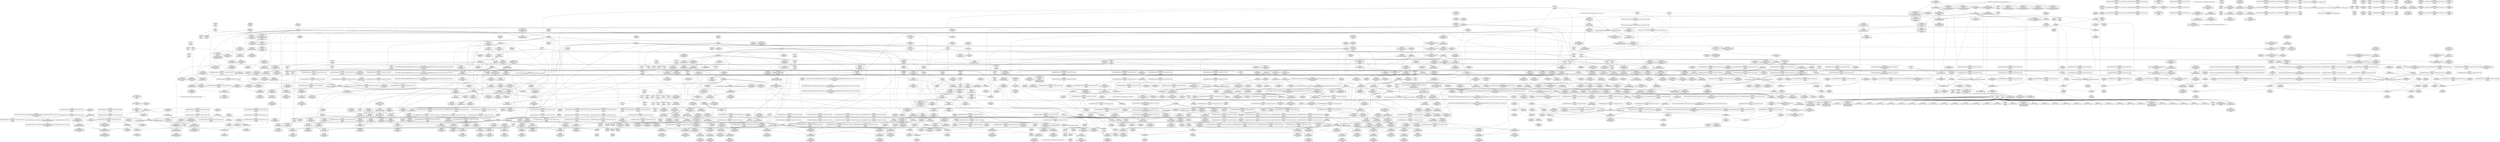digraph {
	CE0x54c38b0 [shape=record,shape=Mrecord,label="{CE0x54c38b0|i64*_getelementptr_inbounds_(_4_x_i64_,_4_x_i64_*___llvm_gcov_ctr129,_i64_0,_i64_2)|*Constant*|*SummSink*}"]
	CE0x54fa340 [shape=record,shape=Mrecord,label="{CE0x54fa340|GLOBAL:__llvm_gcov_ctr127|Global_var:__llvm_gcov_ctr127}"]
	CE0x54d58e0 [shape=record,shape=Mrecord,label="{CE0x54d58e0|task_sid:bb|*SummSource*}"]
	CE0x5519400 [shape=record,shape=Mrecord,label="{CE0x5519400|i64*_getelementptr_inbounds_(_4_x_i64_,_4_x_i64_*___llvm_gcov_ctr129,_i64_0,_i64_3)|*Constant*|*SummSink*}"]
	CE0x54d5690 [shape=record,shape=Mrecord,label="{CE0x54d5690|task_sid:if.then|*SummSource*}"]
	CE0x54b8310 [shape=record,shape=Mrecord,label="{CE0x54b8310|8:_%struct.sock*,_:_SCME_25,26_}"]
	CE0x5474800 [shape=record,shape=Mrecord,label="{CE0x5474800|GLOBAL:__llvm_gcov_ctr327|Global_var:__llvm_gcov_ctr327|*SummSource*}"]
	CE0x54f00f0 [shape=record,shape=Mrecord,label="{CE0x54f00f0|__rcu_read_unlock:tmp3|*SummSink*}"]
	CE0x5507e60 [shape=record,shape=Mrecord,label="{CE0x5507e60|i8*_getelementptr_inbounds_(_42_x_i8_,_42_x_i8_*_.str46,_i32_0,_i32_0)|*Constant*|*SummSink*}"]
	CE0x5509870 [shape=record,shape=Mrecord,label="{CE0x5509870|i8*_getelementptr_inbounds_(_25_x_i8_,_25_x_i8_*_.str45,_i32_0,_i32_0)|*Constant*|*SummSink*}"]
	CE0x54f1ea0 [shape=record,shape=Mrecord,label="{CE0x54f1ea0|cred_sid:entry|*SummSource*}"]
	CE0x5447460 [shape=record,shape=Mrecord,label="{CE0x5447460|_ret_void,_!dbg_!27735|include/linux/rcupdate.h,884}"]
	CE0x5508fe0 [shape=record,shape=Mrecord,label="{CE0x5508fe0|rcu_read_lock:tmp18|include/linux/rcupdate.h,882|*SummSource*}"]
	CE0x54a4290 [shape=record,shape=Mrecord,label="{CE0x54a4290|i64*_getelementptr_inbounds_(_13_x_i64_,_13_x_i64_*___llvm_gcov_ctr126,_i64_0,_i64_10)|*Constant*|*SummSource*}"]
	CE0x54df940 [shape=record,shape=Mrecord,label="{CE0x54df940|GLOBAL:lockdep_rcu_suspicious|*Constant*|*SummSource*}"]
	CE0x54e09e0 [shape=record,shape=Mrecord,label="{CE0x54e09e0|_call_void_rcu_lock_release(%struct.lockdep_map*_rcu_lock_map)_#10,_!dbg_!27733|include/linux/rcupdate.h,935}"]
	CE0x550d620 [shape=record,shape=Mrecord,label="{CE0x550d620|rcu_read_unlock:tmp14|include/linux/rcupdate.h,933|*SummSink*}"]
	CE0x5432320 [shape=record,shape=Mrecord,label="{CE0x5432320|rcu_lock_acquire:entry}"]
	CE0x54bfc90 [shape=record,shape=Mrecord,label="{CE0x54bfc90|sock_has_perm:tmp11|security/selinux/hooks.c,3970}"]
	CE0x54a68b0 [shape=record,shape=Mrecord,label="{CE0x54a68b0|task_sid:tmp20|security/selinux/hooks.c,208}"]
	"CONST[source:0(mediator),value:2(dynamic)][purpose:{object}][SnkIdx:2]"
	CE0x5549830 [shape=record,shape=Mrecord,label="{CE0x5549830|_call_void_lock_acquire(%struct.lockdep_map*_%map,_i32_0,_i32_0,_i32_2,_i32_0,_%struct.lockdep_map*_null,_i64_ptrtoint_(i8*_blockaddress(_rcu_lock_acquire,_%__here)_to_i64))_#10,_!dbg_!27716|include/linux/rcupdate.h,418|*SummSink*}"]
	CE0x555c670 [shape=record,shape=Mrecord,label="{CE0x555c670|i64*_getelementptr_inbounds_(_4_x_i64_,_4_x_i64_*___llvm_gcov_ctr133,_i64_0,_i64_2)|*Constant*|*SummSink*}"]
	CE0x54dec50 [shape=record,shape=Mrecord,label="{CE0x54dec50|_call_void_lockdep_rcu_suspicious(i8*_getelementptr_inbounds_(_25_x_i8_,_25_x_i8_*_.str3,_i32_0,_i32_0),_i32_208,_i8*_getelementptr_inbounds_(_41_x_i8_,_41_x_i8_*_.str44,_i32_0,_i32_0))_#10,_!dbg_!27732|security/selinux/hooks.c,208|*SummSource*}"]
	CE0x54b4850 [shape=record,shape=Mrecord,label="{CE0x54b4850|sock_has_perm:sclass|security/selinux/hooks.c,3976}"]
	CE0x54de2b0 [shape=record,shape=Mrecord,label="{CE0x54de2b0|task_sid:tmp19|security/selinux/hooks.c,208|*SummSink*}"]
	CE0x543c1c0 [shape=record,shape=Mrecord,label="{CE0x543c1c0|get_current:tmp1|*SummSink*}"]
	CE0x5511a80 [shape=record,shape=Mrecord,label="{CE0x5511a80|rcu_read_unlock:tmp10|include/linux/rcupdate.h,933|*SummSource*}"]
	CE0x5501430 [shape=record,shape=Mrecord,label="{CE0x5501430|_call_void_asm_addl_$1,_%gs:$0_,_*m,ri,*m,_dirflag_,_fpsr_,_flags_(i32*___preempt_count,_i32_%val,_i32*___preempt_count)_#3,_!dbg_!27714,_!srcloc_!27717|./arch/x86/include/asm/preempt.h,72|*SummSource*}"]
	CE0x550df60 [shape=record,shape=Mrecord,label="{CE0x550df60|GLOBAL:rcu_read_unlock.__warned|Global_var:rcu_read_unlock.__warned}"]
	CE0x54db380 [shape=record,shape=Mrecord,label="{CE0x54db380|task_sid:call3|security/selinux/hooks.c,208|*SummSink*}"]
	CE0x5512860 [shape=record,shape=Mrecord,label="{CE0x5512860|rcu_lock_acquire:tmp2|*SummSink*}"]
	CE0x5477930 [shape=record,shape=Mrecord,label="{CE0x5477930|sock_has_perm:if.then}"]
	CE0x54a53a0 [shape=record,shape=Mrecord,label="{CE0x54a53a0|i64*_getelementptr_inbounds_(_13_x_i64_,_13_x_i64_*___llvm_gcov_ctr126,_i64_0,_i64_11)|*Constant*|*SummSource*}"]
	CE0x55007b0 [shape=record,shape=Mrecord,label="{CE0x55007b0|_call_void_mcount()_#3|*SummSource*}"]
	CE0x54cc6d0 [shape=record,shape=Mrecord,label="{CE0x54cc6d0|task_sid:tobool1|security/selinux/hooks.c,208|*SummSink*}"]
	CE0x54eb3d0 [shape=record,shape=Mrecord,label="{CE0x54eb3d0|rcu_lock_acquire:tmp7}"]
	CE0x54b7250 [shape=record,shape=Mrecord,label="{CE0x54b7250|8:_%struct.sock*,_:_SCME_0,4_|*MultipleSource*|security/selinux/hooks.c, 3966|security/selinux/hooks.c,3966|security/selinux/hooks.c,3966}"]
	CE0x55568b0 [shape=record,shape=Mrecord,label="{CE0x55568b0|__preempt_count_add:tmp}"]
	CE0x5449370 [shape=record,shape=Mrecord,label="{CE0x5449370|sock_has_perm:entry|*SummSource*}"]
	CE0x54bd6c0 [shape=record,shape=Mrecord,label="{CE0x54bd6c0|sock_has_perm:tmp6|security/selinux/hooks.c,3969}"]
	CE0x548a470 [shape=record,shape=Mrecord,label="{CE0x548a470|sock_has_perm:tmp19|security/selinux/hooks.c,3977}"]
	CE0x54f9cb0 [shape=record,shape=Mrecord,label="{CE0x54f9cb0|rcu_read_lock:tmp6|include/linux/rcupdate.h,882|*SummSink*}"]
	CE0x54fb4d0 [shape=record,shape=Mrecord,label="{CE0x54fb4d0|__preempt_count_sub:do.end|*SummSink*}"]
	CE0x54c01d0 [shape=record,shape=Mrecord,label="{CE0x54c01d0|sock_has_perm:tmp12|security/selinux/hooks.c,3970}"]
	CE0x5462eb0 [shape=record,shape=Mrecord,label="{CE0x5462eb0|i32_59|*Constant*|*SummSource*}"]
	CE0x54d2630 [shape=record,shape=Mrecord,label="{CE0x54d2630|GLOBAL:task_sid.__warned|Global_var:task_sid.__warned|*SummSink*}"]
	CE0x54d46f0 [shape=record,shape=Mrecord,label="{CE0x54d46f0|rcu_read_lock:land.lhs.true2|*SummSink*}"]
	CE0x5514800 [shape=record,shape=Mrecord,label="{CE0x5514800|__preempt_count_add:val|Function::__preempt_count_add&Arg::val::}"]
	CE0x55585d0 [shape=record,shape=Mrecord,label="{CE0x55585d0|rcu_lock_release:indirectgoto|*SummSource*}"]
	CE0x54f5910 [shape=record,shape=Mrecord,label="{CE0x54f5910|rcu_read_unlock:tmp1}"]
	CE0x54eb0e0 [shape=record,shape=Mrecord,label="{CE0x54eb0e0|rcu_lock_acquire:tmp6|*SummSource*}"]
	CE0x54a5580 [shape=record,shape=Mrecord,label="{CE0x54a5580|task_sid:tmp24|security/selinux/hooks.c,208|*SummSink*}"]
	CE0x54d83c0 [shape=record,shape=Mrecord,label="{CE0x54d83c0|task_sid:do.end|*SummSink*}"]
	CE0x54f0290 [shape=record,shape=Mrecord,label="{CE0x54f0290|rcu_lock_acquire:indirectgoto|*SummSink*}"]
	CE0x5439ff0 [shape=record,shape=Mrecord,label="{CE0x5439ff0|sock_has_perm:tmp9|security/selinux/hooks.c,3969}"]
	CE0x544a0a0 [shape=record,shape=Mrecord,label="{CE0x544a0a0|selinux_socket_getsockopt:tmp4|*LoadInst*|security/selinux/hooks.c,4248|*SummSource*}"]
	CE0x6fbdf40 [shape=record,shape=Mrecord,label="{CE0x6fbdf40|GLOBAL:sock_has_perm|*Constant*|*SummSink*}"]
	CE0x54b6be0 [shape=record,shape=Mrecord,label="{CE0x54b6be0|_ret_i32_%retval.0,_!dbg_!27728|security/selinux/avc.c,775|*SummSink*}"]
	CE0x54e5380 [shape=record,shape=Mrecord,label="{CE0x54e5380|i64*_getelementptr_inbounds_(_4_x_i64_,_4_x_i64_*___llvm_gcov_ctr128,_i64_0,_i64_0)|*Constant*|*SummSink*}"]
	CE0x5467f30 [shape=record,shape=Mrecord,label="{CE0x5467f30|get_current:bb|*SummSource*}"]
	CE0x5454d10 [shape=record,shape=Mrecord,label="{CE0x5454d10|task_sid:real_cred|security/selinux/hooks.c,208}"]
	CE0x551b570 [shape=record,shape=Mrecord,label="{CE0x551b570|rcu_lock_release:bb|*SummSource*}"]
	CE0x54f3940 [shape=record,shape=Mrecord,label="{CE0x54f3940|_ret_void,_!dbg_!27735|include/linux/rcupdate.h,938|*SummSource*}"]
	CE0x54d7e10 [shape=record,shape=Mrecord,label="{CE0x54d7e10|GLOBAL:__llvm_gcov_ctr126|Global_var:__llvm_gcov_ctr126|*SummSource*}"]
	CE0x554a830 [shape=record,shape=Mrecord,label="{CE0x554a830|__preempt_count_sub:entry}"]
	CE0x55493b0 [shape=record,shape=Mrecord,label="{CE0x55493b0|_call_void___preempt_count_sub(i32_1)_#10,_!dbg_!27715|include/linux/rcupdate.h,244}"]
	CE0x54be580 [shape=record,shape=Mrecord,label="{CE0x54be580|i64_2|*Constant*|*SummSink*}"]
	CE0x54b3000 [shape=record,shape=Mrecord,label="{CE0x54b3000|sock_has_perm:sk4|security/selinux/hooks.c,3974|*SummSource*}"]
	CE0x544dd30 [shape=record,shape=Mrecord,label="{CE0x544dd30|i64_1|*Constant*}"]
	CE0x550ee90 [shape=record,shape=Mrecord,label="{CE0x550ee90|rcu_read_unlock:tmp3|*SummSource*}"]
	CE0x54b1d40 [shape=record,shape=Mrecord,label="{CE0x54b1d40|sock_has_perm:net1|security/selinux/hooks.c,3973}"]
	CE0x54c9500 [shape=record,shape=Mrecord,label="{CE0x54c9500|GLOBAL:task_sid.__warned|Global_var:task_sid.__warned}"]
	CE0x54dca00 [shape=record,shape=Mrecord,label="{CE0x54dca00|task_sid:tmp15|security/selinux/hooks.c,208|*SummSink*}"]
	CE0x54558d0 [shape=record,shape=Mrecord,label="{CE0x54558d0|sock_has_perm:if.then|*SummSource*}"]
	CE0x5512470 [shape=record,shape=Mrecord,label="{CE0x5512470|rcu_read_unlock:tobool1|include/linux/rcupdate.h,933|*SummSource*}"]
	CE0x54de710 [shape=record,shape=Mrecord,label="{CE0x54de710|i8_1|*Constant*|*SummSink*}"]
	CE0x54c0d10 [shape=record,shape=Mrecord,label="{CE0x54c0d10|sock_has_perm:tmp3|security/selinux/hooks.c,3964|*SummSink*}"]
	CE0x54a3b30 [shape=record,shape=Mrecord,label="{CE0x54a3b30|i8*_getelementptr_inbounds_(_41_x_i8_,_41_x_i8_*_.str44,_i32_0,_i32_0)|*Constant*}"]
	CE0x555d490 [shape=record,shape=Mrecord,label="{CE0x555d490|__rcu_read_unlock:tmp5|include/linux/rcupdate.h,244}"]
	CE0x54a4470 [shape=record,shape=Mrecord,label="{CE0x54a4470|task_sid:tmp22|security/selinux/hooks.c,208|*SummSink*}"]
	CE0x5462b50 [shape=record,shape=Mrecord,label="{CE0x5462b50|cred_sid:sid|security/selinux/hooks.c,197|*SummSink*}"]
	CE0x54f6990 [shape=record,shape=Mrecord,label="{CE0x54f6990|_call_void_mcount()_#3}"]
	CE0x551c3d0 [shape=record,shape=Mrecord,label="{CE0x551c3d0|rcu_read_unlock:tmp9|include/linux/rcupdate.h,933|*SummSource*}"]
	CE0x54ba540 [shape=record,shape=Mrecord,label="{CE0x54ba540|8:_%struct.sock*,_:_SCME_54,55_}"]
	CE0x5515070 [shape=record,shape=Mrecord,label="{CE0x5515070|rcu_lock_acquire:tmp3|*SummSource*}"]
	CE0x54f1d60 [shape=record,shape=Mrecord,label="{CE0x54f1d60|GLOBAL:cred_sid|*Constant*|*SummSink*}"]
	CE0x54b1db0 [shape=record,shape=Mrecord,label="{CE0x54b1db0|sock_has_perm:net1|security/selinux/hooks.c,3973|*SummSource*}"]
	CE0x54f1900 [shape=record,shape=Mrecord,label="{CE0x54f1900|GLOBAL:cred_sid|*Constant*|*SummSource*}"]
	CE0x550fb40 [shape=record,shape=Mrecord,label="{CE0x550fb40|rcu_read_unlock:tmp14|include/linux/rcupdate.h,933}"]
	CE0x5432ac0 [shape=record,shape=Mrecord,label="{CE0x5432ac0|sock_has_perm:bb}"]
	CE0x546b530 [shape=record,shape=Mrecord,label="{CE0x546b530|sock_has_perm:perms|Function::sock_has_perm&Arg::perms::|*SummSink*}"]
	CE0x54eb620 [shape=record,shape=Mrecord,label="{CE0x54eb620|rcu_lock_acquire:tmp7|*SummSink*}"]
	CE0x54c4130 [shape=record,shape=Mrecord,label="{CE0x54c4130|rcu_read_lock:tmp11|include/linux/rcupdate.h,882|*SummSource*}"]
	CE0x5467e60 [shape=record,shape=Mrecord,label="{CE0x5467e60|_ret_i32_%call1,_!dbg_!27717|security/selinux/hooks.c,4248|*SummSink*}"]
	CE0x54cdef0 [shape=record,shape=Mrecord,label="{CE0x54cdef0|i64_1|*Constant*}"]
	CE0x5510090 [shape=record,shape=Mrecord,label="{CE0x5510090|__rcu_read_lock:bb|*SummSource*}"]
	CE0x54f7da0 [shape=record,shape=Mrecord,label="{CE0x54f7da0|GLOBAL:rcu_read_lock.__warned|Global_var:rcu_read_lock.__warned}"]
	CE0x54c97b0 [shape=record,shape=Mrecord,label="{CE0x54c97b0|rcu_read_unlock:do.end|*SummSource*}"]
	CE0x5574640 [shape=record,shape=Mrecord,label="{CE0x5574640|_call_void_mcount()_#3|*SummSource*}"]
	"CONST[source:0(mediator),value:2(dynamic)][purpose:{subject}][SnkIdx:0]"
	CE0x551b740 [shape=record,shape=Mrecord,label="{CE0x551b740|i64*_getelementptr_inbounds_(_4_x_i64_,_4_x_i64_*___llvm_gcov_ctr133,_i64_0,_i64_0)|*Constant*}"]
	CE0x542e5c0 [shape=record,shape=Mrecord,label="{CE0x542e5c0|selinux_socket_getsockopt:bb}"]
	CE0x54ba410 [shape=record,shape=Mrecord,label="{CE0x54ba410|8:_%struct.sock*,_:_SCME_53,54_}"]
	CE0x54ea010 [shape=record,shape=Mrecord,label="{CE0x54ea010|__rcu_read_lock:tmp1|*SummSink*}"]
	CE0x54ced70 [shape=record,shape=Mrecord,label="{CE0x54ced70|_call_void_mcount()_#3}"]
	CE0x547c640 [shape=record,shape=Mrecord,label="{CE0x547c640|sock_has_perm:type|security/selinux/hooks.c,3972|*SummSource*}"]
	CE0x54c4750 [shape=record,shape=Mrecord,label="{CE0x54c4750|rcu_read_lock:tmp12|include/linux/rcupdate.h,882|*SummSink*}"]
	CE0x5514720 [shape=record,shape=Mrecord,label="{CE0x5514720|_ret_void,_!dbg_!27719|./arch/x86/include/asm/preempt.h,73}"]
	CE0x54f0720 [shape=record,shape=Mrecord,label="{CE0x54f0720|task_sid:tmp27|security/selinux/hooks.c,208}"]
	CE0x54aefc0 [shape=record,shape=Mrecord,label="{CE0x54aefc0|__preempt_count_add:bb|*SummSource*}"]
	CE0x54e1940 [shape=record,shape=Mrecord,label="{CE0x54e1940|rcu_lock_release:map|Function::rcu_lock_release&Arg::map::|*SummSink*}"]
	CE0x54db310 [shape=record,shape=Mrecord,label="{CE0x54db310|task_sid:call3|security/selinux/hooks.c,208|*SummSource*}"]
	CE0x54d5000 [shape=record,shape=Mrecord,label="{CE0x54d5000|task_sid:tmp5|security/selinux/hooks.c,208|*SummSource*}"]
	CE0x543cdb0 [shape=record,shape=Mrecord,label="{CE0x543cdb0|get_current:tmp2|*SummSink*}"]
	CE0x542ff70 [shape=record,shape=Mrecord,label="{CE0x542ff70|selinux_socket_getsockopt:sk|security/selinux/hooks.c,4248|*SummSink*}"]
	CE0x54542a0 [shape=record,shape=Mrecord,label="{CE0x54542a0|i64*_getelementptr_inbounds_(_11_x_i64_,_11_x_i64_*___llvm_gcov_ctr127,_i64_0,_i64_0)|*Constant*|*SummSource*}"]
	CE0x5515e90 [shape=record,shape=Mrecord,label="{CE0x5515e90|rcu_lock_acquire:bb|*SummSource*}"]
	CE0x543fa10 [shape=record,shape=Mrecord,label="{CE0x543fa10|_call_void_lock_release(%struct.lockdep_map*_%map,_i32_1,_i64_ptrtoint_(i8*_blockaddress(_rcu_lock_release,_%__here)_to_i64))_#10,_!dbg_!27716|include/linux/rcupdate.h,423|*SummSink*}"]
	CE0x551f110 [shape=record,shape=Mrecord,label="{CE0x551f110|rcu_read_unlock:tmp20|include/linux/rcupdate.h,933}"]
	CE0x5440310 [shape=record,shape=Mrecord,label="{CE0x5440310|i32_2|*Constant*|*SummSource*}"]
	CE0x54beb60 [shape=record,shape=Mrecord,label="{CE0x54beb60|i64_0|*Constant*|*SummSink*}"]
	CE0x54b4fb0 [shape=record,shape=Mrecord,label="{CE0x54b4fb0|i32_(i32,_i32,_i16,_i32,_%struct.common_audit_data*)*_bitcast_(i32_(i32,_i32,_i16,_i32,_%struct.common_audit_data.495*)*_avc_has_perm_to_i32_(i32,_i32,_i16,_i32,_%struct.common_audit_data*)*)|*Constant*|*SummSource*}"]
	CE0x54ead10 [shape=record,shape=Mrecord,label="{CE0x54ead10|i64*_getelementptr_inbounds_(_4_x_i64_,_4_x_i64_*___llvm_gcov_ctr130,_i64_0,_i64_3)|*Constant*|*SummSource*}"]
	CE0x54d9190 [shape=record,shape=Mrecord,label="{CE0x54d9190|i64*_getelementptr_inbounds_(_2_x_i64_,_2_x_i64_*___llvm_gcov_ctr131,_i64_0,_i64_0)|*Constant*|*SummSource*}"]
	CE0x54c48c0 [shape=record,shape=Mrecord,label="{CE0x54c48c0|rcu_read_lock:call3|include/linux/rcupdate.h,882}"]
	CE0x55068b0 [shape=record,shape=Mrecord,label="{CE0x55068b0|GLOBAL:lockdep_rcu_suspicious|*Constant*}"]
	CE0x54e4b90 [shape=record,shape=Mrecord,label="{CE0x54e4b90|_call_void_lock_acquire(%struct.lockdep_map*_%map,_i32_0,_i32_0,_i32_2,_i32_0,_%struct.lockdep_map*_null,_i64_ptrtoint_(i8*_blockaddress(_rcu_lock_acquire,_%__here)_to_i64))_#10,_!dbg_!27716|include/linux/rcupdate.h,418}"]
	CE0x54d44c0 [shape=record,shape=Mrecord,label="{CE0x54d44c0|i64*_getelementptr_inbounds_(_2_x_i64_,_2_x_i64_*___llvm_gcov_ctr131,_i64_0,_i64_1)|*Constant*|*SummSource*}"]
	CE0x542de60 [shape=record,shape=Mrecord,label="{CE0x542de60|selinux_socket_getsockopt:bb|*SummSource*}"]
	CE0x55172a0 [shape=record,shape=Mrecord,label="{CE0x55172a0|__rcu_read_lock:tmp4|include/linux/rcupdate.h,239}"]
	CE0x54b95d0 [shape=record,shape=Mrecord,label="{CE0x54b95d0|8:_%struct.sock*,_:_SCME_41,42_}"]
	CE0x550c9c0 [shape=record,shape=Mrecord,label="{CE0x550c9c0|i64*_getelementptr_inbounds_(_11_x_i64_,_11_x_i64_*___llvm_gcov_ctr132,_i64_0,_i64_8)|*Constant*}"]
	CE0x54d5250 [shape=record,shape=Mrecord,label="{CE0x54d5250|cred_sid:tmp1}"]
	CE0x54d7890 [shape=record,shape=Mrecord,label="{CE0x54d7890|_ret_void,_!dbg_!27717|include/linux/rcupdate.h,419|*SummSink*}"]
	CE0x5558af0 [shape=record,shape=Mrecord,label="{CE0x5558af0|__preempt_count_sub:sub|./arch/x86/include/asm/preempt.h,77}"]
	CE0x54b9f50 [shape=record,shape=Mrecord,label="{CE0x54b9f50|8:_%struct.sock*,_:_SCME_49,50_}"]
	CE0x54eae30 [shape=record,shape=Mrecord,label="{CE0x54eae30|rcu_lock_acquire:tmp6}"]
	CE0x5430180 [shape=record,shape=Mrecord,label="{CE0x5430180|_ret_%struct.task_struct*_%tmp4,_!dbg_!27714|./arch/x86/include/asm/current.h,14}"]
	CE0x547dd00 [shape=record,shape=Mrecord,label="{CE0x547dd00|sock_has_perm:retval.0|*SummSource*}"]
	CE0x5517840 [shape=record,shape=Mrecord,label="{CE0x5517840|GLOBAL:__preempt_count_add|*Constant*}"]
	CE0x54bdbd0 [shape=record,shape=Mrecord,label="{CE0x54bdbd0|sock_has_perm:tmp7|security/selinux/hooks.c,3969|*SummSource*}"]
	CE0x555ea30 [shape=record,shape=Mrecord,label="{CE0x555ea30|__preempt_count_sub:tmp3}"]
	CE0x5452930 [shape=record,shape=Mrecord,label="{CE0x5452930|sock_has_perm:tmp1}"]
	CE0x54b88c0 [shape=record,shape=Mrecord,label="{CE0x54b88c0|8:_%struct.sock*,_:_SCME_30,31_}"]
	CE0x54ce2e0 [shape=record,shape=Mrecord,label="{CE0x54ce2e0|rcu_read_lock:tmp1}"]
	CE0x54f01d0 [shape=record,shape=Mrecord,label="{CE0x54f01d0|rcu_lock_acquire:indirectgoto|*SummSource*}"]
	CE0x54b3cb0 [shape=record,shape=Mrecord,label="{CE0x54b3cb0|sock_has_perm:sclass|security/selinux/hooks.c,3976|*SummSink*}"]
	CE0x54bc9c0 [shape=record,shape=Mrecord,label="{CE0x54bc9c0|sock_has_perm:call|security/selinux/hooks.c,3967|*SummSource*}"]
	CE0x55229c0 [shape=record,shape=Mrecord,label="{CE0x55229c0|rcu_lock_acquire:tmp1|*SummSource*}"]
	CE0x55456b0 [shape=record,shape=Mrecord,label="{CE0x55456b0|i64_ptrtoint_(i8*_blockaddress(_rcu_lock_release,_%__here)_to_i64)|*Constant*}"]
	CE0x54e15b0 [shape=record,shape=Mrecord,label="{CE0x54e15b0|rcu_lock_release:entry|*SummSink*}"]
	CE0x5454b20 [shape=record,shape=Mrecord,label="{CE0x5454b20|_ret_void,_!dbg_!27717|include/linux/rcupdate.h,240|*SummSink*}"]
	CE0x54b5470 [shape=record,shape=Mrecord,label="{CE0x54b5470|rcu_read_lock:tmp8|include/linux/rcupdate.h,882|*SummSink*}"]
	CE0x5505a80 [shape=record,shape=Mrecord,label="{CE0x5505a80|rcu_read_lock:tmp15|include/linux/rcupdate.h,882|*SummSink*}"]
	CE0x554a730 [shape=record,shape=Mrecord,label="{CE0x554a730|GLOBAL:__preempt_count_sub|*Constant*|*SummSource*}"]
	CE0x54c07e0 [shape=record,shape=Mrecord,label="{CE0x54c07e0|i64*_getelementptr_inbounds_(_6_x_i64_,_6_x_i64_*___llvm_gcov_ctr327,_i64_0,_i64_4)|*Constant*}"]
	CE0x54dc410 [shape=record,shape=Mrecord,label="{CE0x54dc410|task_sid:tmp15|security/selinux/hooks.c,208}"]
	CE0x54d4230 [shape=record,shape=Mrecord,label="{CE0x54d4230|i64*_getelementptr_inbounds_(_2_x_i64_,_2_x_i64_*___llvm_gcov_ctr131,_i64_0,_i64_1)|*Constant*}"]
	CE0x543a0f0 [shape=record,shape=Mrecord,label="{CE0x543a0f0|_call_void_mcount()_#3}"]
	CE0x555a5c0 [shape=record,shape=Mrecord,label="{CE0x555a5c0|__rcu_read_lock:tmp5|include/linux/rcupdate.h,239}"]
	CE0x54badb0 [shape=record,shape=Mrecord,label="{CE0x54badb0|task_sid:entry|*SummSource*}"]
	CE0x544f8c0 [shape=record,shape=Mrecord,label="{CE0x544f8c0|_call_void_mcount()_#3|*SummSink*}"]
	CE0x554abc0 [shape=record,shape=Mrecord,label="{CE0x554abc0|i64*_getelementptr_inbounds_(_4_x_i64_,_4_x_i64_*___llvm_gcov_ctr135,_i64_0,_i64_3)|*Constant*}"]
	CE0x5579630 [shape=record,shape=Mrecord,label="{CE0x5579630|__preempt_count_sub:val|Function::__preempt_count_sub&Arg::val::}"]
	CE0x5428100 [shape=record,shape=Mrecord,label="{CE0x5428100|sock_has_perm:sk|Function::sock_has_perm&Arg::sk::|*SummSource*}"]
	CE0x5441bd0 [shape=record,shape=Mrecord,label="{CE0x5441bd0|get_current:entry|*SummSource*}"]
	CE0x54bad20 [shape=record,shape=Mrecord,label="{CE0x54bad20|task_sid:entry}"]
	CE0x5461150 [shape=record,shape=Mrecord,label="{CE0x5461150|avc_has_perm:requested|Function::avc_has_perm&Arg::requested::}"]
	CE0x54371d0 [shape=record,shape=Mrecord,label="{CE0x54371d0|avc_has_perm:ssid|Function::avc_has_perm&Arg::ssid::|*SummSource*}"]
	CE0x5431780 [shape=record,shape=Mrecord,label="{CE0x5431780|task_sid:if.then}"]
	CE0x54a5070 [shape=record,shape=Mrecord,label="{CE0x54a5070|task_sid:tmp25|security/selinux/hooks.c,208}"]
	CE0x5506b00 [shape=record,shape=Mrecord,label="{CE0x5506b00|i8*_getelementptr_inbounds_(_25_x_i8_,_25_x_i8_*_.str45,_i32_0,_i32_0)|*Constant*}"]
	CE0x54c4bd0 [shape=record,shape=Mrecord,label="{CE0x54c4bd0|rcu_read_lock:call3|include/linux/rcupdate.h,882|*SummSource*}"]
	CE0x5501620 [shape=record,shape=Mrecord,label="{CE0x5501620|_call_void_asm_addl_$1,_%gs:$0_,_*m,ri,*m,_dirflag_,_fpsr_,_flags_(i32*___preempt_count,_i32_%val,_i32*___preempt_count)_#3,_!dbg_!27714,_!srcloc_!27717|./arch/x86/include/asm/preempt.h,72|*SummSink*}"]
	CE0x55629f0 [shape=record,shape=Mrecord,label="{CE0x55629f0|__preempt_count_sub:tmp2|*SummSink*}"]
	CE0x5522610 [shape=record,shape=Mrecord,label="{CE0x5522610|i8*_getelementptr_inbounds_(_44_x_i8_,_44_x_i8_*_.str47,_i32_0,_i32_0)|*Constant*|*SummSink*}"]
	CE0x54b5b90 [shape=record,shape=Mrecord,label="{CE0x54b5b90|i64_5|*Constant*}"]
	CE0x5522030 [shape=record,shape=Mrecord,label="{CE0x5522030|i32_934|*Constant*|*SummSink*}"]
	CE0x54cbad0 [shape=record,shape=Mrecord,label="{CE0x54cbad0|rcu_read_lock:tmp5|include/linux/rcupdate.h,882}"]
	CE0x5559f70 [shape=record,shape=Mrecord,label="{CE0x5559f70|i64*_getelementptr_inbounds_(_4_x_i64_,_4_x_i64_*___llvm_gcov_ctr128,_i64_0,_i64_0)|*Constant*|*SummSource*}"]
	CE0x54f3a50 [shape=record,shape=Mrecord,label="{CE0x54f3a50|_ret_void,_!dbg_!27735|include/linux/rcupdate.h,938|*SummSink*}"]
	CE0x546da30 [shape=record,shape=Mrecord,label="{CE0x546da30|i32_16384|*Constant*|*SummSink*}"]
	CE0x54e5110 [shape=record,shape=Mrecord,label="{CE0x54e5110|__rcu_read_lock:tmp2|*SummSource*}"]
	CE0x54630c0 [shape=record,shape=Mrecord,label="{CE0x54630c0|i32_22|*Constant*|*SummSource*}"]
	CE0x5522560 [shape=record,shape=Mrecord,label="{CE0x5522560|i8*_getelementptr_inbounds_(_44_x_i8_,_44_x_i8_*_.str47,_i32_0,_i32_0)|*Constant*|*SummSource*}"]
	CE0x547e750 [shape=record,shape=Mrecord,label="{CE0x547e750|sock_has_perm:tmp18|security/selinux/hooks.c,3977|*SummSink*}"]
	CE0x5559040 [shape=record,shape=Mrecord,label="{CE0x5559040|i64*_getelementptr_inbounds_(_4_x_i64_,_4_x_i64_*___llvm_gcov_ctr133,_i64_0,_i64_1)|*Constant*|*SummSource*}"]
	CE0x554bde0 [shape=record,shape=Mrecord,label="{CE0x554bde0|__preempt_count_sub:tmp3|*SummSource*}"]
	CE0x559a9f0 [shape=record,shape=Mrecord,label="{CE0x559a9f0|_call_void_mcount()_#3|*SummSink*}"]
	CE0x54d6290 [shape=record,shape=Mrecord,label="{CE0x54d6290|rcu_read_unlock:call|include/linux/rcupdate.h,933}"]
	CE0x551b310 [shape=record,shape=Mrecord,label="{CE0x551b310|rcu_read_unlock:if.then|*SummSink*}"]
	CE0x54d18a0 [shape=record,shape=Mrecord,label="{CE0x54d18a0|rcu_read_unlock:tmp5|include/linux/rcupdate.h,933|*SummSource*}"]
	CE0x5473ba0 [shape=record,shape=Mrecord,label="{CE0x5473ba0|rcu_read_unlock:tmp2}"]
	CE0x54de850 [shape=record,shape=Mrecord,label="{CE0x54de850|_call_void_lockdep_rcu_suspicious(i8*_getelementptr_inbounds_(_25_x_i8_,_25_x_i8_*_.str3,_i32_0,_i32_0),_i32_208,_i8*_getelementptr_inbounds_(_41_x_i8_,_41_x_i8_*_.str44,_i32_0,_i32_0))_#10,_!dbg_!27732|security/selinux/hooks.c,208}"]
	CE0x54c42b0 [shape=record,shape=Mrecord,label="{CE0x54c42b0|rcu_read_lock:tmp11|include/linux/rcupdate.h,882|*SummSink*}"]
	CE0x54b9a90 [shape=record,shape=Mrecord,label="{CE0x54b9a90|8:_%struct.sock*,_:_SCME_45,46_}"]
	CE0x5515250 [shape=record,shape=Mrecord,label="{CE0x5515250|rcu_lock_acquire:tmp3|*SummSink*}"]
	CE0x551a980 [shape=record,shape=Mrecord,label="{CE0x551a980|void_(i32*,_i32,_i32*)*_asm_addl_$1,_%gs:$0_,_*m,ri,*m,_dirflag_,_fpsr_,_flags_|*SummSink*}"]
	CE0x5514310 [shape=record,shape=Mrecord,label="{CE0x5514310|rcu_read_unlock:call|include/linux/rcupdate.h,933|*SummSource*}"]
	CE0x54aa580 [shape=record,shape=Mrecord,label="{CE0x54aa580|__rcu_read_unlock:tmp7|include/linux/rcupdate.h,245}"]
	CE0x548a760 [shape=record,shape=Mrecord,label="{CE0x548a760|sock_has_perm:tmp19|security/selinux/hooks.c,3977|*SummSink*}"]
	CE0x54d4f90 [shape=record,shape=Mrecord,label="{CE0x54d4f90|task_sid:tmp5|security/selinux/hooks.c,208}"]
	CE0x546d9c0 [shape=record,shape=Mrecord,label="{CE0x546d9c0|sock_has_perm:sk|Function::sock_has_perm&Arg::sk::|*SummSink*}"]
	CE0x54f7560 [shape=record,shape=Mrecord,label="{CE0x54f7560|rcu_read_unlock:tobool|include/linux/rcupdate.h,933|*SummSink*}"]
	CE0x54e2540 [shape=record,shape=Mrecord,label="{CE0x54e2540|GLOBAL:__rcu_read_unlock|*Constant*|*SummSink*}"]
	CE0x54b10f0 [shape=record,shape=Mrecord,label="{CE0x54b10f0|sock_has_perm:tmp17|security/selinux/hooks.c,3976}"]
	CE0x54b46e0 [shape=record,shape=Mrecord,label="{CE0x54b46e0|i32_4|*Constant*|*SummSink*}"]
	CE0x551b8b0 [shape=record,shape=Mrecord,label="{CE0x551b8b0|i64*_getelementptr_inbounds_(_4_x_i64_,_4_x_i64_*___llvm_gcov_ctr133,_i64_0,_i64_0)|*Constant*|*SummSource*}"]
	CE0x5440b40 [shape=record,shape=Mrecord,label="{CE0x5440b40|16:_i32,_24:_i16,_:_CRE_16,20_|*MultipleSource*|*LoadInst*|security/selinux/hooks.c,3964|security/selinux/hooks.c,3964|security/selinux/hooks.c,3969}"]
	CE0x54b6500 [shape=record,shape=Mrecord,label="{CE0x54b6500|avc_has_perm:requested|Function::avc_has_perm&Arg::requested::|*SummSink*}"]
	CE0x54bea30 [shape=record,shape=Mrecord,label="{CE0x54bea30|i64_0|*Constant*|*SummSource*}"]
	CE0x665b890 [shape=record,shape=Mrecord,label="{CE0x665b890|selinux_socket_getsockopt:tmp4|*LoadInst*|security/selinux/hooks.c,4248|*SummSink*}"]
	CE0x5546b50 [shape=record,shape=Mrecord,label="{CE0x5546b50|__rcu_read_unlock:do.body}"]
	CE0x54f0b50 [shape=record,shape=Mrecord,label="{CE0x54f0b50|i64*_getelementptr_inbounds_(_13_x_i64_,_13_x_i64_*___llvm_gcov_ctr126,_i64_0,_i64_12)|*Constant*|*SummSink*}"]
	CE0x5513b60 [shape=record,shape=Mrecord,label="{CE0x5513b60|GLOBAL:rcu_read_unlock.__warned|Global_var:rcu_read_unlock.__warned|*SummSink*}"]
	CE0x54eb950 [shape=record,shape=Mrecord,label="{CE0x54eb950|i8*_undef|*Constant*|*SummSource*}"]
	CE0x5515ba0 [shape=record,shape=Mrecord,label="{CE0x5515ba0|rcu_read_unlock:land.lhs.true2|*SummSource*}"]
	CE0x4b78100 [shape=record,shape=Mrecord,label="{CE0x4b78100|sock_has_perm:entry}"]
	CE0x54bc760 [shape=record,shape=Mrecord,label="{CE0x54bc760|i64_56|*Constant*|*SummSource*}"]
	CE0x550e300 [shape=record,shape=Mrecord,label="{CE0x550e300|GLOBAL:rcu_read_unlock.__warned|Global_var:rcu_read_unlock.__warned|*SummSource*}"]
	CE0x54e02d0 [shape=record,shape=Mrecord,label="{CE0x54e02d0|rcu_lock_acquire:map|Function::rcu_lock_acquire&Arg::map::|*SummSink*}"]
	CE0x5549520 [shape=record,shape=Mrecord,label="{CE0x5549520|_call_void___preempt_count_sub(i32_1)_#10,_!dbg_!27715|include/linux/rcupdate.h,244|*SummSource*}"]
	CE0x54dbad0 [shape=record,shape=Mrecord,label="{CE0x54dbad0|i64_6|*Constant*|*SummSource*}"]
	CE0x54f2a90 [shape=record,shape=Mrecord,label="{CE0x54f2a90|GLOBAL:rcu_read_unlock|*Constant*}"]
	CE0x54cc560 [shape=record,shape=Mrecord,label="{CE0x54cc560|task_sid:tobool1|security/selinux/hooks.c,208|*SummSource*}"]
	CE0x5500880 [shape=record,shape=Mrecord,label="{CE0x5500880|_call_void_mcount()_#3|*SummSink*}"]
	CE0x54eeba0 [shape=record,shape=Mrecord,label="{CE0x54eeba0|__preempt_count_add:bb|*SummSink*}"]
	CE0x545f340 [shape=record,shape=Mrecord,label="{CE0x545f340|sock_has_perm:tmp}"]
	CE0x54bca90 [shape=record,shape=Mrecord,label="{CE0x54bca90|sock_has_perm:call|security/selinux/hooks.c,3967|*SummSink*}"]
	CE0x5463410 [shape=record,shape=Mrecord,label="{CE0x5463410|cred_sid:security|security/selinux/hooks.c,196}"]
	CE0x54d38f0 [shape=record,shape=Mrecord,label="{CE0x54d38f0|i64_5|*Constant*}"]
	CE0x54559b0 [shape=record,shape=Mrecord,label="{CE0x54559b0|i64*_getelementptr_inbounds_(_6_x_i64_,_6_x_i64_*___llvm_gcov_ctr327,_i64_0,_i64_0)|*Constant*}"]
	CE0x545f3b0 [shape=record,shape=Mrecord,label="{CE0x545f3b0|COLLAPSED:_GCMRE___llvm_gcov_ctr327_internal_global_6_x_i64_zeroinitializer:_elem_0:default:}"]
	CE0x54f4f80 [shape=record,shape=Mrecord,label="{CE0x54f4f80|rcu_read_lock:bb}"]
	CE0x54a5bf0 [shape=record,shape=Mrecord,label="{CE0x54a5bf0|task_sid:tmp25|security/selinux/hooks.c,208|*SummSink*}"]
	CE0x555cf90 [shape=record,shape=Mrecord,label="{CE0x555cf90|rcu_lock_release:tmp5|include/linux/rcupdate.h,423|*SummSource*}"]
	CE0x554a6c0 [shape=record,shape=Mrecord,label="{CE0x554a6c0|GLOBAL:__preempt_count_sub|*Constant*|*SummSink*}"]
	CE0x5471030 [shape=record,shape=Mrecord,label="{CE0x5471030|rcu_lock_acquire:__here|*SummSink*}"]
	CE0x55053e0 [shape=record,shape=Mrecord,label="{CE0x55053e0|rcu_read_lock:tmp14|include/linux/rcupdate.h,882|*SummSource*}"]
	CE0x54da490 [shape=record,shape=Mrecord,label="{CE0x54da490|task_sid:tmp11|security/selinux/hooks.c,208|*SummSource*}"]
	CE0x54ceab0 [shape=record,shape=Mrecord,label="{CE0x54ceab0|cred_sid:tmp3}"]
	CE0x54da9c0 [shape=record,shape=Mrecord,label="{CE0x54da9c0|task_sid:tmp12|security/selinux/hooks.c,208|*SummSink*}"]
	CE0x5431f60 [shape=record,shape=Mrecord,label="{CE0x5431f60|task_sid:tmp4|*LoadInst*|security/selinux/hooks.c,208|*SummSource*}"]
	CE0x544c660 [shape=record,shape=Mrecord,label="{CE0x544c660|__rcu_read_lock:tmp5|include/linux/rcupdate.h,239|*SummSink*}"]
	CE0x54d59b0 [shape=record,shape=Mrecord,label="{CE0x54d59b0|task_sid:bb|*SummSink*}"]
	CE0x54d0b30 [shape=record,shape=Mrecord,label="{CE0x54d0b30|i64*_getelementptr_inbounds_(_2_x_i64_,_2_x_i64_*___llvm_gcov_ctr131,_i64_0,_i64_1)|*Constant*|*SummSink*}"]
	CE0x55574e0 [shape=record,shape=Mrecord,label="{CE0x55574e0|__rcu_read_lock:do.end|*SummSink*}"]
	CE0x54aebf0 [shape=record,shape=Mrecord,label="{CE0x54aebf0|_call_void_asm_addl_$1,_%gs:$0_,_*m,ri,*m,_dirflag_,_fpsr_,_flags_(i32*___preempt_count,_i32_%sub,_i32*___preempt_count)_#3,_!dbg_!27717,_!srcloc_!27718|./arch/x86/include/asm/preempt.h,77|*SummSource*}"]
	CE0x550c720 [shape=record,shape=Mrecord,label="{CE0x550c720|rcu_read_unlock:tmp16|include/linux/rcupdate.h,933|*SummSource*}"]
	CE0x551a1e0 [shape=record,shape=Mrecord,label="{CE0x551a1e0|__preempt_count_add:entry}"]
	CE0x54d8cf0 [shape=record,shape=Mrecord,label="{CE0x54d8cf0|task_sid:tmp7|security/selinux/hooks.c,208}"]
	CE0x54e35c0 [shape=record,shape=Mrecord,label="{CE0x54e35c0|__rcu_read_lock:do.body|*SummSink*}"]
	CE0x54daa50 [shape=record,shape=Mrecord,label="{CE0x54daa50|task_sid:call3|security/selinux/hooks.c,208}"]
	CE0x54dc130 [shape=record,shape=Mrecord,label="{CE0x54dc130|i64_7|*Constant*|*SummSource*}"]
	CE0x54627b0 [shape=record,shape=Mrecord,label="{CE0x54627b0|cred_sid:sid|security/selinux/hooks.c,197|*SummSource*}"]
	CE0x5505bf0 [shape=record,shape=Mrecord,label="{CE0x5505bf0|rcu_read_lock:tmp16|include/linux/rcupdate.h,882}"]
	CE0x54aeea0 [shape=record,shape=Mrecord,label="{CE0x54aeea0|__preempt_count_add:tmp|*SummSink*}"]
	CE0x54db990 [shape=record,shape=Mrecord,label="{CE0x54db990|task_sid:tobool4|security/selinux/hooks.c,208|*SummSink*}"]
	CE0x554b980 [shape=record,shape=Mrecord,label="{CE0x554b980|__preempt_count_sub:tmp1}"]
	CE0x550d790 [shape=record,shape=Mrecord,label="{CE0x550d790|rcu_read_unlock:tmp15|include/linux/rcupdate.h,933}"]
	CE0x54a3ca0 [shape=record,shape=Mrecord,label="{CE0x54a3ca0|i8*_getelementptr_inbounds_(_41_x_i8_,_41_x_i8_*_.str44,_i32_0,_i32_0)|*Constant*|*SummSink*}"]
	CE0x551c050 [shape=record,shape=Mrecord,label="{CE0x551c050|__rcu_read_lock:tmp7|include/linux/rcupdate.h,240|*SummSource*}"]
	CE0x55009c0 [shape=record,shape=Mrecord,label="{CE0x55009c0|i64*_getelementptr_inbounds_(_4_x_i64_,_4_x_i64_*___llvm_gcov_ctr129,_i64_0,_i64_1)|*Constant*}"]
	CE0x5500d30 [shape=record,shape=Mrecord,label="{CE0x5500d30|rcu_read_lock:tmp6|include/linux/rcupdate.h,882}"]
	CE0x5508d90 [shape=record,shape=Mrecord,label="{CE0x5508d90|rcu_read_lock:tmp18|include/linux/rcupdate.h,882}"]
	CE0x54cd840 [shape=record,shape=Mrecord,label="{CE0x54cd840|task_sid:call|security/selinux/hooks.c,208|*SummSource*}"]
	CE0x5428660 [shape=record,shape=Mrecord,label="{CE0x5428660|i64*_getelementptr_inbounds_(_2_x_i64_,_2_x_i64_*___llvm_gcov_ctr365,_i64_0,_i64_0)|*Constant*|*SummSource*}"]
	CE0x546b5a0 [shape=record,shape=Mrecord,label="{CE0x546b5a0|_ret_i32_%retval.0,_!dbg_!27740|security/selinux/hooks.c,3977|*SummSource*}"]
	CE0x5461ee0 [shape=record,shape=Mrecord,label="{CE0x5461ee0|rcu_read_lock:land.lhs.true2}"]
	CE0x55499a0 [shape=record,shape=Mrecord,label="{CE0x55499a0|i32_0|*Constant*}"]
	CE0x542dfc0 [shape=record,shape=Mrecord,label="{CE0x542dfc0|_ret_%struct.task_struct*_%tmp4,_!dbg_!27714|./arch/x86/include/asm/current.h,14|*SummSource*}"]
	CE0x54f6800 [shape=record,shape=Mrecord,label="{CE0x54f6800|GLOBAL:rcu_lock_acquire|*Constant*|*SummSink*}"]
	CE0x5454a10 [shape=record,shape=Mrecord,label="{CE0x5454a10|_ret_void,_!dbg_!27717|include/linux/rcupdate.h,240|*SummSource*}"]
	CE0x54c0300 [shape=record,shape=Mrecord,label="{CE0x54c0300|sock_has_perm:tmp12|security/selinux/hooks.c,3970|*SummSource*}"]
	CE0x5432670 [shape=record,shape=Mrecord,label="{CE0x5432670|rcu_read_lock:entry|*SummSource*}"]
	CE0x5432600 [shape=record,shape=Mrecord,label="{CE0x5432600|rcu_read_lock:entry}"]
	CE0x550ea60 [shape=record,shape=Mrecord,label="{CE0x550ea60|_call_void_asm_addl_$1,_%gs:$0_,_*m,ri,*m,_dirflag_,_fpsr_,_flags_(i32*___preempt_count,_i32_%sub,_i32*___preempt_count)_#3,_!dbg_!27717,_!srcloc_!27718|./arch/x86/include/asm/preempt.h,77}"]
	CE0x55176a0 [shape=record,shape=Mrecord,label="{CE0x55176a0|_call_void___preempt_count_add(i32_1)_#10,_!dbg_!27711|include/linux/rcupdate.h,239}"]
	CE0x544ccf0 [shape=record,shape=Mrecord,label="{CE0x544ccf0|get_current:tmp2|*SummSource*}"]
	CE0x54d8120 [shape=record,shape=Mrecord,label="{CE0x54d8120|cred_sid:tmp|*SummSource*}"]
	CE0x54b58e0 [shape=record,shape=Mrecord,label="{CE0x54b58e0|i64_4|*Constant*}"]
	CE0x54e36a0 [shape=record,shape=Mrecord,label="{CE0x54e36a0|__rcu_read_lock:bb}"]
	CE0x54c3d40 [shape=record,shape=Mrecord,label="{CE0x54c3d40|rcu_read_lock:tmp10|include/linux/rcupdate.h,882|*SummSink*}"]
	CE0x54cd450 [shape=record,shape=Mrecord,label="{CE0x54cd450|_call_void_rcu_lock_acquire(%struct.lockdep_map*_rcu_lock_map)_#10,_!dbg_!27711|include/linux/rcupdate.h,881}"]
	CE0x5435ec0 [shape=record,shape=Mrecord,label="{CE0x5435ec0|selinux_socket_getsockopt:tmp2|*SummSource*}"]
	CE0x5505680 [shape=record,shape=Mrecord,label="{CE0x5505680|rcu_read_lock:tmp15|include/linux/rcupdate.h,882}"]
	CE0x54b9bc0 [shape=record,shape=Mrecord,label="{CE0x54b9bc0|8:_%struct.sock*,_:_SCME_46,47_}"]
	CE0x5520a20 [shape=record,shape=Mrecord,label="{CE0x5520a20|rcu_read_unlock:tmp18|include/linux/rcupdate.h,933}"]
	CE0x5514e60 [shape=record,shape=Mrecord,label="{CE0x5514e60|i64*_getelementptr_inbounds_(_11_x_i64_,_11_x_i64_*___llvm_gcov_ctr132,_i64_0,_i64_0)|*Constant*}"]
	CE0x554de20 [shape=record,shape=Mrecord,label="{CE0x554de20|__rcu_read_unlock:tmp6|include/linux/rcupdate.h,245}"]
	CE0x5473180 [shape=record,shape=Mrecord,label="{CE0x5473180|task_sid:tmp7|security/selinux/hooks.c,208|*SummSink*}"]
	CE0x54d92f0 [shape=record,shape=Mrecord,label="{CE0x54d92f0|i64*_getelementptr_inbounds_(_2_x_i64_,_2_x_i64_*___llvm_gcov_ctr131,_i64_0,_i64_0)|*Constant*|*SummSink*}"]
	CE0x5474a50 [shape=record,shape=Mrecord,label="{CE0x5474a50|_call_void_mcount()_#3|*SummSink*}"]
	CE0x5462cc0 [shape=record,shape=Mrecord,label="{CE0x5462cc0|sock_has_perm:if.end|*SummSink*}"]
	CE0x54d3200 [shape=record,shape=Mrecord,label="{CE0x54d3200|rcu_read_lock:tmp|*SummSource*}"]
	CE0x54c9b50 [shape=record,shape=Mrecord,label="{CE0x54c9b50|_call_void_mcount()_#3}"]
	CE0x54aa040 [shape=record,shape=Mrecord,label="{CE0x54aa040|__rcu_read_unlock:tmp|*SummSink*}"]
	CE0x550d4f0 [shape=record,shape=Mrecord,label="{CE0x550d4f0|rcu_read_unlock:tmp14|include/linux/rcupdate.h,933|*SummSource*}"]
	CE0x550e900 [shape=record,shape=Mrecord,label="{CE0x550e900|__preempt_count_sub:sub|./arch/x86/include/asm/preempt.h,77|*SummSource*}"]
	CE0x55454e0 [shape=record,shape=Mrecord,label="{CE0x55454e0|GLOBAL:lock_release|*Constant*|*SummSink*}"]
	CE0x54eb9f0 [shape=record,shape=Mrecord,label="{CE0x54eb9f0|__rcu_read_lock:tmp1}"]
	CE0x54330f0 [shape=record,shape=Mrecord,label="{CE0x54330f0|selinux_socket_getsockopt:tmp1}"]
	CE0x55127f0 [shape=record,shape=Mrecord,label="{CE0x55127f0|rcu_lock_acquire:tmp2|*SummSource*}"]
	CE0x5507650 [shape=record,shape=Mrecord,label="{CE0x5507650|i32_883|*Constant*|*SummSink*}"]
	CE0x5439090 [shape=record,shape=Mrecord,label="{CE0x5439090|task_sid:if.end|*SummSource*}"]
	CE0x54f75d0 [shape=record,shape=Mrecord,label="{CE0x54f75d0|rcu_read_unlock:tmp4|include/linux/rcupdate.h,933|*SummSource*}"]
	CE0x5430bd0 [shape=record,shape=Mrecord,label="{CE0x5430bd0|i64*_getelementptr_inbounds_(_2_x_i64_,_2_x_i64_*___llvm_gcov_ctr365,_i64_0,_i64_0)|*Constant*|*SummSink*}"]
	CE0x54cabf0 [shape=record,shape=Mrecord,label="{CE0x54cabf0|i64_5|*Constant*|*SummSink*}"]
	CE0x54fff20 [shape=record,shape=Mrecord,label="{CE0x54fff20|__preempt_count_sub:tmp6|./arch/x86/include/asm/preempt.h,78|*SummSink*}"]
	CE0x5506d80 [shape=record,shape=Mrecord,label="{CE0x5506d80|i8*_getelementptr_inbounds_(_25_x_i8_,_25_x_i8_*_.str45,_i32_0,_i32_0)|*Constant*|*SummSource*}"]
	CE0x547c260 [shape=record,shape=Mrecord,label="{CE0x547c260|sock_has_perm:tmp14|security/selinux/hooks.c,3972|*SummSink*}"]
	"CONST[source:0(mediator),value:0(static)][purpose:{operation}][SrcIdx:3]"
	CE0x5518820 [shape=record,shape=Mrecord,label="{CE0x5518820|rcu_read_unlock:tmp11|include/linux/rcupdate.h,933|*SummSource*}"]
	CE0x54f6340 [shape=record,shape=Mrecord,label="{CE0x54f6340|cred_sid:tmp6|security/selinux/hooks.c,197}"]
	CE0x54cfbf0 [shape=record,shape=Mrecord,label="{CE0x54cfbf0|cred_sid:tmp2|*SummSink*}"]
	CE0x5545980 [shape=record,shape=Mrecord,label="{CE0x5545980|i64*_getelementptr_inbounds_(_4_x_i64_,_4_x_i64_*___llvm_gcov_ctr133,_i64_0,_i64_3)|*Constant*}"]
	CE0x54fa4b0 [shape=record,shape=Mrecord,label="{CE0x54fa4b0|GLOBAL:__llvm_gcov_ctr127|Global_var:__llvm_gcov_ctr127|*SummSink*}"]
	CE0x555d6d0 [shape=record,shape=Mrecord,label="{CE0x555d6d0|rcu_lock_release:__here|*SummSink*}"]
	CE0x5512040 [shape=record,shape=Mrecord,label="{CE0x5512040|rcu_lock_release:tmp2|*SummSource*}"]
	CE0x54f3030 [shape=record,shape=Mrecord,label="{CE0x54f3030|rcu_read_unlock:entry}"]
	CE0x550ce40 [shape=record,shape=Mrecord,label="{CE0x550ce40|i64*_getelementptr_inbounds_(_4_x_i64_,_4_x_i64_*___llvm_gcov_ctr133,_i64_0,_i64_0)|*Constant*|*SummSink*}"]
	CE0x54da500 [shape=record,shape=Mrecord,label="{CE0x54da500|task_sid:tmp11|security/selinux/hooks.c,208|*SummSink*}"]
	CE0x545ee10 [shape=record,shape=Mrecord,label="{CE0x545ee10|_ret_void,_!dbg_!27735|include/linux/rcupdate.h,884|*SummSink*}"]
	CE0x54283d0 [shape=record,shape=Mrecord,label="{CE0x54283d0|selinux_socket_getsockopt:sock|Function::selinux_socket_getsockopt&Arg::sock::|*SummSink*}"]
	CE0x5514b70 [shape=record,shape=Mrecord,label="{CE0x5514b70|rcu_read_unlock:do.body}"]
	CE0x54b5770 [shape=record,shape=Mrecord,label="{CE0x54b5770|rcu_read_lock:tobool1|include/linux/rcupdate.h,882|*SummSink*}"]
	CE0x54f3c00 [shape=record,shape=Mrecord,label="{CE0x54f3c00|rcu_read_lock:do.body}"]
	CE0x54d07d0 [shape=record,shape=Mrecord,label="{CE0x54d07d0|i64_3|*Constant*}"]
	CE0x54eea50 [shape=record,shape=Mrecord,label="{CE0x54eea50|i64*_getelementptr_inbounds_(_4_x_i64_,_4_x_i64_*___llvm_gcov_ctr135,_i64_0,_i64_3)|*Constant*|*SummSink*}"]
	CE0x54c0e80 [shape=record,shape=Mrecord,label="{CE0x54c0e80|sock_has_perm:tmp4|security/selinux/hooks.c,3966}"]
	CE0x5448590 [shape=record,shape=Mrecord,label="{CE0x5448590|sock_has_perm:net|security/selinux/hooks.c, 3966|*SummSource*}"]
	CE0x54df9b0 [shape=record,shape=Mrecord,label="{CE0x54df9b0|GLOBAL:lockdep_rcu_suspicious|*Constant*|*SummSink*}"]
	CE0x54b9240 [shape=record,shape=Mrecord,label="{CE0x54b9240|8:_%struct.sock*,_:_SCME_38,39_}"]
	CE0x5440cb0 [shape=record,shape=Mrecord,label="{CE0x5440cb0|sock_has_perm:cmp|security/selinux/hooks.c,3969}"]
	CE0x5448480 [shape=record,shape=Mrecord,label="{CE0x5448480|sock_has_perm:tmp9|security/selinux/hooks.c,3969|*SummSink*}"]
	CE0x548ac70 [shape=record,shape=Mrecord,label="{CE0x548ac70|sock_has_perm:tmp20|security/selinux/hooks.c,3977|*SummSink*}"]
	CE0x5508a90 [shape=record,shape=Mrecord,label="{CE0x5508a90|rcu_read_lock:tmp17|include/linux/rcupdate.h,882|*SummSource*}"]
	CE0x5431600 [shape=record,shape=Mrecord,label="{CE0x5431600|task_sid:land.lhs.true|*SummSource*}"]
	CE0x5428170 [shape=record,shape=Mrecord,label="{CE0x5428170|sock_has_perm:sk|Function::sock_has_perm&Arg::sk::}"]
	CE0x54b21b0 [shape=record,shape=Mrecord,label="{CE0x54b21b0|sock_has_perm:u2|security/selinux/hooks.c,3974}"]
	CE0x5578c90 [shape=record,shape=Mrecord,label="{CE0x5578c90|_call_void_mcount()_#3|*SummSource*}"]
	CE0x54df5f0 [shape=record,shape=Mrecord,label="{CE0x54df5f0|i8*_getelementptr_inbounds_(_25_x_i8_,_25_x_i8_*_.str3,_i32_0,_i32_0)|*Constant*|*SummSource*}"]
	CE0x54e3150 [shape=record,shape=Mrecord,label="{CE0x54e3150|GLOBAL:rcu_lock_release|*Constant*}"]
	CE0x5440700 [shape=record,shape=Mrecord,label="{CE0x5440700|sock_has_perm:sid|security/selinux/hooks.c,3969|*SummSink*}"]
	CE0x5562a60 [shape=record,shape=Mrecord,label="{CE0x5562a60|__preempt_count_sub:tmp2|*SummSource*}"]
	CE0x5516130 [shape=record,shape=Mrecord,label="{CE0x5516130|rcu_lock_acquire:__here}"]
	CE0x543ae80 [shape=record,shape=Mrecord,label="{CE0x543ae80|i64*_getelementptr_inbounds_(_2_x_i64_,_2_x_i64_*___llvm_gcov_ctr98,_i64_0,_i64_1)|*Constant*}"]
	CE0x54b4db0 [shape=record,shape=Mrecord,label="{CE0x54b4db0|i32_(i32,_i32,_i16,_i32,_%struct.common_audit_data*)*_bitcast_(i32_(i32,_i32,_i16,_i32,_%struct.common_audit_data.495*)*_avc_has_perm_to_i32_(i32,_i32,_i16,_i32,_%struct.common_audit_data*)*)|*Constant*}"]
	CE0x54aa6b0 [shape=record,shape=Mrecord,label="{CE0x54aa6b0|__rcu_read_unlock:tmp7|include/linux/rcupdate.h,245|*SummSource*}"]
	CE0x55018b0 [shape=record,shape=Mrecord,label="{CE0x55018b0|i64*_getelementptr_inbounds_(_4_x_i64_,_4_x_i64_*___llvm_gcov_ctr129,_i64_0,_i64_2)|*Constant*|*SummSource*}"]
	CE0x5430d10 [shape=record,shape=Mrecord,label="{CE0x5430d10|GLOBAL:get_current|*Constant*}"]
	CE0x54cf8b0 [shape=record,shape=Mrecord,label="{CE0x54cf8b0|task_sid:tobool|security/selinux/hooks.c,208|*SummSink*}"]
	CE0x54f2330 [shape=record,shape=Mrecord,label="{CE0x54f2330|cred_sid:cred|Function::cred_sid&Arg::cred::|*SummSource*}"]
	CE0x5517b70 [shape=record,shape=Mrecord,label="{CE0x5517b70|rcu_read_unlock:tmp10|include/linux/rcupdate.h,933|*SummSink*}"]
	CE0x547baa0 [shape=record,shape=Mrecord,label="{CE0x547baa0|sock_has_perm:tmp13|security/selinux/hooks.c,3972|*SummSource*}"]
	CE0x548ab40 [shape=record,shape=Mrecord,label="{CE0x548ab40|sock_has_perm:tmp20|security/selinux/hooks.c,3977|*SummSource*}"]
	CE0x550f050 [shape=record,shape=Mrecord,label="{CE0x550f050|_call_void_mcount()_#3}"]
	CE0x54b94a0 [shape=record,shape=Mrecord,label="{CE0x54b94a0|8:_%struct.sock*,_:_SCME_40,41_}"]
	CE0x545e5c0 [shape=record,shape=Mrecord,label="{CE0x545e5c0|i64*_getelementptr_inbounds_(_11_x_i64_,_11_x_i64_*___llvm_gcov_ctr132,_i64_0,_i64_1)|*Constant*|*SummSink*}"]
	CE0x5500ea0 [shape=record,shape=Mrecord,label="{CE0x5500ea0|rcu_read_lock:tmp6|include/linux/rcupdate.h,882|*SummSource*}"]
	CE0x54d7ba0 [shape=record,shape=Mrecord,label="{CE0x54d7ba0|task_sid:tmp6|security/selinux/hooks.c,208}"]
	CE0x54c1660 [shape=record,shape=Mrecord,label="{CE0x54c1660|i8_0|*Constant*}"]
	CE0x55909e0 [shape=record,shape=Mrecord,label="{CE0x55909e0|i64*_getelementptr_inbounds_(_4_x_i64_,_4_x_i64_*___llvm_gcov_ctr135,_i64_0,_i64_0)|*Constant*|*SummSource*}"]
	CE0x5438020 [shape=record,shape=Mrecord,label="{CE0x5438020|32:_%struct.sock*,_:_CRE_32,40_|*MultipleSource*|Function::selinux_socket_getsockopt&Arg::sock::|security/selinux/hooks.c,4248}"]
	CE0x547ba30 [shape=record,shape=Mrecord,label="{CE0x547ba30|sock_has_perm:tmp13|security/selinux/hooks.c,3972}"]
	CE0x54b4c40 [shape=record,shape=Mrecord,label="{CE0x54b4c40|sock_has_perm:call6|security/selinux/hooks.c,3976|*SummSink*}"]
	CE0x54d8be0 [shape=record,shape=Mrecord,label="{CE0x54d8be0|task_sid:tmp6|security/selinux/hooks.c,208|*SummSink*}"]
	CE0x5590770 [shape=record,shape=Mrecord,label="{CE0x5590770|__preempt_count_sub:do.body|*SummSource*}"]
	CE0x54a9790 [shape=record,shape=Mrecord,label="{CE0x54a9790|__preempt_count_sub:tmp5|./arch/x86/include/asm/preempt.h,77|*SummSink*}"]
	CE0x550a770 [shape=record,shape=Mrecord,label="{CE0x550a770|rcu_read_lock:tmp20|include/linux/rcupdate.h,882|*SummSink*}"]
	CE0x543bd10 [shape=record,shape=Mrecord,label="{CE0x543bd10|selinux_socket_getsockopt:sock|Function::selinux_socket_getsockopt&Arg::sock::}"]
	CE0x54d0f60 [shape=record,shape=Mrecord,label="{CE0x54d0f60|0:_i8,_:_GCMR_task_sid.__warned_internal_global_i8_0,_section_.data.unlikely_,_align_1:_elem_0:default:}"]
	CE0x555c070 [shape=record,shape=Mrecord,label="{CE0x555c070|i64*_getelementptr_inbounds_(_4_x_i64_,_4_x_i64_*___llvm_gcov_ctr133,_i64_0,_i64_2)|*Constant*}"]
	CE0x5514d50 [shape=record,shape=Mrecord,label="{CE0x5514d50|rcu_read_unlock:do.body|*SummSink*}"]
	CE0x54fa6e0 [shape=record,shape=Mrecord,label="{CE0x54fa6e0|rcu_read_unlock:tmp5|include/linux/rcupdate.h,933|*SummSink*}"]
	CE0x543e540 [shape=record,shape=Mrecord,label="{CE0x543e540|_call_void_mcount()_#3|*SummSource*}"]
	CE0x548af50 [shape=record,shape=Mrecord,label="{CE0x548af50|rcu_read_unlock:call3|include/linux/rcupdate.h,933}"]
	CE0x54ef650 [shape=record,shape=Mrecord,label="{CE0x54ef650|__rcu_read_unlock:tmp2|*SummSource*}"]
	CE0x547df60 [shape=record,shape=Mrecord,label="{CE0x547df60|sock_has_perm:retval.0|*SummSink*}"]
	CE0x555d250 [shape=record,shape=Mrecord,label="{CE0x555d250|__rcu_read_unlock:tmp4|include/linux/rcupdate.h,244|*SummSink*}"]
	CE0x54289d0 [shape=record,shape=Mrecord,label="{CE0x54289d0|i32_5|*Constant*}"]
	CE0x5449480 [shape=record,shape=Mrecord,label="{CE0x5449480|sock_has_perm:task|Function::sock_has_perm&Arg::task::}"]
	CE0x54c9db0 [shape=record,shape=Mrecord,label="{CE0x54c9db0|_call_void_mcount()_#3|*SummSource*}"]
	CE0x54cbc20 [shape=record,shape=Mrecord,label="{CE0x54cbc20|i64*_getelementptr_inbounds_(_13_x_i64_,_13_x_i64_*___llvm_gcov_ctr126,_i64_0,_i64_1)|*Constant*|*SummSource*}"]
	CE0x5438d90 [shape=record,shape=Mrecord,label="{CE0x5438d90|selinux_socket_getsockopt:tmp3|*SummSource*}"]
	CE0x554aed0 [shape=record,shape=Mrecord,label="{CE0x554aed0|__preempt_count_add:tmp5|./arch/x86/include/asm/preempt.h,72|*SummSink*}"]
	CE0x5507460 [shape=record,shape=Mrecord,label="{CE0x5507460|i32_883|*Constant*}"]
	CE0x547d750 [shape=record,shape=Mrecord,label="{CE0x547d750|avc_has_perm:entry|*SummSource*}"]
	CE0x54e0000 [shape=record,shape=Mrecord,label="{CE0x54e0000|rcu_lock_acquire:map|Function::rcu_lock_acquire&Arg::map::}"]
	CE0x54fae30 [shape=record,shape=Mrecord,label="{CE0x54fae30|_ret_void,_!dbg_!27717|include/linux/rcupdate.h,419|*SummSource*}"]
	CE0x5512fe0 [shape=record,shape=Mrecord,label="{CE0x5512fe0|i64*_getelementptr_inbounds_(_4_x_i64_,_4_x_i64_*___llvm_gcov_ctr130,_i64_0,_i64_1)|*Constant*}"]
	CE0x54a6a40 [shape=record,shape=Mrecord,label="{CE0x54a6a40|task_sid:tmp20|security/selinux/hooks.c,208|*SummSource*}"]
	CE0x54b7850 [shape=record,shape=Mrecord,label="{CE0x54b7850|task_sid:if.end}"]
	CE0x54b50e0 [shape=record,shape=Mrecord,label="{CE0x54b50e0|i32_(i32,_i32,_i16,_i32,_%struct.common_audit_data*)*_bitcast_(i32_(i32,_i32,_i16,_i32,_%struct.common_audit_data.495*)*_avc_has_perm_to_i32_(i32,_i32,_i16,_i32,_%struct.common_audit_data*)*)|*Constant*|*SummSink*}"]
	CE0x55467b0 [shape=record,shape=Mrecord,label="{CE0x55467b0|rcu_lock_release:tmp7|*SummSink*}"]
	CE0x55162d0 [shape=record,shape=Mrecord,label="{CE0x55162d0|rcu_read_unlock:tobool|include/linux/rcupdate.h,933|*SummSource*}"]
	CE0x550fd80 [shape=record,shape=Mrecord,label="{CE0x550fd80|i64_1|*Constant*}"]
	CE0x5548970 [shape=record,shape=Mrecord,label="{CE0x5548970|rcu_lock_release:tmp6|*SummSink*}"]
	CE0x54fb650 [shape=record,shape=Mrecord,label="{CE0x54fb650|__preempt_count_sub:bb}"]
	CE0x54fb8c0 [shape=record,shape=Mrecord,label="{CE0x54fb8c0|i64*_getelementptr_inbounds_(_4_x_i64_,_4_x_i64_*___llvm_gcov_ctr128,_i64_0,_i64_2)|*Constant*}"]
	CE0x555b210 [shape=record,shape=Mrecord,label="{CE0x555b210|__rcu_read_lock:tmp3|*SummSource*}"]
	CE0x54d34f0 [shape=record,shape=Mrecord,label="{CE0x54d34f0|i64_4|*Constant*|*SummSource*}"]
	CE0x548b530 [shape=record,shape=Mrecord,label="{CE0x548b530|rcu_read_unlock:tmp13|include/linux/rcupdate.h,933}"]
	CE0x54b43f0 [shape=record,shape=Mrecord,label="{CE0x54b43f0|i32_4|*Constant*}"]
	CE0x54dc310 [shape=record,shape=Mrecord,label="{CE0x54dc310|task_sid:tmp14|security/selinux/hooks.c,208}"]
	CE0x54d7100 [shape=record,shape=Mrecord,label="{CE0x54d7100|task_sid:land.lhs.true2|*SummSink*}"]
	CE0x54d6be0 [shape=record,shape=Mrecord,label="{CE0x54d6be0|rcu_read_lock:tmp3}"]
	CE0x5520350 [shape=record,shape=Mrecord,label="{CE0x5520350|rcu_read_unlock:tmp22|include/linux/rcupdate.h,935|*SummSource*}"]
	CE0x54becd0 [shape=record,shape=Mrecord,label="{CE0x54becd0|GLOBAL:__llvm_gcov_ctr327|Global_var:__llvm_gcov_ctr327|*SummSink*}"]
	CE0x5431860 [shape=record,shape=Mrecord,label="{CE0x5431860|task_sid:if.then|*SummSink*}"]
	CE0x54b4150 [shape=record,shape=Mrecord,label="{CE0x54b4150|sock_has_perm:tmp16|security/selinux/hooks.c,3976|*SummSource*}"]
	CE0x551a2d0 [shape=record,shape=Mrecord,label="{CE0x551a2d0|rcu_read_unlock:if.end|*SummSink*}"]
	CE0x54b8610 [shape=record,shape=Mrecord,label="{CE0x54b8610|8:_%struct.sock*,_:_SCME_27,28_}"]
	CE0x550c850 [shape=record,shape=Mrecord,label="{CE0x550c850|rcu_read_unlock:tmp16|include/linux/rcupdate.h,933|*SummSink*}"]
	CE0x54af0d0 [shape=record,shape=Mrecord,label="{CE0x54af0d0|__preempt_count_add:tmp2}"]
	CE0x54ef790 [shape=record,shape=Mrecord,label="{CE0x54ef790|__rcu_read_unlock:tmp3}"]
	CE0x5517ce0 [shape=record,shape=Mrecord,label="{CE0x5517ce0|rcu_read_unlock:tmp11|include/linux/rcupdate.h,933}"]
	CE0x54d3670 [shape=record,shape=Mrecord,label="{CE0x54d3670|i64_4|*Constant*|*SummSink*}"]
	CE0x543cc40 [shape=record,shape=Mrecord,label="{CE0x543cc40|sock_has_perm:sk_security|security/selinux/hooks.c,3964|*SummSource*}"]
	CE0x54daec0 [shape=record,shape=Mrecord,label="{CE0x54daec0|task_sid:tobool4|security/selinux/hooks.c,208}"]
	CE0x5547010 [shape=record,shape=Mrecord,label="{CE0x5547010|__rcu_read_unlock:do.body|*SummSource*}"]
	CE0x5579410 [shape=record,shape=Mrecord,label="{CE0x5579410|__preempt_count_sub:entry|*SummSink*}"]
	CE0x555c350 [shape=record,shape=Mrecord,label="{CE0x555c350|i64*_getelementptr_inbounds_(_4_x_i64_,_4_x_i64_*___llvm_gcov_ctr133,_i64_0,_i64_2)|*Constant*|*SummSource*}"]
	CE0x5559cf0 [shape=record,shape=Mrecord,label="{CE0x5559cf0|i64*_getelementptr_inbounds_(_4_x_i64_,_4_x_i64_*___llvm_gcov_ctr134,_i64_0,_i64_0)|*Constant*|*SummSink*}"]
	CE0x54a6150 [shape=record,shape=Mrecord,label="{CE0x54a6150|i64*_getelementptr_inbounds_(_13_x_i64_,_13_x_i64_*___llvm_gcov_ctr126,_i64_0,_i64_9)|*Constant*}"]
	CE0x5546640 [shape=record,shape=Mrecord,label="{CE0x5546640|rcu_lock_release:tmp6}"]
	CE0x54adeb0 [shape=record,shape=Mrecord,label="{CE0x54adeb0|__preempt_count_add:tmp4|./arch/x86/include/asm/preempt.h,72|*SummSink*}"]
	CE0x5437340 [shape=record,shape=Mrecord,label="{CE0x5437340|avc_has_perm:ssid|Function::avc_has_perm&Arg::ssid::}"]
	CE0x54bd8c0 [shape=record,shape=Mrecord,label="{CE0x54bd8c0|sock_has_perm:tmp6|security/selinux/hooks.c,3969|*SummSource*}"]
	CE0x54557f0 [shape=record,shape=Mrecord,label="{CE0x54557f0|task_sid:tmp3|*SummSource*}"]
	CE0x5545310 [shape=record,shape=Mrecord,label="{CE0x5545310|GLOBAL:lock_release|*Constant*|*SummSource*}"]
	CE0x54a3400 [shape=record,shape=Mrecord,label="{CE0x54a3400|i32_208|*Constant*|*SummSource*}"]
	CE0x5579740 [shape=record,shape=Mrecord,label="{CE0x5579740|__preempt_count_sub:val|Function::__preempt_count_sub&Arg::val::|*SummSource*}"]
	CE0x55452a0 [shape=record,shape=Mrecord,label="{CE0x55452a0|GLOBAL:lock_release|*Constant*}"]
	CE0x5464700 [shape=record,shape=Mrecord,label="{CE0x5464700|task_sid:tmp2|*SummSource*}"]
	CE0x5574540 [shape=record,shape=Mrecord,label="{CE0x5574540|i64*_getelementptr_inbounds_(_4_x_i64_,_4_x_i64_*___llvm_gcov_ctr134,_i64_0,_i64_2)|*Constant*|*SummSource*}"]
	CE0x54aea30 [shape=record,shape=Mrecord,label="{CE0x54aea30|__preempt_count_sub:sub|./arch/x86/include/asm/preempt.h,77|*SummSink*}"]
	CE0x551a170 [shape=record,shape=Mrecord,label="{CE0x551a170|__preempt_count_add:entry|*SummSource*}"]
	CE0x5519a40 [shape=record,shape=Mrecord,label="{CE0x5519a40|rcu_lock_acquire:tmp2}"]
	CE0x54b1f10 [shape=record,shape=Mrecord,label="{CE0x54b1f10|sock_has_perm:net1|security/selinux/hooks.c,3973|*SummSink*}"]
	CE0x5472320 [shape=record,shape=Mrecord,label="{CE0x5472320|cred_sid:security|security/selinux/hooks.c,196|*SummSource*}"]
	CE0x54fb7b0 [shape=record,shape=Mrecord,label="{CE0x54fb7b0|_call_void_mcount()_#3|*SummSink*}"]
	CE0x54a3160 [shape=record,shape=Mrecord,label="{CE0x54a3160|sock_has_perm:tmp2|*LoadInst*|security/selinux/hooks.c,3964|*SummSink*}"]
	CE0x54ce270 [shape=record,shape=Mrecord,label="{CE0x54ce270|i64_1|*Constant*}"]
	CE0x551f470 [shape=record,shape=Mrecord,label="{CE0x551f470|rcu_read_unlock:tmp20|include/linux/rcupdate.h,933|*SummSink*}"]
	"CONST[source:2(external),value:2(dynamic)][purpose:{subject}][SrcIdx:4]"
	CE0x54304f0 [shape=record,shape=Mrecord,label="{CE0x54304f0|i64*_getelementptr_inbounds_(_2_x_i64_,_2_x_i64_*___llvm_gcov_ctr365,_i64_0,_i64_0)|*Constant*}"]
	CE0x546c800 [shape=record,shape=Mrecord,label="{CE0x546c800|sock_has_perm:perms|Function::sock_has_perm&Arg::perms::}"]
	CE0x54f33b0 [shape=record,shape=Mrecord,label="{CE0x54f33b0|rcu_read_unlock:entry|*SummSource*}"]
	CE0x5460930 [shape=record,shape=Mrecord,label="{CE0x5460930|i64*_getelementptr_inbounds_(_13_x_i64_,_13_x_i64_*___llvm_gcov_ctr126,_i64_0,_i64_0)|*Constant*|*SummSource*}"]
	CE0x54b2910 [shape=record,shape=Mrecord,label="{CE0x54b2910|sock_has_perm:net3|security/selinux/hooks.c,3974|*SummSink*}"]
	CE0x54d1a30 [shape=record,shape=Mrecord,label="{CE0x54d1a30|rcu_read_lock:bb|*SummSink*}"]
	CE0x54e4120 [shape=record,shape=Mrecord,label="{CE0x54e4120|rcu_lock_acquire:tmp5|include/linux/rcupdate.h,418}"]
	CE0x54d01e0 [shape=record,shape=Mrecord,label="{CE0x54d01e0|COLLAPSED:_GCMRE___llvm_gcov_ctr126_internal_global_13_x_i64_zeroinitializer:_elem_0:default:}"]
	CE0x54e54c0 [shape=record,shape=Mrecord,label="{CE0x54e54c0|__rcu_read_lock:tmp|*SummSource*}"]
	CE0x55581a0 [shape=record,shape=Mrecord,label="{CE0x55581a0|rcu_lock_release:__here}"]
	CE0x54f7c30 [shape=record,shape=Mrecord,label="{CE0x54f7c30|rcu_read_lock:tmp7|include/linux/rcupdate.h,882|*SummSink*}"]
	CE0x54d4620 [shape=record,shape=Mrecord,label="{CE0x54d4620|rcu_read_lock:land.lhs.true2|*SummSource*}"]
	CE0x54f4cc0 [shape=record,shape=Mrecord,label="{CE0x54f4cc0|rcu_read_lock:if.then}"]
	CE0x54face0 [shape=record,shape=Mrecord,label="{CE0x54face0|_ret_void,_!dbg_!27717|include/linux/rcupdate.h,419}"]
	CE0x551f2f0 [shape=record,shape=Mrecord,label="{CE0x551f2f0|rcu_read_unlock:tmp20|include/linux/rcupdate.h,933|*SummSource*}"]
	CE0x54a3f20 [shape=record,shape=Mrecord,label="{CE0x54a3f20|task_sid:tmp23|security/selinux/hooks.c,208}"]
	CE0x54728d0 [shape=record,shape=Mrecord,label="{CE0x54728d0|_call_void_rcu_read_lock()_#10,_!dbg_!27712|security/selinux/hooks.c,207|*SummSink*}"]
	CE0x555c950 [shape=record,shape=Mrecord,label="{CE0x555c950|rcu_lock_release:tmp4|include/linux/rcupdate.h,423|*SummSink*}"]
	CE0x54e4820 [shape=record,shape=Mrecord,label="{CE0x54e4820|rcu_lock_acquire:tmp5|include/linux/rcupdate.h,418|*SummSink*}"]
	CE0x54ccc00 [shape=record,shape=Mrecord,label="{CE0x54ccc00|rcu_read_unlock:if.then}"]
	CE0x54d9390 [shape=record,shape=Mrecord,label="{CE0x54d9390|cred_sid:tmp}"]
	CE0x5510510 [shape=record,shape=Mrecord,label="{CE0x5510510|_call_void_asm_sideeffect_,_memory_,_dirflag_,_fpsr_,_flags_()_#3,_!dbg_!27714,_!srcloc_!27715|include/linux/rcupdate.h,239}"]
	CE0x54e21d0 [shape=record,shape=Mrecord,label="{CE0x54e21d0|_call_void___rcu_read_unlock()_#10,_!dbg_!27734|include/linux/rcupdate.h,937|*SummSink*}"]
	CE0x5433040 [shape=record,shape=Mrecord,label="{CE0x5433040|selinux_socket_getsockopt:entry|*SummSink*}"]
	CE0x54b2ed0 [shape=record,shape=Mrecord,label="{CE0x54b2ed0|sock_has_perm:sk4|security/selinux/hooks.c,3974}"]
	CE0x54320e0 [shape=record,shape=Mrecord,label="{CE0x54320e0|task_sid:tmp4|*LoadInst*|security/selinux/hooks.c,208|*SummSink*}"]
	CE0x542d4b0 [shape=record,shape=Mrecord,label="{CE0x542d4b0|selinux_socket_getsockopt:tmp2|*SummSink*}"]
	CE0x554b910 [shape=record,shape=Mrecord,label="{CE0x554b910|i64_1|*Constant*}"]
	CE0x54f2030 [shape=record,shape=Mrecord,label="{CE0x54f2030|cred_sid:entry|*SummSink*}"]
	CE0x559a4b0 [shape=record,shape=Mrecord,label="{CE0x559a4b0|i64*_getelementptr_inbounds_(_4_x_i64_,_4_x_i64_*___llvm_gcov_ctr135,_i64_0,_i64_1)|*Constant*}"]
	CE0x54cd6b0 [shape=record,shape=Mrecord,label="{CE0x54cd6b0|task_sid:call|security/selinux/hooks.c,208}"]
	CE0x550bdb0 [shape=record,shape=Mrecord,label="{CE0x550bdb0|cred_sid:bb}"]
	CE0x5513520 [shape=record,shape=Mrecord,label="{CE0x5513520|_call_void_mcount()_#3|*SummSource*}"]
	CE0x54c3eb0 [shape=record,shape=Mrecord,label="{CE0x54c3eb0|rcu_read_lock:tmp11|include/linux/rcupdate.h,882}"]
	CE0x550b180 [shape=record,shape=Mrecord,label="{CE0x550b180|i64*_getelementptr_inbounds_(_11_x_i64_,_11_x_i64_*___llvm_gcov_ctr127,_i64_0,_i64_10)|*Constant*|*SummSink*}"]
	CE0x54adc40 [shape=record,shape=Mrecord,label="{CE0x54adc40|i64*_getelementptr_inbounds_(_4_x_i64_,_4_x_i64_*___llvm_gcov_ctr129,_i64_0,_i64_1)|*Constant*|*SummSink*}"]
	CE0x542f470 [shape=record,shape=Mrecord,label="{CE0x542f470|32:_%struct.sock*,_:_CRE_0,4_|*MultipleSource*|Function::selinux_socket_getsockopt&Arg::sock::|security/selinux/hooks.c,4248}"]
	CE0x54f6d40 [shape=record,shape=Mrecord,label="{CE0x54f6d40|rcu_read_unlock:tmp}"]
	CE0x5546ca0 [shape=record,shape=Mrecord,label="{CE0x5546ca0|__rcu_read_unlock:do.body|*SummSink*}"]
	CE0x54a3eb0 [shape=record,shape=Mrecord,label="{CE0x54a3eb0|i64*_getelementptr_inbounds_(_13_x_i64_,_13_x_i64_*___llvm_gcov_ctr126,_i64_0,_i64_10)|*Constant*}"]
	CE0x54df6c0 [shape=record,shape=Mrecord,label="{CE0x54df6c0|i8*_getelementptr_inbounds_(_25_x_i8_,_25_x_i8_*_.str3,_i32_0,_i32_0)|*Constant*|*SummSink*}"]
	CE0x54bc6f0 [shape=record,shape=Mrecord,label="{CE0x54bc6f0|i64_56|*Constant*}"]
	CE0x54ba670 [shape=record,shape=Mrecord,label="{CE0x54ba670|8:_%struct.sock*,_:_SCME_55,56_}"]
	CE0x5556b00 [shape=record,shape=Mrecord,label="{CE0x5556b00|i64*_getelementptr_inbounds_(_4_x_i64_,_4_x_i64_*___llvm_gcov_ctr134,_i64_0,_i64_0)|*Constant*|*SummSource*}"]
	CE0x54b9110 [shape=record,shape=Mrecord,label="{CE0x54b9110|8:_%struct.sock*,_:_SCME_37,38_}"]
	CE0x54512e0 [shape=record,shape=Mrecord,label="{CE0x54512e0|task_sid:do.end6|*SummSink*}"]
	CE0x54da590 [shape=record,shape=Mrecord,label="{CE0x54da590|task_sid:tmp13|security/selinux/hooks.c,208}"]
	CE0x5464920 [shape=record,shape=Mrecord,label="{CE0x5464920|sock_has_perm:cleanup|*SummSource*}"]
	CE0x543adb0 [shape=record,shape=Mrecord,label="{CE0x543adb0|selinux_socket_getsockopt:tmp3}"]
	CE0x54ca3c0 [shape=record,shape=Mrecord,label="{CE0x54ca3c0|task_sid:tmp8|security/selinux/hooks.c,208|*SummSource*}"]
	CE0x5557650 [shape=record,shape=Mrecord,label="{CE0x5557650|__rcu_read_unlock:tmp|*SummSource*}"]
	CE0x551e290 [shape=record,shape=Mrecord,label="{CE0x551e290|i64*_getelementptr_inbounds_(_11_x_i64_,_11_x_i64_*___llvm_gcov_ctr132,_i64_0,_i64_8)|*Constant*|*SummSink*}"]
	CE0x55092d0 [shape=record,shape=Mrecord,label="{CE0x55092d0|i8_1|*Constant*}"]
	CE0x54c4d50 [shape=record,shape=Mrecord,label="{CE0x54c4d50|rcu_read_lock:call3|include/linux/rcupdate.h,882|*SummSink*}"]
	CE0x543c570 [shape=record,shape=Mrecord,label="{CE0x543c570|GLOBAL:current_task|Global_var:current_task|*SummSource*}"]
	CE0x54b6000 [shape=record,shape=Mrecord,label="{CE0x54b6000|rcu_read_lock:tmp9|include/linux/rcupdate.h,882|*SummSource*}"]
	CE0x543c490 [shape=record,shape=Mrecord,label="{CE0x543c490|get_current:tmp4|./arch/x86/include/asm/current.h,14|*SummSink*}"]
	CE0x54af550 [shape=record,shape=Mrecord,label="{CE0x54af550|i64*_getelementptr_inbounds_(_6_x_i64_,_6_x_i64_*___llvm_gcov_ctr327,_i64_0,_i64_3)|*Constant*|*SummSource*}"]
	CE0x54baac0 [shape=record,shape=Mrecord,label="{CE0x54baac0|GLOBAL:task_sid|*Constant*|*SummSource*}"]
	CE0x543f8e0 [shape=record,shape=Mrecord,label="{CE0x543f8e0|_call_void_lock_release(%struct.lockdep_map*_%map,_i32_1,_i64_ptrtoint_(i8*_blockaddress(_rcu_lock_release,_%__here)_to_i64))_#10,_!dbg_!27716|include/linux/rcupdate.h,423|*SummSource*}"]
	CE0x54ade40 [shape=record,shape=Mrecord,label="{CE0x54ade40|__preempt_count_add:tmp4|./arch/x86/include/asm/preempt.h,72|*SummSource*}"]
	CE0x54b8c50 [shape=record,shape=Mrecord,label="{CE0x54b8c50|8:_%struct.sock*,_:_SCME_33,34_}"]
	CE0x54d8490 [shape=record,shape=Mrecord,label="{CE0x54d8490|task_sid:do.body5}"]
	CE0x551fbc0 [shape=record,shape=Mrecord,label="{CE0x551fbc0|rcu_read_unlock:tmp21|include/linux/rcupdate.h,935|*SummSource*}"]
	CE0x551ba60 [shape=record,shape=Mrecord,label="{CE0x551ba60|rcu_read_unlock:tmp7|include/linux/rcupdate.h,933|*SummSource*}"]
	CE0x54d47b0 [shape=record,shape=Mrecord,label="{CE0x54d47b0|rcu_read_lock:land.lhs.true}"]
	CE0x54eba60 [shape=record,shape=Mrecord,label="{CE0x54eba60|__rcu_read_lock:tmp1|*SummSource*}"]
	CE0x554d7b0 [shape=record,shape=Mrecord,label="{CE0x554d7b0|i64*_getelementptr_inbounds_(_4_x_i64_,_4_x_i64_*___llvm_gcov_ctr134,_i64_0,_i64_3)|*Constant*}"]
	CE0x54f3270 [shape=record,shape=Mrecord,label="{CE0x54f3270|GLOBAL:rcu_read_unlock|*Constant*|*SummSink*}"]
	CE0x55120b0 [shape=record,shape=Mrecord,label="{CE0x55120b0|rcu_lock_release:tmp2|*SummSink*}"]
	CE0x5518900 [shape=record,shape=Mrecord,label="{CE0x5518900|rcu_read_unlock:tmp11|include/linux/rcupdate.h,933|*SummSink*}"]
	CE0x54f1830 [shape=record,shape=Mrecord,label="{CE0x54f1830|task_sid:call7|security/selinux/hooks.c,208|*SummSink*}"]
	CE0x54d0170 [shape=record,shape=Mrecord,label="{CE0x54d0170|task_sid:tmp}"]
	CE0x54be6f0 [shape=record,shape=Mrecord,label="{CE0x54be6f0|sock_has_perm:tmp7|security/selinux/hooks.c,3969|*SummSink*}"]
	CE0x54778a0 [shape=record,shape=Mrecord,label="{CE0x54778a0|sock_has_perm:bb|*SummSink*}"]
	CE0x55536c0 [shape=record,shape=Mrecord,label="{CE0x55536c0|__preempt_count_sub:tmp4|./arch/x86/include/asm/preempt.h,77}"]
	CE0x5500380 [shape=record,shape=Mrecord,label="{CE0x5500380|i64*_getelementptr_inbounds_(_4_x_i64_,_4_x_i64_*___llvm_gcov_ctr129,_i64_0,_i64_2)|*Constant*}"]
	CE0x54a9af0 [shape=record,shape=Mrecord,label="{CE0x54a9af0|__preempt_count_sub:tmp7|./arch/x86/include/asm/preempt.h,78}"]
	CE0x54cfb10 [shape=record,shape=Mrecord,label="{CE0x54cfb10|cred_sid:tmp2}"]
	CE0x54bee50 [shape=record,shape=Mrecord,label="{CE0x54bee50|GLOBAL:__llvm_gcov_ctr327|Global_var:__llvm_gcov_ctr327}"]
	CE0x54be660 [shape=record,shape=Mrecord,label="{CE0x54be660|sock_has_perm:tmp7|security/selinux/hooks.c,3969}"]
	CE0x54d5330 [shape=record,shape=Mrecord,label="{CE0x54d5330|cred_sid:tmp1|*SummSink*}"]
	CE0x5574730 [shape=record,shape=Mrecord,label="{CE0x5574730|_call_void_mcount()_#3|*SummSink*}"]
	CE0x54d68c0 [shape=record,shape=Mrecord,label="{CE0x54d68c0|GLOBAL:__llvm_gcov_ctr126|Global_var:__llvm_gcov_ctr126}"]
	CE0x554a7c0 [shape=record,shape=Mrecord,label="{CE0x554a7c0|__preempt_count_sub:entry|*SummSource*}"]
	CE0x55614e0 [shape=record,shape=Mrecord,label="{CE0x55614e0|i64*_getelementptr_inbounds_(_4_x_i64_,_4_x_i64_*___llvm_gcov_ctr134,_i64_0,_i64_3)|*Constant*|*SummSource*}"]
	CE0x5548bf0 [shape=record,shape=Mrecord,label="{CE0x5548bf0|rcu_lock_release:tmp7}"]
	CE0x54e3b80 [shape=record,shape=Mrecord,label="{CE0x54e3b80|i64_1|*Constant*}"]
	CE0x5463630 [shape=record,shape=Mrecord,label="{CE0x5463630|GLOBAL:rcu_read_lock|*Constant*|*SummSource*}"]
	CE0x54b60d0 [shape=record,shape=Mrecord,label="{CE0x54b60d0|rcu_read_lock:tmp9|include/linux/rcupdate.h,882|*SummSink*}"]
	CE0x555d420 [shape=record,shape=Mrecord,label="{CE0x555d420|_call_void_asm_sideeffect_,_memory_,_dirflag_,_fpsr_,_flags_()_#3,_!dbg_!27711,_!srcloc_!27714|include/linux/rcupdate.h,244}"]
	CE0x5518a70 [shape=record,shape=Mrecord,label="{CE0x5518a70|rcu_read_unlock:tmp12|include/linux/rcupdate.h,933}"]
	CE0x54c14c0 [shape=record,shape=Mrecord,label="{CE0x54c14c0|sock_has_perm:tmp5|security/selinux/hooks.c,3966|*SummSink*}"]
	CE0x54cdfd0 [shape=record,shape=Mrecord,label="{CE0x54cdfd0|task_sid:tmp1|*SummSource*}"]
	CE0x5447f00 [shape=record,shape=Mrecord,label="{CE0x5447f00|sock_has_perm:tmp9|security/selinux/hooks.c,3969|*SummSource*}"]
	CE0x5477a30 [shape=record,shape=Mrecord,label="{CE0x5477a30|get_current:tmp4|./arch/x86/include/asm/current.h,14}"]
	CE0x5455aa0 [shape=record,shape=Mrecord,label="{CE0x5455aa0|i64*_getelementptr_inbounds_(_6_x_i64_,_6_x_i64_*___llvm_gcov_ctr327,_i64_0,_i64_0)|*Constant*|*SummSource*}"]
	CE0x5506090 [shape=record,shape=Mrecord,label="{CE0x5506090|i64*_getelementptr_inbounds_(_11_x_i64_,_11_x_i64_*___llvm_gcov_ctr127,_i64_0,_i64_8)|*Constant*}"]
	CE0x54cbd50 [shape=record,shape=Mrecord,label="{CE0x54cbd50|i64*_getelementptr_inbounds_(_13_x_i64_,_13_x_i64_*___llvm_gcov_ctr126,_i64_0,_i64_1)|*Constant*|*SummSink*}"]
	CE0x550ecb0 [shape=record,shape=Mrecord,label="{CE0x550ecb0|rcu_read_unlock:tmp2|*SummSink*}"]
	CE0x555a7e0 [shape=record,shape=Mrecord,label="{CE0x555a7e0|i64*_getelementptr_inbounds_(_4_x_i64_,_4_x_i64_*___llvm_gcov_ctr134,_i64_0,_i64_1)|*Constant*}"]
	CE0x5438100 [shape=record,shape=Mrecord,label="{CE0x5438100|32:_%struct.sock*,_:_CRE_40,48_|*MultipleSource*|Function::selinux_socket_getsockopt&Arg::sock::|security/selinux/hooks.c,4248}"]
	CE0x5514c80 [shape=record,shape=Mrecord,label="{CE0x5514c80|rcu_read_unlock:do.body|*SummSource*}"]
	CE0x542f260 [shape=record,shape=Mrecord,label="{CE0x542f260|selinux_socket_getsockopt:tmp|*SummSink*}"]
	CE0x54ca580 [shape=record,shape=Mrecord,label="{CE0x54ca580|task_sid:tmp8|security/selinux/hooks.c,208|*SummSink*}"]
	CE0x551fa50 [shape=record,shape=Mrecord,label="{CE0x551fa50|i64*_getelementptr_inbounds_(_11_x_i64_,_11_x_i64_*___llvm_gcov_ctr132,_i64_0,_i64_10)|*Constant*}"]
	CE0x551ac70 [shape=record,shape=Mrecord,label="{CE0x551ac70|rcu_read_unlock:tmp6|include/linux/rcupdate.h,933|*SummSink*}"]
	CE0x54af840 [shape=record,shape=Mrecord,label="{CE0x54af840|i64*_getelementptr_inbounds_(_6_x_i64_,_6_x_i64_*___llvm_gcov_ctr327,_i64_0,_i64_3)|*Constant*|*SummSink*}"]
	CE0x54cb7c0 [shape=record,shape=Mrecord,label="{CE0x54cb7c0|rcu_read_lock:tmp4|include/linux/rcupdate.h,882|*SummSink*}"]
	CE0x542eae0 [shape=record,shape=Mrecord,label="{CE0x542eae0|selinux_socket_getsockopt:call|security/selinux/hooks.c,4248|*SummSource*}"]
	CE0x54d5a70 [shape=record,shape=Mrecord,label="{CE0x54d5a70|_call_void_mcount()_#3|*SummSource*}"]
	CE0x5432d80 [shape=record,shape=Mrecord,label="{CE0x5432d80|i64*_getelementptr_inbounds_(_2_x_i64_,_2_x_i64_*___llvm_gcov_ctr365,_i64_0,_i64_1)|*Constant*|*SummSink*}"]
	CE0x54d5770 [shape=record,shape=Mrecord,label="{CE0x54d5770|task_sid:bb}"]
	CE0x54528a0 [shape=record,shape=Mrecord,label="{CE0x54528a0|sock_has_perm:tmp|*SummSink*}"]
	CE0x5500620 [shape=record,shape=Mrecord,label="{CE0x5500620|__preempt_count_add:tmp1|*SummSink*}"]
	CE0x54ffbc0 [shape=record,shape=Mrecord,label="{CE0x54ffbc0|__preempt_count_add:tmp7|./arch/x86/include/asm/preempt.h,73|*SummSink*}"]
	CE0x54da950 [shape=record,shape=Mrecord,label="{CE0x54da950|task_sid:tmp12|security/selinux/hooks.c,208|*SummSource*}"]
	CE0x5561290 [shape=record,shape=Mrecord,label="{CE0x5561290|_ret_void,_!dbg_!27720|./arch/x86/include/asm/preempt.h,78|*SummSource*}"]
	CE0x5431b30 [shape=record,shape=Mrecord,label="{CE0x5431b30|GLOBAL:rcu_lock_acquire|*Constant*|*SummSource*}"]
	CE0x548ad70 [shape=record,shape=Mrecord,label="{CE0x548ad70|i64_7|*Constant*}"]
	CE0x5520790 [shape=record,shape=Mrecord,label="{CE0x5520790|rcu_read_unlock:tmp17|include/linux/rcupdate.h,933|*SummSink*}"]
	CE0x54c9f20 [shape=record,shape=Mrecord,label="{CE0x54c9f20|i64*_getelementptr_inbounds_(_11_x_i64_,_11_x_i64_*___llvm_gcov_ctr127,_i64_0,_i64_1)|*Constant*|*SummSource*}"]
	CE0x54e14e0 [shape=record,shape=Mrecord,label="{CE0x54e14e0|rcu_lock_release:entry|*SummSource*}"]
	CE0x54ba7a0 [shape=record,shape=Mrecord,label="{CE0x54ba7a0|i32_8|*Constant*}"]
	CE0x5453850 [shape=record,shape=Mrecord,label="{CE0x5453850|GLOBAL:rcu_read_lock|*Constant*}"]
	CE0x54dd990 [shape=record,shape=Mrecord,label="{CE0x54dd990|task_sid:tmp18|security/selinux/hooks.c,208}"]
	CE0x54a6d90 [shape=record,shape=Mrecord,label="{CE0x54a6d90|task_sid:tmp22|security/selinux/hooks.c,208}"]
	CE0x550ba70 [shape=record,shape=Mrecord,label="{CE0x550ba70|rcu_read_lock:tmp22|include/linux/rcupdate.h,884|*SummSink*}"]
	CE0x54bae70 [shape=record,shape=Mrecord,label="{CE0x54bae70|task_sid:entry|*SummSink*}"]
	CE0x550a5f0 [shape=record,shape=Mrecord,label="{CE0x550a5f0|rcu_read_lock:tmp20|include/linux/rcupdate.h,882|*SummSource*}"]
	CE0x54f0c30 [shape=record,shape=Mrecord,label="{CE0x54f0c30|task_sid:tmp26|security/selinux/hooks.c,208|*SummSink*}"]
	CE0x54527a0 [shape=record,shape=Mrecord,label="{CE0x54527a0|sock_has_perm:tmp|*SummSource*}"]
	CE0x54b4b10 [shape=record,shape=Mrecord,label="{CE0x54b4b10|sock_has_perm:call6|security/selinux/hooks.c,3976|*SummSource*}"]
	CE0x54dc0c0 [shape=record,shape=Mrecord,label="{CE0x54dc0c0|i64_7|*Constant*}"]
	CE0x5508a20 [shape=record,shape=Mrecord,label="{CE0x5508a20|rcu_read_lock:tmp17|include/linux/rcupdate.h,882}"]
	CE0x54d1cb0 [shape=record,shape=Mrecord,label="{CE0x54d1cb0|rcu_read_lock:if.end|*SummSource*}"]
	CE0x54b8eb0 [shape=record,shape=Mrecord,label="{CE0x54b8eb0|8:_%struct.sock*,_:_SCME_35,36_}"]
	CE0x5521380 [shape=record,shape=Mrecord,label="{CE0x5521380|_call_void_lockdep_rcu_suspicious(i8*_getelementptr_inbounds_(_25_x_i8_,_25_x_i8_*_.str45,_i32_0,_i32_0),_i32_934,_i8*_getelementptr_inbounds_(_44_x_i8_,_44_x_i8_*_.str47,_i32_0,_i32_0))_#10,_!dbg_!27726|include/linux/rcupdate.h,933|*SummSink*}"]
	CE0x54f7ab0 [shape=record,shape=Mrecord,label="{CE0x54f7ab0|rcu_read_lock:tmp7|include/linux/rcupdate.h,882|*SummSource*}"]
	CE0x54ef130 [shape=record,shape=Mrecord,label="{CE0x54ef130|__preempt_count_sub:tmp4|./arch/x86/include/asm/preempt.h,77|*SummSource*}"]
	CE0x54e1880 [shape=record,shape=Mrecord,label="{CE0x54e1880|rcu_lock_release:map|Function::rcu_lock_release&Arg::map::|*SummSource*}"]
	CE0x54d6dc0 [shape=record,shape=Mrecord,label="{CE0x54d6dc0|rcu_read_lock:tmp3|*SummSource*}"]
	CE0x54b2a40 [shape=record,shape=Mrecord,label="{CE0x54b2a40|sock_has_perm:tmp15|security/selinux/hooks.c,3974}"]
	CE0x5561060 [shape=record,shape=Mrecord,label="{CE0x5561060|__preempt_count_sub:val|Function::__preempt_count_sub&Arg::val::|*SummSink*}"]
	CE0x54b53e0 [shape=record,shape=Mrecord,label="{CE0x54b53e0|rcu_read_lock:tmp8|include/linux/rcupdate.h,882|*SummSource*}"]
	CE0x54ccf60 [shape=record,shape=Mrecord,label="{CE0x54ccf60|i64*_getelementptr_inbounds_(_13_x_i64_,_13_x_i64_*___llvm_gcov_ctr126,_i64_0,_i64_1)|*Constant*}"]
	CE0x55074d0 [shape=record,shape=Mrecord,label="{CE0x55074d0|i32_883|*Constant*|*SummSource*}"]
	CE0x5559b50 [shape=record,shape=Mrecord,label="{CE0x5559b50|rcu_lock_acquire:indirectgoto}"]
	CE0x54b5e80 [shape=record,shape=Mrecord,label="{CE0x54b5e80|rcu_read_lock:tmp10|include/linux/rcupdate.h,882}"]
	CE0x5460ee0 [shape=record,shape=Mrecord,label="{CE0x5460ee0|_ret_i32_%retval.0,_!dbg_!27728|security/selinux/avc.c,775}"]
	CE0x546b610 [shape=record,shape=Mrecord,label="{CE0x546b610|_ret_i32_%retval.0,_!dbg_!27740|security/selinux/hooks.c,3977}"]
	CE0x547bfc0 [shape=record,shape=Mrecord,label="{CE0x547bfc0|sock_has_perm:tmp14|security/selinux/hooks.c,3972}"]
	CE0x548b920 [shape=record,shape=Mrecord,label="{CE0x548b920|rcu_read_lock:tmp13|include/linux/rcupdate.h,882|*SummSource*}"]
	CE0x55161f0 [shape=record,shape=Mrecord,label="{CE0x55161f0|rcu_read_unlock:tobool|include/linux/rcupdate.h,933}"]
	CE0x54df810 [shape=record,shape=Mrecord,label="{CE0x54df810|GLOBAL:lockdep_rcu_suspicious|*Constant*}"]
	CE0x550a200 [shape=record,shape=Mrecord,label="{CE0x550a200|rcu_read_lock:tmp19|include/linux/rcupdate.h,882|*SummSource*}"]
	CE0x54d0930 [shape=record,shape=Mrecord,label="{CE0x54d0930|i64_3|*Constant*|*SummSource*}"]
	CE0x54ab150 [shape=record,shape=Mrecord,label="{CE0x54ab150|__rcu_read_unlock:do.end|*SummSink*}"]
	CE0x5439180 [shape=record,shape=Mrecord,label="{CE0x5439180|task_sid:if.end|*SummSink*}"]
	CE0x54b66e0 [shape=record,shape=Mrecord,label="{CE0x54b66e0|avc_has_perm:auditdata|Function::avc_has_perm&Arg::auditdata::}"]
	CE0x54cec00 [shape=record,shape=Mrecord,label="{CE0x54cec00|cred_sid:tmp3|*SummSource*}"]
	CE0x554bb20 [shape=record,shape=Mrecord,label="{CE0x554bb20|i64*_getelementptr_inbounds_(_4_x_i64_,_4_x_i64_*___llvm_gcov_ctr135,_i64_0,_i64_2)|*Constant*|*SummSource*}"]
	CE0x5500bb0 [shape=record,shape=Mrecord,label="{CE0x5500bb0|rcu_read_lock:tmp5|include/linux/rcupdate.h,882|*SummSource*}"]
	CE0x54b9700 [shape=record,shape=Mrecord,label="{CE0x54b9700|8:_%struct.sock*,_:_SCME_42,43_}"]
	CE0x54c0850 [shape=record,shape=Mrecord,label="{CE0x54c0850|i64*_getelementptr_inbounds_(_6_x_i64_,_6_x_i64_*___llvm_gcov_ctr327,_i64_0,_i64_4)|*Constant*|*SummSource*}"]
	CE0x554d5c0 [shape=record,shape=Mrecord,label="{CE0x554d5c0|__preempt_count_add:tmp5|./arch/x86/include/asm/preempt.h,72|*SummSource*}"]
	CE0x54e1340 [shape=record,shape=Mrecord,label="{CE0x54e1340|GLOBAL:rcu_lock_release|*Constant*|*SummSource*}"]
	CE0x550a190 [shape=record,shape=Mrecord,label="{CE0x550a190|rcu_read_lock:tmp19|include/linux/rcupdate.h,882}"]
	CE0x54bb280 [shape=record,shape=Mrecord,label="{CE0x54bb280|_ret_i32_%call7,_!dbg_!27749|security/selinux/hooks.c,210}"]
	CE0x6719750 [shape=record,shape=Mrecord,label="{CE0x6719750|i32_0|*Constant*}"]
	CE0x5516ee0 [shape=record,shape=Mrecord,label="{CE0x5516ee0|i64*_getelementptr_inbounds_(_4_x_i64_,_4_x_i64_*___llvm_gcov_ctr128,_i64_0,_i64_1)|*Constant*|*SummSink*}"]
	CE0x5513590 [shape=record,shape=Mrecord,label="{CE0x5513590|_call_void_mcount()_#3|*SummSink*}"]
	CE0x54c1340 [shape=record,shape=Mrecord,label="{CE0x54c1340|sock_has_perm:tmp5|security/selinux/hooks.c,3966|*SummSource*}"]
	CE0x542f1b0 [shape=record,shape=Mrecord,label="{CE0x542f1b0|GLOBAL:get_current|*Constant*|*SummSink*}"]
	CE0x54faf90 [shape=record,shape=Mrecord,label="{CE0x54faf90|_call_void___preempt_count_add(i32_1)_#10,_!dbg_!27711|include/linux/rcupdate.h,239|*SummSink*}"]
	CE0x54401e0 [shape=record,shape=Mrecord,label="{CE0x54401e0|i32_2|*Constant*|*SummSink*}"]
	CE0x5460810 [shape=record,shape=Mrecord,label="{CE0x5460810|i64*_getelementptr_inbounds_(_13_x_i64_,_13_x_i64_*___llvm_gcov_ctr126,_i64_0,_i64_0)|*Constant*}"]
	CE0x5559910 [shape=record,shape=Mrecord,label="{CE0x5559910|rcu_lock_release:bb}"]
	CE0x54376d0 [shape=record,shape=Mrecord,label="{CE0x54376d0|avc_has_perm:tsid|Function::avc_has_perm&Arg::tsid::|*SummSource*}"]
	CE0x54d5110 [shape=record,shape=Mrecord,label="{CE0x54d5110|task_sid:tmp5|security/selinux/hooks.c,208|*SummSink*}"]
	CE0x555e220 [shape=record,shape=Mrecord,label="{CE0x555e220|GLOBAL:__preempt_count|Global_var:__preempt_count|*SummSource*}"]
	CE0x54c11e0 [shape=record,shape=Mrecord,label="{CE0x54c11e0|sock_has_perm:tmp5|security/selinux/hooks.c,3966}"]
	CE0x54d37a0 [shape=record,shape=Mrecord,label="{CE0x54d37a0|task_sid:tmp10|security/selinux/hooks.c,208|*SummSink*}"]
	CE0x5553f50 [shape=record,shape=Mrecord,label="{CE0x5553f50|__preempt_count_sub:tmp|*SummSource*}"]
	CE0x54eb5b0 [shape=record,shape=Mrecord,label="{CE0x54eb5b0|rcu_lock_acquire:tmp7|*SummSource*}"]
	CE0x54e3bf0 [shape=record,shape=Mrecord,label="{CE0x54e3bf0|rcu_lock_release:tmp1}"]
	CE0x555eb00 [shape=record,shape=Mrecord,label="{CE0x555eb00|__preempt_count_sub:tmp3|*SummSink*}"]
	CE0x5479160 [shape=record,shape=Mrecord,label="{CE0x5479160|i32_1|*Constant*}"]
	CE0x5578e00 [shape=record,shape=Mrecord,label="{CE0x5578e00|__rcu_read_unlock:tmp4|include/linux/rcupdate.h,244}"]
	CE0x5428fd0 [shape=record,shape=Mrecord,label="{CE0x5428fd0|i64*_getelementptr_inbounds_(_2_x_i64_,_2_x_i64_*___llvm_gcov_ctr365,_i64_0,_i64_1)|*Constant*}"]
	CE0x54285b0 [shape=record,shape=Mrecord,label="{CE0x54285b0|i64_1|*Constant*|*SummSink*}"]
	CE0x5436d60 [shape=record,shape=Mrecord,label="{CE0x5436d60|i64*_getelementptr_inbounds_(_2_x_i64_,_2_x_i64_*___llvm_gcov_ctr98,_i64_0,_i64_0)|*Constant*}"]
	CE0x5515e20 [shape=record,shape=Mrecord,label="{CE0x5515e20|rcu_lock_acquire:bb}"]
	CE0x54c3c10 [shape=record,shape=Mrecord,label="{CE0x54c3c10|rcu_read_lock:tmp10|include/linux/rcupdate.h,882|*SummSource*}"]
	CE0x5432a10 [shape=record,shape=Mrecord,label="{CE0x5432a10|sock_has_perm:if.end|*SummSource*}"]
	CE0x550b3e0 [shape=record,shape=Mrecord,label="{CE0x550b3e0|rcu_read_lock:tmp22|include/linux/rcupdate.h,884}"]
	CE0x54f1dd0 [shape=record,shape=Mrecord,label="{CE0x54f1dd0|cred_sid:entry}"]
	CE0x54b18a0 [shape=record,shape=Mrecord,label="{CE0x54b18a0|sock_has_perm:tmp17|security/selinux/hooks.c,3976|*SummSource*}"]
	CE0x54f4dd0 [shape=record,shape=Mrecord,label="{CE0x54f4dd0|rcu_read_lock:if.then|*SummSource*}"]
	CE0x5432ee0 [shape=record,shape=Mrecord,label="{CE0x5432ee0|32:_%struct.sock*,_:_CRE_8,16_|*MultipleSource*|Function::selinux_socket_getsockopt&Arg::sock::|security/selinux/hooks.c,4248}"]
	CE0x5546870 [shape=record,shape=Mrecord,label="{CE0x5546870|i8*_undef|*Constant*}"]
	CE0x5514380 [shape=record,shape=Mrecord,label="{CE0x5514380|rcu_read_unlock:call|include/linux/rcupdate.h,933|*SummSink*}"]
	CE0x54aacd0 [shape=record,shape=Mrecord,label="{CE0x54aacd0|__preempt_count_add:do.body}"]
	CE0x54dc880 [shape=record,shape=Mrecord,label="{CE0x54dc880|task_sid:tmp16|security/selinux/hooks.c,208}"]
	CE0x5519830 [shape=record,shape=Mrecord,label="{CE0x5519830|i64*_getelementptr_inbounds_(_4_x_i64_,_4_x_i64_*___llvm_gcov_ctr130,_i64_0,_i64_1)|*Constant*|*SummSink*}"]
	CE0x54aafc0 [shape=record,shape=Mrecord,label="{CE0x54aafc0|__preempt_count_add:do.body|*SummSink*}"]
	CE0x54b8170 [shape=record,shape=Mrecord,label="{CE0x54b8170|8:_%struct.sock*,_:_SCME_24,25_}"]
	CE0x54be240 [shape=record,shape=Mrecord,label="{CE0x54be240|i64_2|*Constant*}"]
	CE0x54a9cb0 [shape=record,shape=Mrecord,label="{CE0x54a9cb0|__preempt_count_sub:tmp7|./arch/x86/include/asm/preempt.h,78|*SummSource*}"]
	CE0x54b6a20 [shape=record,shape=Mrecord,label="{CE0x54b6a20|_ret_i32_%retval.0,_!dbg_!27728|security/selinux/avc.c,775|*SummSource*}"]
	CE0x54c9930 [shape=record,shape=Mrecord,label="{CE0x54c9930|rcu_read_unlock:if.end}"]
	CE0x551a5e0 [shape=record,shape=Mrecord,label="{CE0x551a5e0|rcu_read_unlock:land.lhs.true|*SummSink*}"]
	CE0x5556810 [shape=record,shape=Mrecord,label="{CE0x5556810|i64*_getelementptr_inbounds_(_4_x_i64_,_4_x_i64_*___llvm_gcov_ctr129,_i64_0,_i64_0)|*Constant*|*SummSink*}"]
	CE0x5432400 [shape=record,shape=Mrecord,label="{CE0x5432400|GLOBAL:rcu_lock_acquire|*Constant*}"]
	CE0x544cc80 [shape=record,shape=Mrecord,label="{CE0x544cc80|get_current:tmp2}"]
	CE0x551e6f0 [shape=record,shape=Mrecord,label="{CE0x551e6f0|i64*_getelementptr_inbounds_(_11_x_i64_,_11_x_i64_*___llvm_gcov_ctr132,_i64_0,_i64_9)|*Constant*|*SummSource*}"]
	CE0x55148f0 [shape=record,shape=Mrecord,label="{CE0x55148f0|__preempt_count_add:val|Function::__preempt_count_add&Arg::val::|*SummSink*}"]
	"CONST[source:0(mediator),value:2(dynamic)][purpose:{object}][SnkIdx:1]"
	CE0x54639e0 [shape=record,shape=Mrecord,label="{CE0x54639e0|__rcu_read_lock:entry}"]
	CE0x551a880 [shape=record,shape=Mrecord,label="{CE0x551a880|void_(i32*,_i32,_i32*)*_asm_addl_$1,_%gs:$0_,_*m,ri,*m,_dirflag_,_fpsr_,_flags_|*SummSource*}"]
	CE0x54bfd70 [shape=record,shape=Mrecord,label="{CE0x54bfd70|sock_has_perm:tmp11|security/selinux/hooks.c,3970|*SummSink*}"]
	CE0x5590830 [shape=record,shape=Mrecord,label="{CE0x5590830|__preempt_count_sub:do.body|*SummSink*}"]
	CE0x54cdbc0 [shape=record,shape=Mrecord,label="{CE0x54cdbc0|_call_void_mcount()_#3|*SummSource*}"]
	CE0x54f2800 [shape=record,shape=Mrecord,label="{CE0x54f2800|_ret_i32_%tmp6,_!dbg_!27716|security/selinux/hooks.c,197|*SummSink*}"]
	CE0x5519fa0 [shape=record,shape=Mrecord,label="{CE0x5519fa0|GLOBAL:__preempt_count_add|*Constant*|*SummSink*}"]
	CE0x54b1390 [shape=record,shape=Mrecord,label="{CE0x54b1390|sock_has_perm:call6|security/selinux/hooks.c,3976}"]
	CE0x54bd4c0 [shape=record,shape=Mrecord,label="{CE0x54bd4c0|16:_i32,_24:_i16,_:_CRE_24,26_|*MultipleSource*|*LoadInst*|security/selinux/hooks.c,3964|security/selinux/hooks.c,3964|security/selinux/hooks.c,3969}"]
	CE0x543a160 [shape=record,shape=Mrecord,label="{CE0x543a160|_call_void_mcount()_#3|*SummSource*}"]
	CE0x542f680 [shape=record,shape=Mrecord,label="{CE0x542f680|get_current:entry}"]
	CE0x54aa510 [shape=record,shape=Mrecord,label="{CE0x54aa510|__preempt_count_add:do.end}"]
	CE0x5436430 [shape=record,shape=Mrecord,label="{CE0x5436430|rcu_read_lock:tmp2|*SummSink*}"]
	CE0x5517380 [shape=record,shape=Mrecord,label="{CE0x5517380|__rcu_read_lock:tmp4|include/linux/rcupdate.h,239|*SummSink*}"]
	CE0x55616e0 [shape=record,shape=Mrecord,label="{CE0x55616e0|__preempt_count_add:tmp6|./arch/x86/include/asm/preempt.h,73|*SummSource*}"]
	CE0x54e2930 [shape=record,shape=Mrecord,label="{CE0x54e2930|__rcu_read_unlock:entry|*SummSink*}"]
	CE0x5463130 [shape=record,shape=Mrecord,label="{CE0x5463130|i32_22|*Constant*|*SummSink*}"]
	CE0x54321f0 [shape=record,shape=Mrecord,label="{CE0x54321f0|_call_void_rcu_lock_acquire(%struct.lockdep_map*_rcu_lock_map)_#10,_!dbg_!27711|include/linux/rcupdate.h,881|*SummSink*}"]
	CE0x54cf630 [shape=record,shape=Mrecord,label="{CE0x54cf630|rcu_read_lock:tmp4|include/linux/rcupdate.h,882|*SummSource*}"]
	CE0x54f9e20 [shape=record,shape=Mrecord,label="{CE0x54f9e20|rcu_read_lock:tmp7|include/linux/rcupdate.h,882}"]
	CE0x5449160 [shape=record,shape=Mrecord,label="{CE0x5449160|COLLAPSED:_GCMRE_current_task_external_global_%struct.task_struct*:_elem_0:default:}"]
	CE0x5512b40 [shape=record,shape=Mrecord,label="{CE0x5512b40|i64*_getelementptr_inbounds_(_11_x_i64_,_11_x_i64_*___llvm_gcov_ctr132,_i64_0,_i64_0)|*Constant*|*SummSource*}"]
	CE0x54c0fd0 [shape=record,shape=Mrecord,label="{CE0x54c0fd0|sock_has_perm:tmp4|security/selinux/hooks.c,3966|*SummSource*}"]
	CE0x5432540 [shape=record,shape=Mrecord,label="{CE0x5432540|_call_void_rcu_lock_acquire(%struct.lockdep_map*_rcu_lock_map)_#10,_!dbg_!27711|include/linux/rcupdate.h,881|*SummSource*}"]
	CE0x54e1620 [shape=record,shape=Mrecord,label="{CE0x54e1620|rcu_lock_release:map|Function::rcu_lock_release&Arg::map::}"]
	CE0x5471e50 [shape=record,shape=Mrecord,label="{CE0x5471e50|%struct.task_struct*_(%struct.task_struct**)*_asm_movq_%gs:$_1:P_,$0_,_r,im,_dirflag_,_fpsr_,_flags_}"]
	CE0x54d1560 [shape=record,shape=Mrecord,label="{CE0x54d1560|GLOBAL:__llvm_gcov_ctr132|Global_var:__llvm_gcov_ctr132|*SummSource*}"]
	CE0x54391f0 [shape=record,shape=Mrecord,label="{CE0x54391f0|task_sid:do.end}"]
	CE0x545fb10 [shape=record,shape=Mrecord,label="{CE0x545fb10|cred_sid:tmp4|*LoadInst*|security/selinux/hooks.c,196}"]
	CE0x555ff30 [shape=record,shape=Mrecord,label="{CE0x555ff30|i64*_getelementptr_inbounds_(_4_x_i64_,_4_x_i64_*___llvm_gcov_ctr135,_i64_0,_i64_1)|*Constant*|*SummSink*}"]
	CE0x54c45d0 [shape=record,shape=Mrecord,label="{CE0x54c45d0|rcu_read_lock:tmp12|include/linux/rcupdate.h,882|*SummSource*}"]
	CE0x5453e60 [shape=record,shape=Mrecord,label="{CE0x5453e60|_ret_void,_!dbg_!27719|./arch/x86/include/asm/preempt.h,73|*SummSink*}"]
	CE0x5506690 [shape=record,shape=Mrecord,label="{CE0x5506690|i64*_getelementptr_inbounds_(_11_x_i64_,_11_x_i64_*___llvm_gcov_ctr127,_i64_0,_i64_8)|*Constant*|*SummSink*}"]
	CE0x5548e00 [shape=record,shape=Mrecord,label="{CE0x5548e00|rcu_lock_release:tmp7|*SummSource*}"]
	CE0x54b9830 [shape=record,shape=Mrecord,label="{CE0x54b9830|8:_%struct.sock*,_:_SCME_43,44_}"]
	CE0x54b2450 [shape=record,shape=Mrecord,label="{CE0x54b2450|sock_has_perm:u2|security/selinux/hooks.c,3974|*SummSink*}"]
	CE0x5505da0 [shape=record,shape=Mrecord,label="{CE0x5505da0|rcu_read_lock:tmp16|include/linux/rcupdate.h,882|*SummSource*}"]
	CE0x54ca650 [shape=record,shape=Mrecord,label="{CE0x54ca650|task_sid:tmp9|security/selinux/hooks.c,208}"]
	CE0x5428dc0 [shape=record,shape=Mrecord,label="{CE0x5428dc0|_ret_%struct.task_struct*_%tmp4,_!dbg_!27714|./arch/x86/include/asm/current.h,14|*SummSink*}"]
	CE0x5447500 [shape=record,shape=Mrecord,label="{CE0x5447500|_ret_void,_!dbg_!27735|include/linux/rcupdate.h,884|*SummSource*}"]
	CE0x54ee720 [shape=record,shape=Mrecord,label="{CE0x54ee720|_call_void_asm_addl_$1,_%gs:$0_,_*m,ri,*m,_dirflag_,_fpsr_,_flags_(i32*___preempt_count,_i32_%sub,_i32*___preempt_count)_#3,_!dbg_!27717,_!srcloc_!27718|./arch/x86/include/asm/preempt.h,77|*SummSink*}"]
	CE0x54eec90 [shape=record,shape=Mrecord,label="{CE0x54eec90|i64*_getelementptr_inbounds_(_4_x_i64_,_4_x_i64_*___llvm_gcov_ctr135,_i64_0,_i64_1)|*Constant*|*SummSource*}"]
	CE0x55571f0 [shape=record,shape=Mrecord,label="{CE0x55571f0|__rcu_read_lock:do.end|*SummSource*}"]
	CE0x547e6e0 [shape=record,shape=Mrecord,label="{CE0x547e6e0|sock_has_perm:tmp18|security/selinux/hooks.c,3977|*SummSource*}"]
	CE0x550fef0 [shape=record,shape=Mrecord,label="{CE0x550fef0|i64*_getelementptr_inbounds_(_4_x_i64_,_4_x_i64_*___llvm_gcov_ctr134,_i64_0,_i64_1)|*Constant*|*SummSink*}"]
	CE0x54e26f0 [shape=record,shape=Mrecord,label="{CE0x54e26f0|GLOBAL:__rcu_read_unlock|*Constant*|*SummSource*}"]
	CE0x5477d40 [shape=record,shape=Mrecord,label="{CE0x5477d40|_call_void___rcu_read_lock()_#10,_!dbg_!27710|include/linux/rcupdate.h,879|*SummSink*}"]
	CE0x5558690 [shape=record,shape=Mrecord,label="{CE0x5558690|rcu_lock_release:indirectgoto|*SummSink*}"]
	CE0x54b73a0 [shape=record,shape=Mrecord,label="{CE0x54b73a0|sock_has_perm:tmp10|security/selinux/hooks.c,3969}"]
	CE0x54fa960 [shape=record,shape=Mrecord,label="{CE0x54fa960|rcu_read_unlock:tmp6|include/linux/rcupdate.h,933|*SummSource*}"]
	CE0x5448750 [shape=record,shape=Mrecord,label="{CE0x5448750|32:_%struct.sock*,_:_CRE_16,24_|*MultipleSource*|Function::selinux_socket_getsockopt&Arg::sock::|security/selinux/hooks.c,4248}"]
	CE0x54b2c30 [shape=record,shape=Mrecord,label="{CE0x54b2c30|sock_has_perm:tmp15|security/selinux/hooks.c,3974|*SummSource*}"]
	CE0x54f5630 [shape=record,shape=Mrecord,label="{CE0x54f5630|rcu_read_lock:tobool|include/linux/rcupdate.h,882}"]
	CE0x54490d0 [shape=record,shape=Mrecord,label="{CE0x54490d0|%struct.task_struct*_(%struct.task_struct**)*_asm_movq_%gs:$_1:P_,$0_,_r,im,_dirflag_,_fpsr_,_flags_|*SummSink*}"]
	CE0x550f1b0 [shape=record,shape=Mrecord,label="{CE0x550f1b0|i64*_getelementptr_inbounds_(_4_x_i64_,_4_x_i64_*___llvm_gcov_ctr128,_i64_0,_i64_3)|*Constant*}"]
	CE0x555bf20 [shape=record,shape=Mrecord,label="{CE0x555bf20|_call_void_mcount()_#3|*SummSink*}"]
	CE0x543f870 [shape=record,shape=Mrecord,label="{CE0x543f870|_call_void_lock_release(%struct.lockdep_map*_%map,_i32_1,_i64_ptrtoint_(i8*_blockaddress(_rcu_lock_release,_%__here)_to_i64))_#10,_!dbg_!27716|include/linux/rcupdate.h,423}"]
	CE0x543bfa0 [shape=record,shape=Mrecord,label="{CE0x543bfa0|get_current:tmp3}"]
	CE0x54e0a50 [shape=record,shape=Mrecord,label="{CE0x54e0a50|_call_void_rcu_lock_release(%struct.lockdep_map*_rcu_lock_map)_#10,_!dbg_!27733|include/linux/rcupdate.h,935|*SummSource*}"]
	CE0x551eed0 [shape=record,shape=Mrecord,label="{CE0x551eed0|rcu_read_unlock:tmp19|include/linux/rcupdate.h,933|*SummSource*}"]
	CE0x550ad10 [shape=record,shape=Mrecord,label="{CE0x550ad10|i64*_getelementptr_inbounds_(_11_x_i64_,_11_x_i64_*___llvm_gcov_ctr127,_i64_0,_i64_10)|*Constant*}"]
	CE0x5561300 [shape=record,shape=Mrecord,label="{CE0x5561300|_ret_void,_!dbg_!27720|./arch/x86/include/asm/preempt.h,78|*SummSink*}"]
	CE0x54f49d0 [shape=record,shape=Mrecord,label="{CE0x54f49d0|rcu_read_lock:tobool1|include/linux/rcupdate.h,882}"]
	CE0x54ce5b0 [shape=record,shape=Mrecord,label="{CE0x54ce5b0|rcu_read_lock:tmp|*SummSink*}"]
	CE0x5462f20 [shape=record,shape=Mrecord,label="{CE0x5462f20|sock_has_perm:sk_security|security/selinux/hooks.c,3964|*SummSink*}"]
	CE0x5471d00 [shape=record,shape=Mrecord,label="{CE0x5471d00|GLOBAL:current_task|Global_var:current_task|*SummSink*}"]
	CE0x551b630 [shape=record,shape=Mrecord,label="{CE0x551b630|rcu_lock_release:bb|*SummSink*}"]
	CE0x54e9b50 [shape=record,shape=Mrecord,label="{CE0x54e9b50|i32_2|*Constant*}"]
	CE0x54d1300 [shape=record,shape=Mrecord,label="{CE0x54d1300|task_sid:tmp9|security/selinux/hooks.c,208|*SummSink*}"]
	CE0x559a150 [shape=record,shape=Mrecord,label="{CE0x559a150|i64*_getelementptr_inbounds_(_4_x_i64_,_4_x_i64_*___llvm_gcov_ctr129,_i64_0,_i64_0)|*Constant*}"]
	CE0x548b850 [shape=record,shape=Mrecord,label="{CE0x548b850|rcu_read_lock:tmp14|include/linux/rcupdate.h,882}"]
	CE0x54b8490 [shape=record,shape=Mrecord,label="{CE0x54b8490|8:_%struct.sock*,_:_SCME_26,27_}"]
	CE0x550e5c0 [shape=record,shape=Mrecord,label="{CE0x550e5c0|COLLAPSED:_GCMRE___llvm_gcov_ctr130_internal_global_4_x_i64_zeroinitializer:_elem_0:default:}"]
	CE0x54c4420 [shape=record,shape=Mrecord,label="{CE0x54c4420|rcu_read_lock:tmp12|include/linux/rcupdate.h,882}"]
	CE0x5557380 [shape=record,shape=Mrecord,label="{CE0x5557380|i64*_getelementptr_inbounds_(_4_x_i64_,_4_x_i64_*___llvm_gcov_ctr134,_i64_0,_i64_1)|*Constant*|*SummSource*}"]
	CE0x55474c0 [shape=record,shape=Mrecord,label="{CE0x55474c0|__preempt_count_sub:tmp6|./arch/x86/include/asm/preempt.h,78|*SummSource*}"]
	CE0x55201b0 [shape=record,shape=Mrecord,label="{CE0x55201b0|rcu_read_unlock:tmp22|include/linux/rcupdate.h,935}"]
	CE0x54f4e70 [shape=record,shape=Mrecord,label="{CE0x54f4e70|rcu_read_lock:if.then|*SummSink*}"]
	CE0x54636a0 [shape=record,shape=Mrecord,label="{CE0x54636a0|GLOBAL:rcu_read_lock|*Constant*|*SummSink*}"]
	CE0x550bfa0 [shape=record,shape=Mrecord,label="{CE0x550bfa0|cred_sid:bb|*SummSink*}"]
	CE0x555d5c0 [shape=record,shape=Mrecord,label="{CE0x555d5c0|__rcu_read_unlock:tmp5|include/linux/rcupdate.h,244|*SummSource*}"]
	CE0x5578b10 [shape=record,shape=Mrecord,label="{CE0x5578b10|__rcu_read_unlock:tmp5|include/linux/rcupdate.h,244|*SummSink*}"]
	CE0x54c9850 [shape=record,shape=Mrecord,label="{CE0x54c9850|rcu_read_unlock:do.end|*SummSink*}"]
	CE0x54bb140 [shape=record,shape=Mrecord,label="{CE0x54bb140|task_sid:task|Function::task_sid&Arg::task::|*SummSource*}"]
	CE0x54b2720 [shape=record,shape=Mrecord,label="{CE0x54b2720|sock_has_perm:net3|security/selinux/hooks.c,3974}"]
	CE0x5546520 [shape=record,shape=Mrecord,label="{CE0x5546520|i64*_getelementptr_inbounds_(_4_x_i64_,_4_x_i64_*___llvm_gcov_ctr133,_i64_0,_i64_3)|*Constant*|*SummSource*}"]
	CE0x5433740 [shape=record,shape=Mrecord,label="{CE0x5433740|get_current:tmp4|./arch/x86/include/asm/current.h,14|*SummSource*}"]
	CE0x5473210 [shape=record,shape=Mrecord,label="{CE0x5473210|task_sid:tmp8|security/selinux/hooks.c,208}"]
	CE0x54511b0 [shape=record,shape=Mrecord,label="{CE0x54511b0|task_sid:do.end6}"]
	CE0x5450150 [shape=record,shape=Mrecord,label="{CE0x5450150|sock_has_perm:ad|security/selinux/hooks.c, 3965|*SummSink*}"]
	CE0x55606f0 [shape=record,shape=Mrecord,label="{CE0x55606f0|__rcu_read_unlock:tmp1}"]
	CE0x54c0470 [shape=record,shape=Mrecord,label="{CE0x54c0470|sock_has_perm:tmp12|security/selinux/hooks.c,3970|*SummSink*}"]
	CE0x54f8b90 [shape=record,shape=Mrecord,label="{CE0x54f8b90|rcu_read_lock:tmp8|include/linux/rcupdate.h,882}"]
	CE0x665b930 [shape=record,shape=Mrecord,label="{CE0x665b930|selinux_socket_getsockopt:call1|security/selinux/hooks.c,4248|*SummSink*}"]
	CE0x54e9340 [shape=record,shape=Mrecord,label="{CE0x54e9340|GLOBAL:lock_acquire|*Constant*}"]
	CE0x547e9d0 [shape=record,shape=Mrecord,label="{CE0x547e9d0|sock_has_perm:ad|security/selinux/hooks.c, 3965}"]
	CE0x543d730 [shape=record,shape=Mrecord,label="{CE0x543d730|selinux_socket_getsockopt:sock|Function::selinux_socket_getsockopt&Arg::sock::|*SummSource*}"]
	CE0x54cd9a0 [shape=record,shape=Mrecord,label="{CE0x54cd9a0|task_sid:call|security/selinux/hooks.c,208|*SummSink*}"]
	CE0x55564b0 [shape=record,shape=Mrecord,label="{CE0x55564b0|__rcu_read_unlock:bb|*SummSource*}"]
	CE0x54dbfb0 [shape=record,shape=Mrecord,label="{CE0x54dbfb0|task_sid:tmp14|security/selinux/hooks.c,208|*SummSink*}"]
	CE0x54f26a0 [shape=record,shape=Mrecord,label="{CE0x54f26a0|_ret_i32_%tmp6,_!dbg_!27716|security/selinux/hooks.c,197|*SummSource*}"]
	CE0x54bdac0 [shape=record,shape=Mrecord,label="{CE0x54bdac0|sock_has_perm:tmp6|security/selinux/hooks.c,3969|*SummSink*}"]
	CE0x54f7640 [shape=record,shape=Mrecord,label="{CE0x54f7640|rcu_read_unlock:tmp4|include/linux/rcupdate.h,933|*SummSink*}"]
	CE0x54f70b0 [shape=record,shape=Mrecord,label="{CE0x54f70b0|rcu_read_unlock:tmp|*SummSink*}"]
	CE0x54cd230 [shape=record,shape=Mrecord,label="{CE0x54cd230|__rcu_read_lock:entry|*SummSource*}"]
	CE0x55908f0 [shape=record,shape=Mrecord,label="{CE0x55908f0|i64*_getelementptr_inbounds_(_4_x_i64_,_4_x_i64_*___llvm_gcov_ctr135,_i64_0,_i64_0)|*Constant*}"]
	CE0x5520f10 [shape=record,shape=Mrecord,label="{CE0x5520f10|_call_void_lockdep_rcu_suspicious(i8*_getelementptr_inbounds_(_25_x_i8_,_25_x_i8_*_.str45,_i32_0,_i32_0),_i32_934,_i8*_getelementptr_inbounds_(_44_x_i8_,_44_x_i8_*_.str47,_i32_0,_i32_0))_#10,_!dbg_!27726|include/linux/rcupdate.h,933}"]
	CE0x5439e90 [shape=record,shape=Mrecord,label="{CE0x5439e90|sock_has_perm:tmp8|security/selinux/hooks.c,3969|*SummSource*}"]
	CE0x54eb150 [shape=record,shape=Mrecord,label="{CE0x54eb150|rcu_lock_acquire:tmp6|*SummSink*}"]
	CE0x5464180 [shape=record,shape=Mrecord,label="{CE0x5464180|_call_void_asm_sideeffect_,_memory_,_dirflag_,_fpsr_,_flags_()_#3,_!dbg_!27714,_!srcloc_!27715|include/linux/rcupdate.h,239|*SummSink*}"]
	CE0x5437870 [shape=record,shape=Mrecord,label="{CE0x5437870|avc_has_perm:tclass|Function::avc_has_perm&Arg::tclass::}"]
	CE0x54d2d00 [shape=record,shape=Mrecord,label="{CE0x54d2d00|cred_sid:sid|security/selinux/hooks.c,197}"]
	CE0x54af140 [shape=record,shape=Mrecord,label="{CE0x54af140|__preempt_count_add:tmp2|*SummSource*}"]
	CE0x54d2f20 [shape=record,shape=Mrecord,label="{CE0x54d2f20|i64*_getelementptr_inbounds_(_11_x_i64_,_11_x_i64_*___llvm_gcov_ctr127,_i64_0,_i64_0)|*Constant*|*SummSink*}"]
	CE0x54d9b70 [shape=record,shape=Mrecord,label="{CE0x54d9b70|GLOBAL:rcu_lock_map|Global_var:rcu_lock_map|*SummSink*}"]
	CE0x5431390 [shape=record,shape=Mrecord,label="{CE0x5431390|get_current:tmp3|*SummSink*}"]
	CE0x5514270 [shape=record,shape=Mrecord,label="{CE0x5514270|_call_void_asm_sideeffect_,_memory_,_dirflag_,_fpsr_,_flags_()_#3,_!dbg_!27711,_!srcloc_!27714|include/linux/rcupdate.h,244|*SummSink*}"]
	CE0x550fcf0 [shape=record,shape=Mrecord,label="{CE0x550fcf0|__rcu_read_lock:tmp|*SummSink*}"]
	CE0x54dd8c0 [shape=record,shape=Mrecord,label="{CE0x54dd8c0|i64*_getelementptr_inbounds_(_13_x_i64_,_13_x_i64_*___llvm_gcov_ctr126,_i64_0,_i64_8)|*Constant*|*SummSink*}"]
	CE0x5578bb0 [shape=record,shape=Mrecord,label="{CE0x5578bb0|__preempt_count_add:tmp3|*SummSource*}"]
	CE0x54f8210 [shape=record,shape=Mrecord,label="{CE0x54f8210|i64*_getelementptr_inbounds_(_4_x_i64_,_4_x_i64_*___llvm_gcov_ctr128,_i64_0,_i64_3)|*Constant*|*SummSink*}"]
	CE0x54ca7c0 [shape=record,shape=Mrecord,label="{CE0x54ca7c0|i64*_getelementptr_inbounds_(_11_x_i64_,_11_x_i64_*___llvm_gcov_ctr127,_i64_0,_i64_1)|*Constant*}"]
	CE0x5466cc0 [shape=record,shape=Mrecord,label="{CE0x5466cc0|_ret_i32_%call1,_!dbg_!27717|security/selinux/hooks.c,4248|*SummSource*}"]
	CE0x54f57a0 [shape=record,shape=Mrecord,label="{CE0x54f57a0|rcu_read_lock:tobool|include/linux/rcupdate.h,882|*SummSource*}"]
	CE0x5515fc0 [shape=record,shape=Mrecord,label="{CE0x5515fc0|rcu_lock_acquire:bb|*SummSink*}"]
	CE0x551a3c0 [shape=record,shape=Mrecord,label="{CE0x551a3c0|rcu_read_unlock:land.lhs.true}"]
	CE0x548aad0 [shape=record,shape=Mrecord,label="{CE0x548aad0|sock_has_perm:tmp20|security/selinux/hooks.c,3977}"]
	CE0x5515370 [shape=record,shape=Mrecord,label="{CE0x5515370|rcu_read_unlock:tmp8|include/linux/rcupdate.h,933|*SummSink*}"]
	CE0x550db70 [shape=record,shape=Mrecord,label="{CE0x550db70|i64*_getelementptr_inbounds_(_4_x_i64_,_4_x_i64_*___llvm_gcov_ctr133,_i64_0,_i64_1)|*Constant*}"]
	CE0x54dd330 [shape=record,shape=Mrecord,label="{CE0x54dd330|task_sid:tmp17|security/selinux/hooks.c,208|*SummSink*}"]
	CE0x5447250 [shape=record,shape=Mrecord,label="{CE0x5447250|i32_0|*Constant*}"]
	CE0x550ef00 [shape=record,shape=Mrecord,label="{CE0x550ef00|rcu_read_unlock:tmp3|*SummSink*}"]
	CE0x55125e0 [shape=record,shape=Mrecord,label="{CE0x55125e0|rcu_read_unlock:tobool1|include/linux/rcupdate.h,933|*SummSink*}"]
	CE0x54c1a50 [shape=record,shape=Mrecord,label="{CE0x54c1a50|GLOBAL:task_sid|*Constant*}"]
	CE0x5454ef0 [shape=record,shape=Mrecord,label="{CE0x5454ef0|task_sid:real_cred|security/selinux/hooks.c,208|*SummSink*}"]
	CE0x5430020 [shape=record,shape=Mrecord,label="{CE0x5430020|i64_1|*Constant*|*SummSource*}"]
	CE0x550a8e0 [shape=record,shape=Mrecord,label="{CE0x550a8e0|rcu_read_lock:tmp21|include/linux/rcupdate.h,884}"]
	CE0x555d100 [shape=record,shape=Mrecord,label="{CE0x555d100|rcu_lock_release:tmp5|include/linux/rcupdate.h,423|*SummSink*}"]
	CE0x54e52d0 [shape=record,shape=Mrecord,label="{CE0x54e52d0|__rcu_read_lock:tmp3}"]
	CE0x54b3910 [shape=record,shape=Mrecord,label="{CE0x54b3910|sock_has_perm:sid5|security/selinux/hooks.c,3976|*SummSink*}"]
	CE0x550d170 [shape=record,shape=Mrecord,label="{CE0x550d170|i64*_getelementptr_inbounds_(_4_x_i64_,_4_x_i64_*___llvm_gcov_ctr130,_i64_0,_i64_0)|*Constant*|*SummSink*}"]
	CE0x5509700 [shape=record,shape=Mrecord,label="{CE0x5509700|_call_void_lockdep_rcu_suspicious(i8*_getelementptr_inbounds_(_25_x_i8_,_25_x_i8_*_.str45,_i32_0,_i32_0),_i32_883,_i8*_getelementptr_inbounds_(_42_x_i8_,_42_x_i8_*_.str46,_i32_0,_i32_0))_#10,_!dbg_!27728|include/linux/rcupdate.h,882|*SummSource*}"]
	CE0x54316c0 [shape=record,shape=Mrecord,label="{CE0x54316c0|task_sid:land.lhs.true|*SummSink*}"]
	CE0x54dcf00 [shape=record,shape=Mrecord,label="{CE0x54dcf00|task_sid:tmp16|security/selinux/hooks.c,208|*SummSink*}"]
	CE0x54ec0f0 [shape=record,shape=Mrecord,label="{CE0x54ec0f0|i64*_getelementptr_inbounds_(_4_x_i64_,_4_x_i64_*___llvm_gcov_ctr130,_i64_0,_i64_0)|*Constant*|*SummSource*}"]
	CE0x54f0030 [shape=record,shape=Mrecord,label="{CE0x54f0030|__rcu_read_unlock:tmp3|*SummSource*}"]
	CE0x5559e60 [shape=record,shape=Mrecord,label="{CE0x5559e60|__rcu_read_unlock:tmp}"]
	CE0x5440500 [shape=record,shape=Mrecord,label="{CE0x5440500|sock_has_perm:sid|security/selinux/hooks.c,3969}"]
	CE0x554f7b0 [shape=record,shape=Mrecord,label="{CE0x554f7b0|COLLAPSED:_GCMRE___llvm_gcov_ctr135_internal_global_4_x_i64_zeroinitializer:_elem_0:default:}"]
	CE0x54d8e60 [shape=record,shape=Mrecord,label="{CE0x54d8e60|task_sid:tmp7|security/selinux/hooks.c,208|*SummSource*}"]
	CE0x5434c30 [shape=record,shape=Mrecord,label="{CE0x5434c30|get_current:tmp}"]
	CE0x5466c50 [shape=record,shape=Mrecord,label="{CE0x5466c50|get_current:bb}"]
	CE0x54d0a60 [shape=record,shape=Mrecord,label="{CE0x54d0a60|i64_0|*Constant*}"]
	CE0x54d1b40 [shape=record,shape=Mrecord,label="{CE0x54d1b40|rcu_read_lock:if.end}"]
	CE0x54f5e50 [shape=record,shape=Mrecord,label="{CE0x54f5e50|rcu_read_lock:do.end|*SummSource*}"]
	CE0x54ee9e0 [shape=record,shape=Mrecord,label="{CE0x54ee9e0|GLOBAL:__preempt_count|Global_var:__preempt_count}"]
	CE0x5558510 [shape=record,shape=Mrecord,label="{CE0x5558510|rcu_lock_release:indirectgoto}"]
	CE0x54379e0 [shape=record,shape=Mrecord,label="{CE0x54379e0|i32_0|*Constant*}"]
	CE0x550f8f0 [shape=record,shape=Mrecord,label="{CE0x550f8f0|rcu_read_unlock:tmp13|include/linux/rcupdate.h,933|*SummSource*}"]
	CE0x54d2250 [shape=record,shape=Mrecord,label="{CE0x54d2250|i32_0|*Constant*}"]
	CE0x54e1d80 [shape=record,shape=Mrecord,label="{CE0x54e1d80|_ret_void,_!dbg_!27717|include/linux/rcupdate.h,424|*SummSource*}"]
	CE0x54cf980 [shape=record,shape=Mrecord,label="{CE0x54cf980|i64_2|*Constant*}"]
	CE0x54dba00 [shape=record,shape=Mrecord,label="{CE0x54dba00|i64_6|*Constant*}"]
	CE0x54309c0 [shape=record,shape=Mrecord,label="{CE0x54309c0|sock_has_perm:perms|Function::sock_has_perm&Arg::perms::|*SummSource*}"]
	CE0x5460d70 [shape=record,shape=Mrecord,label="{CE0x5460d70|avc_has_perm:tclass|Function::avc_has_perm&Arg::tclass::|*SummSink*}"]
	CE0x548b290 [shape=record,shape=Mrecord,label="{CE0x548b290|rcu_read_unlock:call3|include/linux/rcupdate.h,933|*SummSource*}"]
	CE0x5430b20 [shape=record,shape=Mrecord,label="{CE0x5430b20|selinux_socket_getsockopt:bb|*SummSink*}"]
	CE0x5428bb0 [shape=record,shape=Mrecord,label="{CE0x5428bb0|i32_0|*Constant*|*SummSource*}"]
	CE0x54ce7e0 [shape=record,shape=Mrecord,label="{CE0x54ce7e0|task_sid:tobool|security/selinux/hooks.c,208}"]
	CE0x54b1550 [shape=record,shape=Mrecord,label="{CE0x54b1550|sock_has_perm:u|security/selinux/hooks.c,3973|*SummSource*}"]
	CE0x54b4280 [shape=record,shape=Mrecord,label="{CE0x54b4280|sock_has_perm:tmp16|security/selinux/hooks.c,3976|*SummSink*}"]
	CE0x554db70 [shape=record,shape=Mrecord,label="{CE0x554db70|i64*_getelementptr_inbounds_(_4_x_i64_,_4_x_i64_*___llvm_gcov_ctr134,_i64_0,_i64_3)|*Constant*|*SummSink*}"]
	CE0x5436350 [shape=record,shape=Mrecord,label="{CE0x5436350|rcu_read_lock:tmp2}"]
	CE0x54f17c0 [shape=record,shape=Mrecord,label="{CE0x54f17c0|task_sid:call7|security/selinux/hooks.c,208|*SummSource*}"]
	CE0x5500c20 [shape=record,shape=Mrecord,label="{CE0x5500c20|rcu_read_lock:tmp5|include/linux/rcupdate.h,882|*SummSink*}"]
	CE0x54c18b0 [shape=record,shape=Mrecord,label="{CE0x54c18b0|i8_0|*Constant*|*SummSink*}"]
	CE0x54aa820 [shape=record,shape=Mrecord,label="{CE0x54aa820|__rcu_read_unlock:tmp7|include/linux/rcupdate.h,245|*SummSink*}"]
	CE0x550a270 [shape=record,shape=Mrecord,label="{CE0x550a270|rcu_read_lock:tmp19|include/linux/rcupdate.h,882|*SummSink*}"]
	CE0x54bb1b0 [shape=record,shape=Mrecord,label="{CE0x54bb1b0|task_sid:task|Function::task_sid&Arg::task::|*SummSink*}"]
	CE0x5560f70 [shape=record,shape=Mrecord,label="{CE0x5560f70|__preempt_count_sub:tmp6|./arch/x86/include/asm/preempt.h,78}"]
	CE0x54bf760 [shape=record,shape=Mrecord,label="{CE0x54bf760|sock_has_perm:tmp10|security/selinux/hooks.c,3969|*SummSource*}"]
	CE0x54efec0 [shape=record,shape=Mrecord,label="{CE0x54efec0|__rcu_read_unlock:do.end}"]
	CE0x550a3e0 [shape=record,shape=Mrecord,label="{CE0x550a3e0|rcu_read_lock:tmp20|include/linux/rcupdate.h,882}"]
	CE0x5437410 [shape=record,shape=Mrecord,label="{CE0x5437410|avc_has_perm:ssid|Function::avc_has_perm&Arg::ssid::|*SummSink*}"]
	CE0x551a010 [shape=record,shape=Mrecord,label="{CE0x551a010|GLOBAL:__preempt_count_add|*Constant*|*SummSource*}"]
	CE0x54af1b0 [shape=record,shape=Mrecord,label="{CE0x54af1b0|__preempt_count_add:tmp2|*SummSink*}"]
	CE0x54b09d0 [shape=record,shape=Mrecord,label="{CE0x54b09d0|i8_2|*Constant*|*SummSource*}"]
	CE0x54a61c0 [shape=record,shape=Mrecord,label="{CE0x54a61c0|i64*_getelementptr_inbounds_(_13_x_i64_,_13_x_i64_*___llvm_gcov_ctr126,_i64_0,_i64_9)|*Constant*|*SummSource*}"]
	CE0x54eb6e0 [shape=record,shape=Mrecord,label="{CE0x54eb6e0|i8*_undef|*Constant*}"]
	CE0x55082e0 [shape=record,shape=Mrecord,label="{CE0x55082e0|i64*_getelementptr_inbounds_(_11_x_i64_,_11_x_i64_*___llvm_gcov_ctr127,_i64_0,_i64_9)|*Constant*|*SummSource*}"]
	CE0x54791d0 [shape=record,shape=Mrecord,label="{CE0x54791d0|i32_1|*Constant*|*SummSource*}"]
	CE0x54aaba0 [shape=record,shape=Mrecord,label="{CE0x54aaba0|__preempt_count_add:do.end|*SummSink*}"]
	CE0x54fb310 [shape=record,shape=Mrecord,label="{CE0x54fb310|__preempt_count_sub:do.end|*SummSource*}"]
	CE0x5517710 [shape=record,shape=Mrecord,label="{CE0x5517710|_call_void___preempt_count_add(i32_1)_#10,_!dbg_!27711|include/linux/rcupdate.h,239|*SummSource*}"]
	CE0x54b56e0 [shape=record,shape=Mrecord,label="{CE0x54b56e0|rcu_read_lock:tobool1|include/linux/rcupdate.h,882|*SummSource*}"]
	CE0x545fdc0 [shape=record,shape=Mrecord,label="{CE0x545fdc0|cred_sid:tmp4|*LoadInst*|security/selinux/hooks.c,196|*SummSink*}"]
	CE0x551ade0 [shape=record,shape=Mrecord,label="{CE0x551ade0|rcu_read_unlock:tmp7|include/linux/rcupdate.h,933}"]
	CE0x5460700 [shape=record,shape=Mrecord,label="{CE0x5460700|task_sid:do.body|*SummSink*}"]
	CE0x555aa40 [shape=record,shape=Mrecord,label="{CE0x555aa40|i64*_getelementptr_inbounds_(_4_x_i64_,_4_x_i64_*___llvm_gcov_ctr128,_i64_0,_i64_2)|*Constant*|*SummSink*}"]
	CE0x54727d0 [shape=record,shape=Mrecord,label="{CE0x54727d0|_call_void_rcu_read_lock()_#10,_!dbg_!27712|security/selinux/hooks.c,207|*SummSource*}"]
	CE0x5454180 [shape=record,shape=Mrecord,label="{CE0x5454180|i64*_getelementptr_inbounds_(_11_x_i64_,_11_x_i64_*___llvm_gcov_ctr127,_i64_0,_i64_0)|*Constant*}"]
	CE0x54bb590 [shape=record,shape=Mrecord,label="{CE0x54bb590|_ret_i32_%call7,_!dbg_!27749|security/selinux/hooks.c,210|*SummSink*}"]
	CE0x54b6750 [shape=record,shape=Mrecord,label="{CE0x54b6750|avc_has_perm:auditdata|Function::avc_has_perm&Arg::auditdata::|*SummSource*}"]
	CE0x54b5250 [shape=record,shape=Mrecord,label="{CE0x54b5250|avc_has_perm:entry}"]
	CE0x54de240 [shape=record,shape=Mrecord,label="{CE0x54de240|task_sid:tmp19|security/selinux/hooks.c,208|*SummSource*}"]
	CE0x54f5980 [shape=record,shape=Mrecord,label="{CE0x54f5980|rcu_read_unlock:tmp1|*SummSource*}"]
	CE0x551b050 [shape=record,shape=Mrecord,label="{CE0x551b050|rcu_lock_acquire:tmp4|include/linux/rcupdate.h,418|*SummSink*}"]
	CE0x54ef9f0 [shape=record,shape=Mrecord,label="{CE0x54ef9f0|i64*_getelementptr_inbounds_(_4_x_i64_,_4_x_i64_*___llvm_gcov_ctr130,_i64_0,_i64_2)|*Constant*|*SummSource*}"]
	CE0x5578e70 [shape=record,shape=Mrecord,label="{CE0x5578e70|__rcu_read_unlock:tmp4|include/linux/rcupdate.h,244|*SummSource*}"]
	CE0x5561750 [shape=record,shape=Mrecord,label="{CE0x5561750|__preempt_count_add:tmp6|./arch/x86/include/asm/preempt.h,73|*SummSink*}"]
	CE0x5436dd0 [shape=record,shape=Mrecord,label="{CE0x5436dd0|get_current:bb|*SummSink*}"]
	CE0x5516880 [shape=record,shape=Mrecord,label="{CE0x5516880|i32_1|*Constant*}"]
	CE0x550b1f0 [shape=record,shape=Mrecord,label="{CE0x550b1f0|rcu_read_lock:tmp21|include/linux/rcupdate.h,884|*SummSink*}"]
	CE0x54fb740 [shape=record,shape=Mrecord,label="{CE0x54fb740|_call_void_mcount()_#3|*SummSource*}"]
	CE0x5556600 [shape=record,shape=Mrecord,label="{CE0x5556600|COLLAPSED:_GCMRE___llvm_gcov_ctr129_internal_global_4_x_i64_zeroinitializer:_elem_0:default:}"]
	CE0x54e2030 [shape=record,shape=Mrecord,label="{CE0x54e2030|_call_void___rcu_read_unlock()_#10,_!dbg_!27734|include/linux/rcupdate.h,937}"]
	CE0x54d71c0 [shape=record,shape=Mrecord,label="{CE0x54d71c0|task_sid:land.lhs.true}"]
	CE0x54b72c0 [shape=record,shape=Mrecord,label="{CE0x54b72c0|8:_%struct.sock*,_:_SCME_8,16_|*MultipleSource*|security/selinux/hooks.c, 3966|security/selinux/hooks.c,3966|security/selinux/hooks.c,3966}"]
	CE0x54cd1a0 [shape=record,shape=Mrecord,label="{CE0x54cd1a0|task_sid:tmp1|*SummSink*}"]
	CE0x5559f00 [shape=record,shape=Mrecord,label="{CE0x5559f00|i64*_getelementptr_inbounds_(_4_x_i64_,_4_x_i64_*___llvm_gcov_ctr134,_i64_0,_i64_0)|*Constant*}"]
	CE0x54f12a0 [shape=record,shape=Mrecord,label="{CE0x54f12a0|task_sid:tmp27|security/selinux/hooks.c,208|*SummSink*}"]
	CE0x5510a40 [shape=record,shape=Mrecord,label="{CE0x5510a40|i64*_getelementptr_inbounds_(_4_x_i64_,_4_x_i64_*___llvm_gcov_ctr130,_i64_0,_i64_2)|*Constant*}"]
	CE0x54e5180 [shape=record,shape=Mrecord,label="{CE0x54e5180|__rcu_read_lock:tmp2|*SummSink*}"]
	CE0x54baa00 [shape=record,shape=Mrecord,label="{CE0x54baa00|i32_8|*Constant*|*SummSink*}"]
	CE0x550e550 [shape=record,shape=Mrecord,label="{CE0x550e550|rcu_lock_acquire:tmp}"]
	CE0x542b840 [shape=record,shape=Mrecord,label="{CE0x542b840|selinux_socket_getsockopt:tmp3|*SummSink*}"]
	CE0x550c520 [shape=record,shape=Mrecord,label="{CE0x550c520|rcu_read_unlock:tmp16|include/linux/rcupdate.h,933}"]
	CE0x54f2110 [shape=record,shape=Mrecord,label="{CE0x54f2110|cred_sid:cred|Function::cred_sid&Arg::cred::}"]
	CE0x54b0540 [shape=record,shape=Mrecord,label="{CE0x54b0540|i64*_getelementptr_inbounds_(_4_x_i64_,_4_x_i64_*___llvm_gcov_ctr128,_i64_0,_i64_1)|*Constant*}"]
	CE0x54fa0b0 [shape=record,shape=Mrecord,label="{CE0x54fa0b0|i64*_getelementptr_inbounds_(_4_x_i64_,_4_x_i64_*___llvm_gcov_ctr128,_i64_0,_i64_2)|*Constant*|*SummSource*}"]
	CE0x54ccc90 [shape=record,shape=Mrecord,label="{CE0x54ccc90|rcu_read_unlock:if.then|*SummSource*}"]
	CE0x54d80b0 [shape=record,shape=Mrecord,label="{CE0x54d80b0|COLLAPSED:_GCMRE___llvm_gcov_ctr131_internal_global_2_x_i64_zeroinitializer:_elem_0:default:}"]
	CE0x54a9800 [shape=record,shape=Mrecord,label="{CE0x54a9800|i32_0|*Constant*}"]
	CE0x54cc7a0 [shape=record,shape=Mrecord,label="{CE0x54cc7a0|i64_4|*Constant*}"]
	CE0x54a9e70 [shape=record,shape=Mrecord,label="{CE0x54a9e70|__preempt_count_sub:tmp7|./arch/x86/include/asm/preempt.h,78|*SummSink*}"]
	CE0x54550b0 [shape=record,shape=Mrecord,label="{CE0x54550b0|rcu_read_lock:tmp3|*SummSink*}"]
	CE0x5511960 [shape=record,shape=Mrecord,label="{CE0x5511960|rcu_read_unlock:tmp10|include/linux/rcupdate.h,933}"]
	CE0x554a9a0 [shape=record,shape=Mrecord,label="{CE0x554a9a0|rcu_lock_acquire:__here|*SummSource*}"]
	CE0x5558050 [shape=record,shape=Mrecord,label="{CE0x5558050|i8*_undef|*Constant*|*SummSink*}"]
	CE0x54b6360 [shape=record,shape=Mrecord,label="{CE0x54b6360|avc_has_perm:requested|Function::avc_has_perm&Arg::requested::|*SummSource*}"]
	CE0x54e3c60 [shape=record,shape=Mrecord,label="{CE0x54e3c60|rcu_lock_release:tmp1|*SummSource*}"]
	CE0x54d9ab0 [shape=record,shape=Mrecord,label="{CE0x54d9ab0|GLOBAL:rcu_lock_map|Global_var:rcu_lock_map|*SummSource*}"]
	CE0x54a45f0 [shape=record,shape=Mrecord,label="{CE0x54a45f0|task_sid:tmp24|security/selinux/hooks.c,208}"]
	CE0x55791d0 [shape=record,shape=Mrecord,label="{CE0x55791d0|__preempt_count_add:tmp3|*SummSink*}"]
	CE0x5511fd0 [shape=record,shape=Mrecord,label="{CE0x5511fd0|rcu_lock_release:tmp2}"]
	CE0x54f1370 [shape=record,shape=Mrecord,label="{CE0x54f1370|GLOBAL:cred_sid|*Constant*}"]
	CE0x54ea660 [shape=record,shape=Mrecord,label="{CE0x54ea660|i64_ptrtoint_(i8*_blockaddress(_rcu_lock_acquire,_%__here)_to_i64)|*Constant*}"]
	CE0x54f3420 [shape=record,shape=Mrecord,label="{CE0x54f3420|rcu_read_unlock:entry|*SummSink*}"]
	CE0x54c1100 [shape=record,shape=Mrecord,label="{CE0x54c1100|sock_has_perm:tmp4|security/selinux/hooks.c,3966|*SummSink*}"]
	CE0x5437800 [shape=record,shape=Mrecord,label="{CE0x5437800|avc_has_perm:tsid|Function::avc_has_perm&Arg::tsid::|*SummSink*}"]
	CE0x5464690 [shape=record,shape=Mrecord,label="{CE0x5464690|task_sid:tmp2}"]
	CE0x54b37a0 [shape=record,shape=Mrecord,label="{CE0x54b37a0|sock_has_perm:sid5|security/selinux/hooks.c,3976|*SummSource*}"]
	CE0x551af70 [shape=record,shape=Mrecord,label="{CE0x551af70|rcu_lock_acquire:tmp4|include/linux/rcupdate.h,418}"]
	CE0x54f2cb0 [shape=record,shape=Mrecord,label="{CE0x54f2cb0|_call_void_rcu_read_unlock()_#10,_!dbg_!27748|security/selinux/hooks.c,209|*SummSource*}"]
	CE0x54f78e0 [shape=record,shape=Mrecord,label="{CE0x54f78e0|GLOBAL:__llvm_gcov_ctr132|Global_var:__llvm_gcov_ctr132}"]
	CE0x54ba2e0 [shape=record,shape=Mrecord,label="{CE0x54ba2e0|8:_%struct.sock*,_:_SCME_52,53_}"]
	CE0x54e3870 [shape=record,shape=Mrecord,label="{CE0x54e3870|_call_void_mcount()_#3}"]
	CE0x54f2bd0 [shape=record,shape=Mrecord,label="{CE0x54f2bd0|_call_void_rcu_read_unlock()_#10,_!dbg_!27748|security/selinux/hooks.c,209}"]
	CE0x54aab30 [shape=record,shape=Mrecord,label="{CE0x54aab30|__preempt_count_add:do.end|*SummSource*}"]
	CE0x545faa0 [shape=record,shape=Mrecord,label="{CE0x545faa0|COLLAPSED:_CMRE:_elem_0::|security/selinux/hooks.c,196}"]
	CE0x54df3a0 [shape=record,shape=Mrecord,label="{CE0x54df3a0|i8*_getelementptr_inbounds_(_25_x_i8_,_25_x_i8_*_.str3,_i32_0,_i32_0)|*Constant*}"]
	CE0x5521db0 [shape=record,shape=Mrecord,label="{CE0x5521db0|i32_934|*Constant*|*SummSource*}"]
	CE0x54e32d0 [shape=record,shape=Mrecord,label="{CE0x54e32d0|_ret_void,_!dbg_!27717|include/linux/rcupdate.h,245|*SummSink*}"]
	CE0x5460600 [shape=record,shape=Mrecord,label="{CE0x5460600|task_sid:do.body|*SummSource*}"]
	CE0x54d3190 [shape=record,shape=Mrecord,label="{CE0x54d3190|COLLAPSED:_GCMRE___llvm_gcov_ctr127_internal_global_11_x_i64_zeroinitializer:_elem_0:default:}"]
	CE0x54f4780 [shape=record,shape=Mrecord,label="{CE0x54f4780|0:_i8,_:_GCMR_rcu_read_lock.__warned_internal_global_i8_0,_section_.data.unlikely_,_align_1:_elem_0:default:}"]
	CE0x54d3e00 [shape=record,shape=Mrecord,label="{CE0x54d3e00|rcu_read_unlock:tmp8|include/linux/rcupdate.h,933|*SummSource*}"]
	CE0x54de380 [shape=record,shape=Mrecord,label="{CE0x54de380|i8_1|*Constant*|*SummSource*}"]
	CE0x54f6ca0 [shape=record,shape=Mrecord,label="{CE0x54f6ca0|_call_void_mcount()_#3|*SummSource*}"]
	CE0x5455200 [shape=record,shape=Mrecord,label="{CE0x5455200|_call_void_mcount()_#3}"]
	CE0x54dd400 [shape=record,shape=Mrecord,label="{CE0x54dd400|i64*_getelementptr_inbounds_(_13_x_i64_,_13_x_i64_*___llvm_gcov_ctr126,_i64_0,_i64_8)|*Constant*|*SummSource*}"]
	CE0x55466b0 [shape=record,shape=Mrecord,label="{CE0x55466b0|i64*_getelementptr_inbounds_(_4_x_i64_,_4_x_i64_*___llvm_gcov_ctr133,_i64_0,_i64_3)|*Constant*|*SummSink*}"]
	CE0x547c8e0 [shape=record,shape=Mrecord,label="{CE0x547c8e0|0:_i8,_8:_%struct.lsm_network_audit*,_24:_%struct.selinux_audit_data*,_:_SCMRE_0,1_|*MultipleSource*|security/selinux/hooks.c, 3965|security/selinux/hooks.c,3972}"]
	CE0x551c440 [shape=record,shape=Mrecord,label="{CE0x551c440|rcu_read_unlock:tmp9|include/linux/rcupdate.h,933|*SummSink*}"]
	CE0x54cd5b0 [shape=record,shape=Mrecord,label="{CE0x54cd5b0|_ret_void,_!dbg_!27717|include/linux/rcupdate.h,240}"]
	CE0x543cb20 [shape=record,shape=Mrecord,label="{CE0x543cb20|sock_has_perm:sk_security|security/selinux/hooks.c,3964}"]
	CE0x54a63b0 [shape=record,shape=Mrecord,label="{CE0x54a63b0|i64*_getelementptr_inbounds_(_13_x_i64_,_13_x_i64_*___llvm_gcov_ctr126,_i64_0,_i64_9)|*Constant*|*SummSink*}"]
	CE0x5454070 [shape=record,shape=Mrecord,label="{CE0x5454070|rcu_read_lock:if.end|*SummSink*}"]
	CE0x5522950 [shape=record,shape=Mrecord,label="{CE0x5522950|rcu_lock_acquire:tmp1}"]
	CE0x54b0b10 [shape=record,shape=Mrecord,label="{CE0x54b0b10|sock_has_perm:u|security/selinux/hooks.c,3973|*SummSink*}"]
	CE0x5559200 [shape=record,shape=Mrecord,label="{CE0x5559200|i64*_getelementptr_inbounds_(_4_x_i64_,_4_x_i64_*___llvm_gcov_ctr133,_i64_0,_i64_1)|*Constant*|*SummSink*}"]
	CE0x550d070 [shape=record,shape=Mrecord,label="{CE0x550d070|rcu_lock_release:tmp}"]
	CE0x54f6db0 [shape=record,shape=Mrecord,label="{CE0x54f6db0|COLLAPSED:_GCMRE___llvm_gcov_ctr132_internal_global_11_x_i64_zeroinitializer:_elem_0:default:}"]
	CE0x5433300 [shape=record,shape=Mrecord,label="{CE0x5433300|i32_0|*Constant*|*SummSink*}"]
	CE0x54de0e0 [shape=record,shape=Mrecord,label="{CE0x54de0e0|i8_1|*Constant*}"]
	CE0x543e640 [shape=record,shape=Mrecord,label="{CE0x543e640|_call_void_mcount()_#3|*SummSink*}"]
	CE0x5559710 [shape=record,shape=Mrecord,label="{CE0x5559710|__preempt_count_add:tmp7|./arch/x86/include/asm/preempt.h,73|*SummSource*}"]
	CE0x5516d20 [shape=record,shape=Mrecord,label="{CE0x5516d20|rcu_read_unlock:bb|*SummSink*}"]
	CE0x54be160 [shape=record,shape=Mrecord,label="{CE0x54be160|sock_has_perm:cmp|security/selinux/hooks.c,3969|*SummSink*}"]
	CE0x54c9e20 [shape=record,shape=Mrecord,label="{CE0x54c9e20|_call_void_mcount()_#3|*SummSink*}"]
	CE0x5454de0 [shape=record,shape=Mrecord,label="{CE0x5454de0|task_sid:real_cred|security/selinux/hooks.c,208|*SummSource*}"]
	CE0x54b9e20 [shape=record,shape=Mrecord,label="{CE0x54b9e20|8:_%struct.sock*,_:_SCME_48,49_}"]
	CE0x54b6f70 [shape=record,shape=Mrecord,label="{CE0x54b6f70|sock_has_perm:retval.0}"]
	CE0x5462c50 [shape=record,shape=Mrecord,label="{CE0x5462c50|sock_has_perm:cleanup|*SummSink*}"]
	CE0x54a9610 [shape=record,shape=Mrecord,label="{CE0x54a9610|__preempt_count_sub:tmp5|./arch/x86/include/asm/preempt.h,77|*SummSource*}"]
	CE0x54cdc30 [shape=record,shape=Mrecord,label="{CE0x54cdc30|_call_void_mcount()_#3|*SummSink*}"]
	CE0x5447fe0 [shape=record,shape=Mrecord,label="{CE0x5447fe0|sock_has_perm:net|security/selinux/hooks.c, 3966|*SummSink*}"]
	CE0x5512d10 [shape=record,shape=Mrecord,label="{CE0x5512d10|i64*_getelementptr_inbounds_(_11_x_i64_,_11_x_i64_*___llvm_gcov_ctr132,_i64_0,_i64_0)|*Constant*|*SummSink*}"]
	CE0x5450940 [shape=record,shape=Mrecord,label="{CE0x5450940|cred_sid:tmp5|security/selinux/hooks.c,196|*SummSource*}"]
	CE0x54b9370 [shape=record,shape=Mrecord,label="{CE0x54b9370|8:_%struct.sock*,_:_SCME_39,40_}"]
	CE0x5516770 [shape=record,shape=Mrecord,label="{CE0x5516770|__preempt_count_add:entry|*SummSink*}"]
	CE0x5460560 [shape=record,shape=Mrecord,label="{CE0x5460560|COLLAPSED:_GCMRE___llvm_gcov_ctr128_internal_global_4_x_i64_zeroinitializer:_elem_0:default:}"]
	CE0x54fab10 [shape=record,shape=Mrecord,label="{CE0x54fab10|rcu_read_lock:call|include/linux/rcupdate.h,882}"]
	CE0x542e1a0 [shape=record,shape=Mrecord,label="{CE0x542e1a0|selinux_socket_getsockopt:sk|security/selinux/hooks.c,4248|*SummSource*}"]
	CE0x54b22e0 [shape=record,shape=Mrecord,label="{CE0x54b22e0|sock_has_perm:u2|security/selinux/hooks.c,3974|*SummSource*}"]
	CE0x54d9880 [shape=record,shape=Mrecord,label="{CE0x54d9880|GLOBAL:rcu_lock_map|Global_var:rcu_lock_map}"]
	CE0x559a060 [shape=record,shape=Mrecord,label="{CE0x559a060|__preempt_count_sub:tmp2}"]
	CE0x5447bf0 [shape=record,shape=Mrecord,label="{CE0x5447bf0|cred_sid:tmp5|security/selinux/hooks.c,196|*SummSink*}"]
	CE0x54d49c0 [shape=record,shape=Mrecord,label="{CE0x54d49c0|rcu_read_lock:land.lhs.true|*SummSink*}"]
	CE0x547ce50 [shape=record,shape=Mrecord,label="{CE0x547ce50|i8_2|*Constant*}"]
	CE0x544de10 [shape=record,shape=Mrecord,label="{CE0x544de10|COLLAPSED:_GCMRE___llvm_gcov_ctr98_internal_global_2_x_i64_zeroinitializer:_elem_0:default:}"]
	CE0x54f7f00 [shape=record,shape=Mrecord,label="{CE0x54f7f00|i64*_getelementptr_inbounds_(_4_x_i64_,_4_x_i64_*___llvm_gcov_ctr128,_i64_0,_i64_3)|*Constant*|*SummSource*}"]
	CE0x5509580 [shape=record,shape=Mrecord,label="{CE0x5509580|_call_void_lockdep_rcu_suspicious(i8*_getelementptr_inbounds_(_25_x_i8_,_25_x_i8_*_.str45,_i32_0,_i32_0),_i32_883,_i8*_getelementptr_inbounds_(_42_x_i8_,_42_x_i8_*_.str46,_i32_0,_i32_0))_#10,_!dbg_!27728|include/linux/rcupdate.h,882}"]
	CE0x5455ff0 [shape=record,shape=Mrecord,label="{CE0x5455ff0|32:_%struct.sock*,_:_CRE_24,32_|*MultipleSource*|Function::selinux_socket_getsockopt&Arg::sock::|security/selinux/hooks.c,4248}"]
	CE0x544ff00 [shape=record,shape=Mrecord,label="{CE0x544ff00|sock_has_perm:net|security/selinux/hooks.c, 3966}"]
	CE0x54dd2c0 [shape=record,shape=Mrecord,label="{CE0x54dd2c0|task_sid:tmp17|security/selinux/hooks.c,208|*SummSource*}"]
	CE0x55576f0 [shape=record,shape=Mrecord,label="{CE0x55576f0|i64*_getelementptr_inbounds_(_4_x_i64_,_4_x_i64_*___llvm_gcov_ctr128,_i64_0,_i64_0)|*Constant*}"]
	CE0x54d1990 [shape=record,shape=Mrecord,label="{CE0x54d1990|rcu_read_lock:bb|*SummSource*}"]
	CE0x54bcfd0 [shape=record,shape=Mrecord,label="{CE0x54bcfd0|i32_2|*Constant*}"]
	CE0x54ba1b0 [shape=record,shape=Mrecord,label="{CE0x54ba1b0|8:_%struct.sock*,_:_SCME_51,52_}"]
	CE0x5455860 [shape=record,shape=Mrecord,label="{CE0x5455860|task_sid:tmp3|*SummSink*}"]
	CE0x54a6ef0 [shape=record,shape=Mrecord,label="{CE0x54a6ef0|task_sid:tmp21|security/selinux/hooks.c,208|*SummSource*}"]
	CE0x54f6e20 [shape=record,shape=Mrecord,label="{CE0x54f6e20|rcu_read_unlock:tmp|*SummSource*}"]
	CE0x5430440 [shape=record,shape=Mrecord,label="{CE0x5430440|selinux_socket_getsockopt:tmp}"]
	CE0x54d3960 [shape=record,shape=Mrecord,label="{CE0x54d3960|i64_5|*Constant*|*SummSource*}"]
	CE0x54a2d40 [shape=record,shape=Mrecord,label="{CE0x54a2d40|sock_has_perm:tmp2|*LoadInst*|security/selinux/hooks.c,3964}"]
	CE0x5472730 [shape=record,shape=Mrecord,label="{CE0x5472730|_call_void_rcu_read_lock()_#10,_!dbg_!27712|security/selinux/hooks.c,207}"]
	"CONST[source:0(mediator),value:0(static)][purpose:{operation}][SnkIdx:3]"
	CE0x55123e0 [shape=record,shape=Mrecord,label="{CE0x55123e0|rcu_read_unlock:tobool1|include/linux/rcupdate.h,933}"]
	CE0x54efbe0 [shape=record,shape=Mrecord,label="{CE0x54efbe0|i64*_getelementptr_inbounds_(_4_x_i64_,_4_x_i64_*___llvm_gcov_ctr130,_i64_0,_i64_2)|*Constant*|*SummSink*}"]
	CE0x5505f20 [shape=record,shape=Mrecord,label="{CE0x5505f20|rcu_read_lock:tmp16|include/linux/rcupdate.h,882|*SummSink*}"]
	CE0x5448d60 [shape=record,shape=Mrecord,label="{CE0x5448d60|GLOBAL:sock_has_perm|*Constant*}"]
	CE0x5463d60 [shape=record,shape=Mrecord,label="{CE0x5463d60|i32_77|*Constant*}"]
	CE0x54ebf70 [shape=record,shape=Mrecord,label="{CE0x54ebf70|GLOBAL:__preempt_count_sub|*Constant*}"]
	CE0x543b750 [shape=record,shape=Mrecord,label="{CE0x543b750|get_current:tmp1}"]
	CE0x54b2790 [shape=record,shape=Mrecord,label="{CE0x54b2790|sock_has_perm:net3|security/selinux/hooks.c,3974|*SummSource*}"]
	CE0x55575e0 [shape=record,shape=Mrecord,label="{CE0x55575e0|COLLAPSED:_GCMRE___llvm_gcov_ctr134_internal_global_4_x_i64_zeroinitializer:_elem_0:default:}"]
	CE0x5454ca0 [shape=record,shape=Mrecord,label="{CE0x5454ca0|task_sid:tmp4|*LoadInst*|security/selinux/hooks.c,208}"]
	CE0x55128d0 [shape=record,shape=Mrecord,label="{CE0x55128d0|rcu_lock_acquire:tmp3}"]
	CE0x5473c80 [shape=record,shape=Mrecord,label="{CE0x5473c80|rcu_read_unlock:tmp3}"]
	CE0x54e96b0 [shape=record,shape=Mrecord,label="{CE0x54e96b0|GLOBAL:lock_acquire|*Constant*|*SummSource*}"]
	CE0x542ee40 [shape=record,shape=Mrecord,label="{CE0x542ee40|get_current:entry|*SummSink*}"]
	CE0x545f770 [shape=record,shape=Mrecord,label="{CE0x545f770|8:_%struct.sock*,_:_SCME_16,18_|*MultipleSource*|security/selinux/hooks.c, 3966|security/selinux/hooks.c,3966|security/selinux/hooks.c,3966}"]
	CE0x54d1130 [shape=record,shape=Mrecord,label="{CE0x54d1130|task_sid:tobool1|security/selinux/hooks.c,208}"]
	CE0x54ef1a0 [shape=record,shape=Mrecord,label="{CE0x54ef1a0|__preempt_count_sub:tmp4|./arch/x86/include/asm/preempt.h,77|*SummSink*}"]
	CE0x54be080 [shape=record,shape=Mrecord,label="{CE0x54be080|sock_has_perm:cmp|security/selinux/hooks.c,3969|*SummSource*}"]
	CE0x542ec30 [shape=record,shape=Mrecord,label="{CE0x542ec30|selinux_socket_getsockopt:tmp|*SummSource*}"]
	CE0x54cacd0 [shape=record,shape=Mrecord,label="{CE0x54cacd0|task_sid:tmp10|security/selinux/hooks.c,208}"]
	CE0x54400b0 [shape=record,shape=Mrecord,label="{CE0x54400b0|_call_void_mcount()_#3}"]
	CE0x54da050 [shape=record,shape=Mrecord,label="{CE0x54da050|i64*_getelementptr_inbounds_(_11_x_i64_,_11_x_i64_*___llvm_gcov_ctr132,_i64_0,_i64_1)|*Constant*}"]
	CE0x54e50a0 [shape=record,shape=Mrecord,label="{CE0x54e50a0|__rcu_read_lock:tmp2}"]
	CE0x54dad80 [shape=record,shape=Mrecord,label="{CE0x54dad80|task_sid:tmp13|security/selinux/hooks.c,208|*SummSource*}"]
	CE0x546d950 [shape=record,shape=Mrecord,label="{CE0x546d950|i32_16384|*Constant*}"]
	CE0x54a6b90 [shape=record,shape=Mrecord,label="{CE0x54a6b90|task_sid:tmp20|security/selinux/hooks.c,208|*SummSink*}"]
	CE0x5454670 [shape=record,shape=Mrecord,label="{CE0x5454670|i32_77|*Constant*|*SummSource*}"]
	CE0x54bc8a0 [shape=record,shape=Mrecord,label="{CE0x54bc8a0|sock_has_perm:call|security/selinux/hooks.c,3967}"]
	CE0x54ee5b0 [shape=record,shape=Mrecord,label="{CE0x54ee5b0|__preempt_count_add:tmp1|*SummSource*}"]
	CE0x54b89f0 [shape=record,shape=Mrecord,label="{CE0x54b89f0|8:_%struct.sock*,_:_SCME_31,32_}"]
	CE0x5432950 [shape=record,shape=Mrecord,label="{CE0x5432950|rcu_read_lock:entry|*SummSink*}"]
	CE0x5439260 [shape=record,shape=Mrecord,label="{CE0x5439260|task_sid:do.end|*SummSource*}"]
	CE0x54ef830 [shape=record,shape=Mrecord,label="{CE0x54ef830|__rcu_read_unlock:do.end|*SummSource*}"]
	CE0x54baf50 [shape=record,shape=Mrecord,label="{CE0x54baf50|task_sid:task|Function::task_sid&Arg::task::}"]
	CE0x544c540 [shape=record,shape=Mrecord,label="{CE0x544c540|__rcu_read_lock:tmp5|include/linux/rcupdate.h,239|*SummSource*}"]
	CE0x548b9f0 [shape=record,shape=Mrecord,label="{CE0x548b9f0|rcu_read_lock:tmp13|include/linux/rcupdate.h,882|*SummSink*}"]
	CE0x54d7a20 [shape=record,shape=Mrecord,label="{CE0x54d7a20|rcu_read_lock:call|include/linux/rcupdate.h,882|*SummSink*}"]
	CE0x54decc0 [shape=record,shape=Mrecord,label="{CE0x54decc0|_call_void_lockdep_rcu_suspicious(i8*_getelementptr_inbounds_(_25_x_i8_,_25_x_i8_*_.str3,_i32_0,_i32_0),_i32_208,_i8*_getelementptr_inbounds_(_41_x_i8_,_41_x_i8_*_.str44,_i32_0,_i32_0))_#10,_!dbg_!27732|security/selinux/hooks.c,208|*SummSink*}"]
	CE0x5478000 [shape=record,shape=Mrecord,label="{CE0x5478000|_call_void___rcu_read_lock()_#10,_!dbg_!27710|include/linux/rcupdate.h,879|*SummSource*}"]
	CE0x54b8fe0 [shape=record,shape=Mrecord,label="{CE0x54b8fe0|8:_%struct.sock*,_:_SCME_36,37_}"]
	CE0x54e3440 [shape=record,shape=Mrecord,label="{CE0x54e3440|__rcu_read_lock:do.body|*SummSource*}"]
	CE0x55604b0 [shape=record,shape=Mrecord,label="{CE0x55604b0|__preempt_count_sub:tmp5|./arch/x86/include/asm/preempt.h,77}"]
	CE0x5508270 [shape=record,shape=Mrecord,label="{CE0x5508270|i64*_getelementptr_inbounds_(_11_x_i64_,_11_x_i64_*___llvm_gcov_ctr127,_i64_0,_i64_9)|*Constant*}"]
	CE0x555ce10 [shape=record,shape=Mrecord,label="{CE0x555ce10|rcu_lock_release:tmp5|include/linux/rcupdate.h,423}"]
	CE0x5508440 [shape=record,shape=Mrecord,label="{CE0x5508440|i64*_getelementptr_inbounds_(_11_x_i64_,_11_x_i64_*___llvm_gcov_ctr127,_i64_0,_i64_9)|*Constant*|*SummSink*}"]
	CE0x5473c10 [shape=record,shape=Mrecord,label="{CE0x5473c10|rcu_read_unlock:tmp2|*SummSource*}"]
	CE0x5556710 [shape=record,shape=Mrecord,label="{CE0x5556710|__rcu_read_unlock:bb|*SummSink*}"]
	CE0x54b68a0 [shape=record,shape=Mrecord,label="{CE0x54b68a0|avc_has_perm:auditdata|Function::avc_has_perm&Arg::auditdata::|*SummSink*}"]
	CE0x5469070 [shape=record,shape=Mrecord,label="{CE0x5469070|_ret_i32_%call1,_!dbg_!27717|security/selinux/hooks.c,4248}"]
	CE0x54d7c70 [shape=record,shape=Mrecord,label="{CE0x54d7c70|GLOBAL:__llvm_gcov_ctr126|Global_var:__llvm_gcov_ctr126|*SummSink*}"]
	CE0x551fea0 [shape=record,shape=Mrecord,label="{CE0x551fea0|i64*_getelementptr_inbounds_(_11_x_i64_,_11_x_i64_*___llvm_gcov_ctr132,_i64_0,_i64_10)|*Constant*|*SummSource*}"]
	CE0x54f8280 [shape=record,shape=Mrecord,label="{CE0x54f8280|__rcu_read_lock:tmp6|include/linux/rcupdate.h,240}"]
	CE0x54e9c60 [shape=record,shape=Mrecord,label="{CE0x54e9c60|%struct.lockdep_map*_null|*Constant*}"]
	CE0x5453df0 [shape=record,shape=Mrecord,label="{CE0x5453df0|_ret_void,_!dbg_!27719|./arch/x86/include/asm/preempt.h,73|*SummSource*}"]
	CE0x5521b60 [shape=record,shape=Mrecord,label="{CE0x5521b60|i32_934|*Constant*}"]
	CE0x5434ca0 [shape=record,shape=Mrecord,label="{CE0x5434ca0|i64*_getelementptr_inbounds_(_2_x_i64_,_2_x_i64_*___llvm_gcov_ctr98,_i64_0,_i64_0)|*Constant*|*SummSource*}"]
	CE0x5520720 [shape=record,shape=Mrecord,label="{CE0x5520720|rcu_read_unlock:tmp17|include/linux/rcupdate.h,933|*SummSource*}"]
	CE0x54b86c0 [shape=record,shape=Mrecord,label="{CE0x54b86c0|8:_%struct.sock*,_:_SCME_28,29_}"]
	CE0x54a4790 [shape=record,shape=Mrecord,label="{CE0x54a4790|task_sid:tmp23|security/selinux/hooks.c,208|*SummSource*}"]
	CE0x547bb10 [shape=record,shape=Mrecord,label="{CE0x547bb10|sock_has_perm:tmp13|security/selinux/hooks.c,3972|*SummSink*}"]
	CE0x54dbe80 [shape=record,shape=Mrecord,label="{CE0x54dbe80|i64_6|*Constant*|*SummSink*}"]
	CE0x54e2df0 [shape=record,shape=Mrecord,label="{CE0x54e2df0|_ret_void,_!dbg_!27717|include/linux/rcupdate.h,245}"]
	CE0x54da2f0 [shape=record,shape=Mrecord,label="{CE0x54da2f0|i64*_getelementptr_inbounds_(_11_x_i64_,_11_x_i64_*___llvm_gcov_ctr132,_i64_0,_i64_1)|*Constant*|*SummSource*}"]
	CE0x550f9d0 [shape=record,shape=Mrecord,label="{CE0x550f9d0|rcu_read_unlock:tmp13|include/linux/rcupdate.h,933|*SummSink*}"]
	CE0x54f2930 [shape=record,shape=Mrecord,label="{CE0x54f2930|_call_void_rcu_read_unlock()_#10,_!dbg_!27748|security/selinux/hooks.c,209|*SummSink*}"]
	CE0x55905e0 [shape=record,shape=Mrecord,label="{CE0x55905e0|__preempt_count_sub:bb|*SummSink*}"]
	CE0x5510920 [shape=record,shape=Mrecord,label="{CE0x5510920|_call_void_mcount()_#3|*SummSink*}"]
	CE0x5522a30 [shape=record,shape=Mrecord,label="{CE0x5522a30|rcu_lock_acquire:tmp1|*SummSink*}"]
	CE0x54d6ef0 [shape=record,shape=Mrecord,label="{CE0x54d6ef0|task_sid:do.body5|*SummSink*}"]
	CE0x54cadd0 [shape=record,shape=Mrecord,label="{CE0x54cadd0|task_sid:tmp11|security/selinux/hooks.c,208}"]
	CE0x54a4ae0 [shape=record,shape=Mrecord,label="{CE0x54a4ae0|task_sid:tmp23|security/selinux/hooks.c,208|*SummSink*}"]
	CE0x5548900 [shape=record,shape=Mrecord,label="{CE0x5548900|rcu_lock_release:tmp6|*SummSource*}"]
	CE0x5590b40 [shape=record,shape=Mrecord,label="{CE0x5590b40|i64*_getelementptr_inbounds_(_4_x_i64_,_4_x_i64_*___llvm_gcov_ctr135,_i64_0,_i64_0)|*Constant*|*SummSink*}"]
	CE0x54d16d0 [shape=record,shape=Mrecord,label="{CE0x54d16d0|GLOBAL:__llvm_gcov_ctr132|Global_var:__llvm_gcov_ctr132|*SummSink*}"]
	CE0x5521250 [shape=record,shape=Mrecord,label="{CE0x5521250|_call_void_lockdep_rcu_suspicious(i8*_getelementptr_inbounds_(_25_x_i8_,_25_x_i8_*_.str45,_i32_0,_i32_0),_i32_934,_i8*_getelementptr_inbounds_(_44_x_i8_,_44_x_i8_*_.str47,_i32_0,_i32_0))_#10,_!dbg_!27726|include/linux/rcupdate.h,933|*SummSource*}"]
	CE0x54c1730 [shape=record,shape=Mrecord,label="{CE0x54c1730|i8_0|*Constant*|*SummSource*}"]
	CE0x550dd80 [shape=record,shape=Mrecord,label="{CE0x550dd80|rcu_lock_release:tmp1|*SummSink*}"]
	CE0x54a54a0 [shape=record,shape=Mrecord,label="{CE0x54a54a0|i64*_getelementptr_inbounds_(_13_x_i64_,_13_x_i64_*___llvm_gcov_ctr126,_i64_0,_i64_11)|*Constant*|*SummSink*}"]
	CE0x5520da0 [shape=record,shape=Mrecord,label="{CE0x5520da0|rcu_read_unlock:tmp18|include/linux/rcupdate.h,933|*SummSink*}"]
	CE0x54690e0 [shape=record,shape=Mrecord,label="{CE0x54690e0|_ret_i32_%retval.0,_!dbg_!27740|security/selinux/hooks.c,3977|*SummSink*}"]
	CE0x54e1c90 [shape=record,shape=Mrecord,label="{CE0x54e1c90|_ret_void,_!dbg_!27717|include/linux/rcupdate.h,424}"]
	CE0x5545820 [shape=record,shape=Mrecord,label="{CE0x5545820|i64_ptrtoint_(i8*_blockaddress(_rcu_lock_release,_%__here)_to_i64)|*Constant*|*SummSource*}"]
	CE0x5560e10 [shape=record,shape=Mrecord,label="{CE0x5560e10|i64*_getelementptr_inbounds_(_4_x_i64_,_4_x_i64_*___llvm_gcov_ctr135,_i64_0,_i64_3)|*Constant*|*SummSource*}"]
	CE0x550e630 [shape=record,shape=Mrecord,label="{CE0x550e630|rcu_lock_acquire:tmp|*SummSource*}"]
	CE0x5439f00 [shape=record,shape=Mrecord,label="{CE0x5439f00|sock_has_perm:tmp8|security/selinux/hooks.c,3969|*SummSink*}"]
	CE0x55228e0 [shape=record,shape=Mrecord,label="{CE0x55228e0|rcu_lock_acquire:tmp|*SummSink*}"]
	CE0x54ef940 [shape=record,shape=Mrecord,label="{CE0x54ef940|rcu_lock_release:__here|*SummSource*}"]
	CE0x547da30 [shape=record,shape=Mrecord,label="{CE0x547da30|avc_has_perm:entry|*SummSink*}"]
	CE0x54d7f40 [shape=record,shape=Mrecord,label="{CE0x54d7f40|task_sid:tmp6|security/selinux/hooks.c,208|*SummSource*}"]
	CE0x555ad50 [shape=record,shape=Mrecord,label="{CE0x555ad50|__rcu_read_lock:do.end}"]
	CE0x554a2b0 [shape=record,shape=Mrecord,label="{CE0x554a2b0|rcu_lock_release:tmp3}"]
	CE0x5431430 [shape=record,shape=Mrecord,label="{CE0x5431430|_call_void_mcount()_#3}"]
	CE0x54addd0 [shape=record,shape=Mrecord,label="{CE0x54addd0|__preempt_count_add:tmp4|./arch/x86/include/asm/preempt.h,72}"]
	CE0x54e28c0 [shape=record,shape=Mrecord,label="{CE0x54e28c0|__rcu_read_unlock:entry|*SummSource*}"]
	CE0x546c740 [shape=record,shape=Mrecord,label="{CE0x546c740|i32_16384|*Constant*|*SummSource*}"]
	CE0x54fa5e0 [shape=record,shape=Mrecord,label="{CE0x54fa5e0|GLOBAL:__llvm_gcov_ctr127|Global_var:__llvm_gcov_ctr127|*SummSource*}"]
	CE0x542e880 [shape=record,shape=Mrecord,label="{CE0x542e880|sock_has_perm:task|Function::sock_has_perm&Arg::task::|*SummSource*}"]
	CE0x554a490 [shape=record,shape=Mrecord,label="{CE0x554a490|rcu_lock_release:tmp3|*SummSource*}"]
	CE0x5431180 [shape=record,shape=Mrecord,label="{CE0x5431180|i32_59|*Constant*}"]
	CE0x550b580 [shape=record,shape=Mrecord,label="{CE0x550b580|rcu_read_lock:tmp22|include/linux/rcupdate.h,884|*SummSource*}"]
	CE0x555e3b0 [shape=record,shape=Mrecord,label="{CE0x555e3b0|GLOBAL:__preempt_count|Global_var:__preempt_count|*SummSink*}"]
	CE0x54f06b0 [shape=record,shape=Mrecord,label="{CE0x54f06b0|i64*_getelementptr_inbounds_(_13_x_i64_,_13_x_i64_*___llvm_gcov_ctr126,_i64_0,_i64_12)|*Constant*}"]
	CE0x54f0bc0 [shape=record,shape=Mrecord,label="{CE0x54f0bc0|task_sid:tmp26|security/selinux/hooks.c,208|*SummSource*}"]
	CE0x5510f30 [shape=record,shape=Mrecord,label="{CE0x5510f30|__rcu_read_lock:tmp6|include/linux/rcupdate.h,240|*SummSource*}"]
	CE0x542e7d0 [shape=record,shape=Mrecord,label="{CE0x542e7d0|selinux_socket_getsockopt:tmp1|*SummSource*}"]
	CE0x551ffc0 [shape=record,shape=Mrecord,label="{CE0x551ffc0|rcu_read_unlock:tmp21|include/linux/rcupdate.h,935|*SummSink*}"]
	CE0x54d0250 [shape=record,shape=Mrecord,label="{CE0x54d0250|task_sid:tmp|*SummSource*}"]
	CE0x555e0b0 [shape=record,shape=Mrecord,label="{CE0x555e0b0|void_(i32*,_i32,_i32*)*_asm_addl_$1,_%gs:$0_,_*m,ri,*m,_dirflag_,_fpsr_,_flags_}"]
	CE0x54d8a50 [shape=record,shape=Mrecord,label="{CE0x54d8a50|i64_2|*Constant*}"]
	CE0x54ca0f0 [shape=record,shape=Mrecord,label="{CE0x54ca0f0|i64*_getelementptr_inbounds_(_11_x_i64_,_11_x_i64_*___llvm_gcov_ctr127,_i64_0,_i64_1)|*Constant*|*SummSink*}"]
	CE0x551b380 [shape=record,shape=Mrecord,label="{CE0x551b380|rcu_read_unlock:land.lhs.true2}"]
	CE0x5516bf0 [shape=record,shape=Mrecord,label="{CE0x5516bf0|rcu_read_unlock:bb|*SummSource*}"]
	CE0x54d1e40 [shape=record,shape=Mrecord,label="{CE0x54d1e40|cred_sid:tmp6|security/selinux/hooks.c,197|*SummSink*}"]
	CE0x54a18a0 [shape=record,shape=Mrecord,label="{CE0x54a18a0|1216:_i8*,_:_CRE_1216,1224_|*MultipleSource*|Function::sock_has_perm&Arg::sk::|security/selinux/hooks.c,3964|*LoadInst*|security/selinux/hooks.c,4248}"]
	CE0x5505510 [shape=record,shape=Mrecord,label="{CE0x5505510|rcu_read_lock:tmp14|include/linux/rcupdate.h,882|*SummSink*}"]
	CE0x5460c40 [shape=record,shape=Mrecord,label="{CE0x5460c40|avc_has_perm:tclass|Function::avc_has_perm&Arg::tclass::|*SummSource*}"]
	CE0x55196a0 [shape=record,shape=Mrecord,label="{CE0x55196a0|i64*_getelementptr_inbounds_(_4_x_i64_,_4_x_i64_*___llvm_gcov_ctr130,_i64_0,_i64_1)|*Constant*|*SummSource*}"]
	CE0x551b3f0 [shape=record,shape=Mrecord,label="{CE0x551b3f0|rcu_read_unlock:land.lhs.true2|*SummSink*}"]
	CE0x54b8b20 [shape=record,shape=Mrecord,label="{CE0x54b8b20|8:_%struct.sock*,_:_SCME_32,33_}"]
	CE0x54d7000 [shape=record,shape=Mrecord,label="{CE0x54d7000|task_sid:land.lhs.true2|*SummSource*}"]
	CE0x54cfff0 [shape=record,shape=Mrecord,label="{CE0x54cfff0|i64*_getelementptr_inbounds_(_13_x_i64_,_13_x_i64_*___llvm_gcov_ctr126,_i64_0,_i64_0)|*Constant*|*SummSink*}"]
	CE0x54479c0 [shape=record,shape=Mrecord,label="{CE0x54479c0|cred_sid:tmp5|security/selinux/hooks.c,196}"]
	CE0x551e680 [shape=record,shape=Mrecord,label="{CE0x551e680|i64*_getelementptr_inbounds_(_11_x_i64_,_11_x_i64_*___llvm_gcov_ctr132,_i64_0,_i64_9)|*Constant*}"]
	CE0x54ef6c0 [shape=record,shape=Mrecord,label="{CE0x54ef6c0|__rcu_read_unlock:tmp2|*SummSink*}"]
	CE0x55206b0 [shape=record,shape=Mrecord,label="{CE0x55206b0|rcu_read_unlock:tmp17|include/linux/rcupdate.h,933}"]
	CE0x54a6f60 [shape=record,shape=Mrecord,label="{CE0x54a6f60|task_sid:tmp21|security/selinux/hooks.c,208|*SummSink*}"]
	CE0x543ca10 [shape=record,shape=Mrecord,label="{CE0x543ca10|i64*_getelementptr_inbounds_(_2_x_i64_,_2_x_i64_*___llvm_gcov_ctr98,_i64_0,_i64_1)|*Constant*|*SummSink*}"]
	CE0x54e9980 [shape=record,shape=Mrecord,label="{CE0x54e9980|GLOBAL:lock_acquire|*Constant*|*SummSink*}"]
	CE0x559a3b0 [shape=record,shape=Mrecord,label="{CE0x559a3b0|i64*_getelementptr_inbounds_(_4_x_i64_,_4_x_i64_*___llvm_gcov_ctr129,_i64_0,_i64_0)|*Constant*|*SummSource*}"]
	CE0x5463b00 [shape=record,shape=Mrecord,label="{CE0x5463b00|GLOBAL:__rcu_read_lock|*Constant*|*SummSource*}"]
	CE0x5477830 [shape=record,shape=Mrecord,label="{CE0x5477830|sock_has_perm:bb|*SummSource*}"]
	CE0x550ae80 [shape=record,shape=Mrecord,label="{CE0x550ae80|rcu_read_lock:tmp21|include/linux/rcupdate.h,884|*SummSource*}"]
	CE0x551bb90 [shape=record,shape=Mrecord,label="{CE0x551bb90|rcu_read_unlock:tmp7|include/linux/rcupdate.h,933|*SummSink*}"]
	CE0x559a2a0 [shape=record,shape=Mrecord,label="{CE0x559a2a0|__preempt_count_sub:tmp1|*SummSink*}"]
	CE0x542f890 [shape=record,shape=Mrecord,label="{CE0x542f890|i64_1|*Constant*}"]
	CE0x5450a80 [shape=record,shape=Mrecord,label="{CE0x5450a80|i32_1|*Constant*}"]
	CE0x54363c0 [shape=record,shape=Mrecord,label="{CE0x54363c0|rcu_read_lock:tmp2|*SummSource*}"]
	CE0x54a3900 [shape=record,shape=Mrecord,label="{CE0x54a3900|i32_208|*Constant*|*SummSink*}"]
	CE0x5453770 [shape=record,shape=Mrecord,label="{CE0x5453770|_call_void_mcount()_#3|*SummSource*}"]
	CE0x54b4560 [shape=record,shape=Mrecord,label="{CE0x54b4560|i32_4|*Constant*|*SummSource*}"]
	CE0x54e0610 [shape=record,shape=Mrecord,label="{CE0x54e0610|rcu_read_unlock:tmp22|include/linux/rcupdate.h,935|*SummSink*}"]
	CE0x5440630 [shape=record,shape=Mrecord,label="{CE0x5440630|sock_has_perm:sid|security/selinux/hooks.c,3969|*SummSource*}"]
	CE0x54a5700 [shape=record,shape=Mrecord,label="{CE0x54a5700|task_sid:tmp26|security/selinux/hooks.c,208}"]
	CE0x54ddeb0 [shape=record,shape=Mrecord,label="{CE0x54ddeb0|task_sid:tmp18|security/selinux/hooks.c,208|*SummSink*}"]
	CE0x54b6dc0 [shape=record,shape=Mrecord,label="{CE0x54b6dc0|i64*_getelementptr_inbounds_(_6_x_i64_,_6_x_i64_*___llvm_gcov_ctr327,_i64_0,_i64_5)|*Constant*}"]
	CE0x555f5f0 [shape=record,shape=Mrecord,label="{CE0x555f5f0|__preempt_count_add:bb}"]
	CE0x5514200 [shape=record,shape=Mrecord,label="{CE0x5514200|_call_void_asm_sideeffect_,_memory_,_dirflag_,_fpsr_,_flags_()_#3,_!dbg_!27711,_!srcloc_!27714|include/linux/rcupdate.h,244|*SummSource*}"]
	CE0x54dc520 [shape=record,shape=Mrecord,label="{CE0x54dc520|task_sid:tmp14|security/selinux/hooks.c,208|*SummSource*}"]
	CE0x5463b70 [shape=record,shape=Mrecord,label="{CE0x5463b70|GLOBAL:__rcu_read_lock|*Constant*|*SummSink*}"]
	CE0x54f88a0 [shape=record,shape=Mrecord,label="{CE0x54f88a0|GLOBAL:rcu_read_lock.__warned|Global_var:rcu_read_lock.__warned|*SummSource*}"]
	CE0x54b3180 [shape=record,shape=Mrecord,label="{CE0x54b3180|sock_has_perm:sk4|security/selinux/hooks.c,3974|*SummSink*}"]
	CE0x5462a70 [shape=record,shape=Mrecord,label="{CE0x5462a70|0:_i32,_4:_i32,_8:_i32,_12:_i32,_:_CMRE_4,8_|*MultipleSource*|security/selinux/hooks.c,196|security/selinux/hooks.c,197|*LoadInst*|security/selinux/hooks.c,196}"]
	CE0x55157d0 [shape=record,shape=Mrecord,label="{CE0x55157d0|__rcu_read_lock:tmp7|include/linux/rcupdate.h,240|*SummSink*}"]
	CE0x54d8680 [shape=record,shape=Mrecord,label="{CE0x54d8680|task_sid:land.lhs.true2}"]
	CE0x551c980 [shape=record,shape=Mrecord,label="{CE0x551c980|COLLAPSED:_GCMRE___llvm_gcov_ctr133_internal_global_4_x_i64_zeroinitializer:_elem_0:default:}"]
	CE0x554a500 [shape=record,shape=Mrecord,label="{CE0x554a500|rcu_lock_release:tmp3|*SummSink*}"]
	"CONST[source:1(input),value:2(dynamic)][purpose:{object}][SrcIdx:2]"
	CE0x551a4f0 [shape=record,shape=Mrecord,label="{CE0x551a4f0|rcu_read_unlock:land.lhs.true|*SummSource*}"]
	CE0x54792d0 [shape=record,shape=Mrecord,label="{CE0x54792d0|i32_1|*Constant*|*SummSink*}"]
	CE0x54b5d10 [shape=record,shape=Mrecord,label="{CE0x54b5d10|rcu_read_lock:tmp9|include/linux/rcupdate.h,882}"]
	CE0x551afe0 [shape=record,shape=Mrecord,label="{CE0x551afe0|rcu_lock_acquire:tmp4|include/linux/rcupdate.h,418|*SummSource*}"]
	CE0x5510fa0 [shape=record,shape=Mrecord,label="{CE0x5510fa0|__rcu_read_lock:tmp6|include/linux/rcupdate.h,240|*SummSink*}"]
	CE0x54cde60 [shape=record,shape=Mrecord,label="{CE0x54cde60|task_sid:tmp|*SummSink*}"]
	CE0x550c110 [shape=record,shape=Mrecord,label="{CE0x550c110|i64*_getelementptr_inbounds_(_2_x_i64_,_2_x_i64_*___llvm_gcov_ctr131,_i64_0,_i64_0)|*Constant*}"]
	CE0x54ee880 [shape=record,shape=Mrecord,label="{CE0x54ee880|void_(i32*,_i32,_i32*)*_asm_addl_$1,_%gs:$0_,_*m,ri,*m,_dirflag_,_fpsr_,_flags_}"]
	CE0x54cfb80 [shape=record,shape=Mrecord,label="{CE0x54cfb80|cred_sid:tmp2|*SummSource*}"]
	CE0x551e8e0 [shape=record,shape=Mrecord,label="{CE0x551e8e0|i64*_getelementptr_inbounds_(_11_x_i64_,_11_x_i64_*___llvm_gcov_ctr132,_i64_0,_i64_9)|*Constant*|*SummSink*}"]
	CE0x54f5fa0 [shape=record,shape=Mrecord,label="{CE0x54f5fa0|rcu_read_lock:do.end|*SummSink*}"]
	CE0x5590570 [shape=record,shape=Mrecord,label="{CE0x5590570|__preempt_count_sub:bb|*SummSource*}"]
	CE0x54d3120 [shape=record,shape=Mrecord,label="{CE0x54d3120|rcu_read_lock:tmp}"]
	CE0x54ba080 [shape=record,shape=Mrecord,label="{CE0x54ba080|8:_%struct.sock*,_:_SCME_50,51_}"]
	CE0x547c0f0 [shape=record,shape=Mrecord,label="{CE0x547c0f0|sock_has_perm:tmp14|security/selinux/hooks.c,3972|*SummSource*}"]
	CE0x555beb0 [shape=record,shape=Mrecord,label="{CE0x555beb0|_call_void_mcount()_#3|*SummSource*}"]
	CE0x5514a80 [shape=record,shape=Mrecord,label="{CE0x5514a80|__preempt_count_add:val|Function::__preempt_count_add&Arg::val::|*SummSource*}"]
	CE0x54ea7a0 [shape=record,shape=Mrecord,label="{CE0x54ea7a0|i64_ptrtoint_(i8*_blockaddress(_rcu_lock_acquire,_%__here)_to_i64)|*Constant*|*SummSource*}"]
	CE0x543bdd0 [shape=record,shape=Mrecord,label="{CE0x543bdd0|i64*_getelementptr_inbounds_(_2_x_i64_,_2_x_i64_*___llvm_gcov_ctr98,_i64_0,_i64_1)|*Constant*|*SummSource*}"]
	CE0x54d25a0 [shape=record,shape=Mrecord,label="{CE0x54d25a0|GLOBAL:task_sid.__warned|Global_var:task_sid.__warned|*SummSource*}"]
	CE0x5516a10 [shape=record,shape=Mrecord,label="{CE0x5516a10|rcu_read_unlock:bb}"]
	CE0x54aa2f0 [shape=record,shape=Mrecord,label="{CE0x54aa2f0|__rcu_read_unlock:tmp6|include/linux/rcupdate.h,245|*SummSink*}"]
	CE0x5559550 [shape=record,shape=Mrecord,label="{CE0x5559550|__preempt_count_add:tmp7|./arch/x86/include/asm/preempt.h,73}"]
	CE0x5515c30 [shape=record,shape=Mrecord,label="{CE0x5515c30|rcu_read_unlock:do.end}"]
	CE0x548b6e0 [shape=record,shape=Mrecord,label="{CE0x548b6e0|rcu_read_lock:tmp13|include/linux/rcupdate.h,882}"]
	CE0x54dc210 [shape=record,shape=Mrecord,label="{CE0x54dc210|i64_7|*Constant*|*SummSink*}"]
	CE0x54dadf0 [shape=record,shape=Mrecord,label="{CE0x54dadf0|task_sid:tmp13|security/selinux/hooks.c,208|*SummSink*}"]
	CE0x5549700 [shape=record,shape=Mrecord,label="{CE0x5549700|_call_void_lock_acquire(%struct.lockdep_map*_%map,_i32_0,_i32_0,_i32_2,_i32_0,_%struct.lockdep_map*_null,_i64_ptrtoint_(i8*_blockaddress(_rcu_lock_acquire,_%__here)_to_i64))_#10,_!dbg_!27716|include/linux/rcupdate.h,418|*SummSource*}"]
	CE0x54bac40 [shape=record,shape=Mrecord,label="{CE0x54bac40|GLOBAL:task_sid|*Constant*|*SummSink*}"]
	CE0x551dff0 [shape=record,shape=Mrecord,label="{CE0x551dff0|i64*_getelementptr_inbounds_(_11_x_i64_,_11_x_i64_*___llvm_gcov_ctr132,_i64_0,_i64_8)|*Constant*|*SummSource*}"]
	CE0x5574210 [shape=record,shape=Mrecord,label="{CE0x5574210|i64*_getelementptr_inbounds_(_4_x_i64_,_4_x_i64_*___llvm_gcov_ctr134,_i64_0,_i64_2)|*Constant*|*SummSink*}"]
	CE0x54d52c0 [shape=record,shape=Mrecord,label="{CE0x54d52c0|cred_sid:tmp1|*SummSource*}"]
	CE0x551bd50 [shape=record,shape=Mrecord,label="{CE0x551bd50|__rcu_read_lock:tmp7|include/linux/rcupdate.h,240}"]
	CE0x545f6a0 [shape=record,shape=Mrecord,label="{CE0x545f6a0|sock_has_perm:cleanup}"]
	CE0x5556670 [shape=record,shape=Mrecord,label="{CE0x5556670|__preempt_count_add:tmp|*SummSource*}"]
	CE0x54a3bf0 [shape=record,shape=Mrecord,label="{CE0x54a3bf0|i8*_getelementptr_inbounds_(_41_x_i8_,_41_x_i8_*_.str44,_i32_0,_i32_0)|*Constant*|*SummSource*}"]
	CE0x5508b00 [shape=record,shape=Mrecord,label="{CE0x5508b00|rcu_read_lock:tmp17|include/linux/rcupdate.h,882|*SummSink*}"]
	CE0x54dcf90 [shape=record,shape=Mrecord,label="{CE0x54dcf90|i64*_getelementptr_inbounds_(_13_x_i64_,_13_x_i64_*___llvm_gcov_ctr126,_i64_0,_i64_8)|*Constant*}"]
	CE0x551ff50 [shape=record,shape=Mrecord,label="{CE0x551ff50|i64*_getelementptr_inbounds_(_11_x_i64_,_11_x_i64_*___llvm_gcov_ctr132,_i64_0,_i64_10)|*Constant*|*SummSink*}"]
	CE0x54ffeb0 [shape=record,shape=Mrecord,label="{CE0x54ffeb0|__preempt_count_sub:do.end}"]
	CE0x54ef5e0 [shape=record,shape=Mrecord,label="{CE0x54ef5e0|__rcu_read_unlock:tmp2}"]
	CE0x54a4390 [shape=record,shape=Mrecord,label="{CE0x54a4390|i64*_getelementptr_inbounds_(_13_x_i64_,_13_x_i64_*___llvm_gcov_ctr126,_i64_0,_i64_10)|*Constant*|*SummSink*}"]
	CE0x54cf320 [shape=record,shape=Mrecord,label="{CE0x54cf320|rcu_read_lock:tmp4|include/linux/rcupdate.h,882}"]
	CE0x54ba8d0 [shape=record,shape=Mrecord,label="{CE0x54ba8d0|i32_8|*Constant*|*SummSource*}"]
	CE0x5464990 [shape=record,shape=Mrecord,label="{CE0x5464990|sock_has_perm:if.end}"]
	CE0x54a4400 [shape=record,shape=Mrecord,label="{CE0x54a4400|task_sid:tmp22|security/selinux/hooks.c,208|*SummSource*}"]
	CE0x5556fa0 [shape=record,shape=Mrecord,label="{CE0x5556fa0|_call_void_mcount()_#3}"]
	CE0x542e9a0 [shape=record,shape=Mrecord,label="{CE0x542e9a0|GLOBAL:get_current|*Constant*|*SummSource*}"]
	CE0x542dba0 [shape=record,shape=Mrecord,label="{CE0x542dba0|selinux_socket_getsockopt:sk|security/selinux/hooks.c,4248}"]
	CE0x5441890 [shape=record,shape=Mrecord,label="{CE0x5441890|get_current:tmp|*SummSource*}"]
	CE0x54bfd00 [shape=record,shape=Mrecord,label="{CE0x54bfd00|sock_has_perm:tmp11|security/selinux/hooks.c,3970|*SummSource*}"]
	CE0x54d3ff0 [shape=record,shape=Mrecord,label="{CE0x54d3ff0|rcu_read_unlock:tmp9|include/linux/rcupdate.h,933}"]
	CE0x548b3c0 [shape=record,shape=Mrecord,label="{CE0x548b3c0|rcu_read_unlock:call3|include/linux/rcupdate.h,933|*SummSink*}"]
	CE0x5519300 [shape=record,shape=Mrecord,label="{CE0x5519300|i64*_getelementptr_inbounds_(_4_x_i64_,_4_x_i64_*___llvm_gcov_ctr129,_i64_0,_i64_3)|*Constant*|*SummSource*}"]
	CE0x543b7c0 [shape=record,shape=Mrecord,label="{CE0x543b7c0|get_current:tmp1|*SummSource*}"]
	CE0x55986a0 [shape=record,shape=Mrecord,label="{CE0x55986a0|__preempt_count_sub:tmp1|*SummSource*}"]
	CE0x5505900 [shape=record,shape=Mrecord,label="{CE0x5505900|rcu_read_lock:tmp15|include/linux/rcupdate.h,882|*SummSource*}"]
	CE0x5454540 [shape=record,shape=Mrecord,label="{CE0x5454540|i32_77|*Constant*|*SummSink*}"]
	CE0x54c4ec0 [shape=record,shape=Mrecord,label="{CE0x54c4ec0|i64_6|*Constant*}"]
	CE0x54ec030 [shape=record,shape=Mrecord,label="{CE0x54ec030|i64*_getelementptr_inbounds_(_4_x_i64_,_4_x_i64_*___llvm_gcov_ctr130,_i64_0,_i64_0)|*Constant*}"]
	CE0x54e2760 [shape=record,shape=Mrecord,label="{CE0x54e2760|__rcu_read_unlock:entry}"]
	CE0x5560760 [shape=record,shape=Mrecord,label="{CE0x5560760|__rcu_read_unlock:tmp1|*SummSource*}"]
	CE0x550c3b0 [shape=record,shape=Mrecord,label="{CE0x550c3b0|rcu_read_unlock:tmp15|include/linux/rcupdate.h,933|*SummSink*}"]
	CE0x5428090 [shape=record,shape=Mrecord,label="{CE0x5428090|sock_has_perm:task|Function::sock_has_perm&Arg::task::|*SummSink*}"]
	CE0x550be20 [shape=record,shape=Mrecord,label="{CE0x550be20|cred_sid:bb|*SummSource*}"]
	CE0x5435d90 [shape=record,shape=Mrecord,label="{CE0x5435d90|i64*_getelementptr_inbounds_(_2_x_i64_,_2_x_i64_*___llvm_gcov_ctr98,_i64_0,_i64_0)|*Constant*|*SummSink*}"]
	CE0x54f5d70 [shape=record,shape=Mrecord,label="{CE0x54f5d70|rcu_read_lock:do.end}"]
	CE0x555bbf0 [shape=record,shape=Mrecord,label="{CE0x555bbf0|_call_void_mcount()_#3}"]
	CE0x54c0ba0 [shape=record,shape=Mrecord,label="{CE0x54c0ba0|sock_has_perm:tmp3|security/selinux/hooks.c,3964|*SummSource*}"]
	CE0x54f0f50 [shape=record,shape=Mrecord,label="{CE0x54f0f50|task_sid:tmp27|security/selinux/hooks.c,208|*SummSource*}"]
	CE0x54e2eb0 [shape=record,shape=Mrecord,label="{CE0x54e2eb0|_ret_void,_!dbg_!27717|include/linux/rcupdate.h,245|*SummSource*}"]
	CE0x551f5e0 [shape=record,shape=Mrecord,label="{CE0x551f5e0|rcu_read_unlock:tmp21|include/linux/rcupdate.h,935}"]
	CE0x559a920 [shape=record,shape=Mrecord,label="{CE0x559a920|_call_void_mcount()_#3}"]
	CE0x5474e70 [shape=record,shape=Mrecord,label="{CE0x5474e70|8:_%struct.sock*,_:_SCME_18,20_|*MultipleSource*|security/selinux/hooks.c, 3966|security/selinux/hooks.c,3966|security/selinux/hooks.c,3966}"]
	CE0x5464770 [shape=record,shape=Mrecord,label="{CE0x5464770|task_sid:tmp2|*SummSink*}"]
	CE0x545fc90 [shape=record,shape=Mrecord,label="{CE0x545fc90|cred_sid:tmp4|*LoadInst*|security/selinux/hooks.c,196|*SummSource*}"]
	CE0x54e9dc0 [shape=record,shape=Mrecord,label="{CE0x54e9dc0|i64*_getelementptr_inbounds_(_4_x_i64_,_4_x_i64_*___llvm_gcov_ctr130,_i64_0,_i64_3)|*Constant*}"]
	CE0x54b40e0 [shape=record,shape=Mrecord,label="{CE0x54b40e0|sock_has_perm:tmp16|security/selinux/hooks.c,3976}"]
	CE0x5520c70 [shape=record,shape=Mrecord,label="{CE0x5520c70|rcu_read_unlock:tmp18|include/linux/rcupdate.h,933|*SummSource*}"]
	CE0x54cb270 [shape=record,shape=Mrecord,label="{CE0x54cb270|task_sid:tmp12|security/selinux/hooks.c,208}"]
	CE0x5509ba0 [shape=record,shape=Mrecord,label="{CE0x5509ba0|_call_void_lockdep_rcu_suspicious(i8*_getelementptr_inbounds_(_25_x_i8_,_25_x_i8_*_.str45,_i32_0,_i32_0),_i32_883,_i8*_getelementptr_inbounds_(_42_x_i8_,_42_x_i8_*_.str46,_i32_0,_i32_0))_#10,_!dbg_!27728|include/linux/rcupdate.h,882|*SummSink*}"]
	CE0x5579520 [shape=record,shape=Mrecord,label="{CE0x5579520|_ret_void,_!dbg_!27720|./arch/x86/include/asm/preempt.h,78}"]
	CE0x55063a0 [shape=record,shape=Mrecord,label="{CE0x55063a0|i64*_getelementptr_inbounds_(_11_x_i64_,_11_x_i64_*___llvm_gcov_ctr127,_i64_0,_i64_8)|*Constant*|*SummSource*}"]
	CE0x54e10e0 [shape=record,shape=Mrecord,label="{CE0x54e10e0|GLOBAL:rcu_lock_release|*Constant*|*SummSink*}"]
	CE0x545f240 [shape=record,shape=Mrecord,label="{CE0x545f240|i64*_getelementptr_inbounds_(_6_x_i64_,_6_x_i64_*___llvm_gcov_ctr327,_i64_0,_i64_0)|*Constant*|*SummSink*}"]
	CE0x5517310 [shape=record,shape=Mrecord,label="{CE0x5517310|__rcu_read_lock:tmp4|include/linux/rcupdate.h,239|*SummSource*}"]
	CE0x54e33d0 [shape=record,shape=Mrecord,label="{CE0x54e33d0|__rcu_read_lock:do.body}"]
	CE0x54a2f50 [shape=record,shape=Mrecord,label="{CE0x54a2f50|sock_has_perm:tmp2|*LoadInst*|security/selinux/hooks.c,3964|*SummSource*}"]
	CE0x54b3620 [shape=record,shape=Mrecord,label="{CE0x54b3620|sock_has_perm:sid5|security/selinux/hooks.c,3976}"]
	CE0x55534d0 [shape=record,shape=Mrecord,label="{CE0x55534d0|i64*_getelementptr_inbounds_(_4_x_i64_,_4_x_i64_*___llvm_gcov_ctr135,_i64_0,_i64_2)|*Constant*|*SummSink*}"]
	CE0x55013c0 [shape=record,shape=Mrecord,label="{CE0x55013c0|_call_void_asm_addl_$1,_%gs:$0_,_*m,ri,*m,_dirflag_,_fpsr_,_flags_(i32*___preempt_count,_i32_%val,_i32*___preempt_count)_#3,_!dbg_!27714,_!srcloc_!27717|./arch/x86/include/asm/preempt.h,72}"]
	CE0x544dcc0 [shape=record,shape=Mrecord,label="{CE0x544dcc0|get_current:tmp|*SummSink*}"]
	CE0x54b8d80 [shape=record,shape=Mrecord,label="{CE0x54b8d80|8:_%struct.sock*,_:_SCME_34,35_}"]
	CE0x54ebda0 [shape=record,shape=Mrecord,label="{CE0x54ebda0|_call_void___preempt_count_sub(i32_1)_#10,_!dbg_!27715|include/linux/rcupdate.h,244|*SummSink*}"]
	CE0x54b7ff0 [shape=record,shape=Mrecord,label="{CE0x54b7ff0|8:_%struct.sock*,_:_SCME_20,22_|*MultipleSource*|security/selinux/hooks.c, 3966|security/selinux/hooks.c,3966|security/selinux/hooks.c,3966}"]
	CE0x543fb80 [shape=record,shape=Mrecord,label="{CE0x543fb80|i32_1|*Constant*}"]
	CE0x6fbded0 [shape=record,shape=Mrecord,label="{CE0x6fbded0|GLOBAL:sock_has_perm|*Constant*|*SummSource*}"]
	CE0x54d9810 [shape=record,shape=Mrecord,label="{CE0x54d9810|rcu_lock_acquire:entry|*SummSink*}"]
	CE0x5518cf0 [shape=record,shape=Mrecord,label="{CE0x5518cf0|rcu_read_unlock:tmp12|include/linux/rcupdate.h,933|*SummSource*}"]
	CE0x54a5000 [shape=record,shape=Mrecord,label="{CE0x54a5000|i64*_getelementptr_inbounds_(_13_x_i64_,_13_x_i64_*___llvm_gcov_ctr126,_i64_0,_i64_11)|*Constant*}"]
	CE0x54b0cc0 [shape=record,shape=Mrecord,label="{CE0x54b0cc0|sock_has_perm:u|security/selinux/hooks.c,3973}"]
	CE0x5451270 [shape=record,shape=Mrecord,label="{CE0x5451270|task_sid:do.end6|*SummSource*}"]
	CE0x54513d0 [shape=record,shape=Mrecord,label="{CE0x54513d0|task_sid:do.body}"]
	CE0x54caee0 [shape=record,shape=Mrecord,label="{CE0x54caee0|task_sid:tmp10|security/selinux/hooks.c,208|*SummSource*}"]
	CE0x54ce350 [shape=record,shape=Mrecord,label="{CE0x54ce350|rcu_read_lock:tmp1|*SummSource*}"]
	CE0x543ad00 [shape=record,shape=Mrecord,label="{CE0x543ad00|selinux_socket_getsockopt:entry|*SummSource*}"]
	CE0x54374d0 [shape=record,shape=Mrecord,label="{CE0x54374d0|avc_has_perm:tsid|Function::avc_has_perm&Arg::tsid::}"]
	CE0x54dce90 [shape=record,shape=Mrecord,label="{CE0x54dce90|task_sid:tmp16|security/selinux/hooks.c,208|*SummSource*}"]
	CE0x54db450 [shape=record,shape=Mrecord,label="{CE0x54db450|task_sid:tobool4|security/selinux/hooks.c,208|*SummSource*}"]
	CE0x54dfad0 [shape=record,shape=Mrecord,label="{CE0x54dfad0|i32_208|*Constant*}"]
	CE0x54d8ac0 [shape=record,shape=Mrecord,label="{CE0x54d8ac0|i64_3|*Constant*}"]
	CE0x54e0150 [shape=record,shape=Mrecord,label="{CE0x54e0150|rcu_lock_acquire:map|Function::rcu_lock_acquire&Arg::map::|*SummSource*}"]
	CE0x543c2d0 [shape=record,shape=Mrecord,label="{CE0x543c2d0|i32_5|*Constant*|*SummSource*}"]
	CE0x54ca9b0 [shape=record,shape=Mrecord,label="{CE0x54ca9b0|rcu_read_lock:tmp1|*SummSink*}"]
	CE0x54f8520 [shape=record,shape=Mrecord,label="{CE0x54f8520|0:_i8,_:_GCMR_rcu_read_unlock.__warned_internal_global_i8_0,_section_.data.unlikely_,_align_1:_elem_0:default:}"]
	CE0x54796b0 [shape=record,shape=Mrecord,label="{CE0x54796b0|i64*_getelementptr_inbounds_(_6_x_i64_,_6_x_i64_*___llvm_gcov_ctr327,_i64_0,_i64_4)|*Constant*|*SummSink*}"]
	CE0x54d4ec0 [shape=record,shape=Mrecord,label="{CE0x54d4ec0|i64_3|*Constant*|*SummSink*}"]
	CE0x54e0b80 [shape=record,shape=Mrecord,label="{CE0x54e0b80|_call_void_rcu_lock_release(%struct.lockdep_map*_rcu_lock_map)_#10,_!dbg_!27733|include/linux/rcupdate.h,935|*SummSink*}"]
	CE0x54f64b0 [shape=record,shape=Mrecord,label="{CE0x54f64b0|cred_sid:tmp6|security/selinux/hooks.c,197|*SummSource*}"]
	CE0x555b280 [shape=record,shape=Mrecord,label="{CE0x555b280|__rcu_read_lock:tmp3|*SummSink*}"]
	CE0x542daf0 [shape=record,shape=Mrecord,label="{CE0x542daf0|i64*_getelementptr_inbounds_(_2_x_i64_,_2_x_i64_*___llvm_gcov_ctr365,_i64_0,_i64_1)|*Constant*|*SummSource*}"]
	CE0x54b9cf0 [shape=record,shape=Mrecord,label="{CE0x54b9cf0|8:_%struct.sock*,_:_SCME_47,48_}"]
	CE0x54f23a0 [shape=record,shape=Mrecord,label="{CE0x54f23a0|cred_sid:cred|Function::cred_sid&Arg::cred::|*SummSink*}"]
	CE0x543c420 [shape=record,shape=Mrecord,label="{CE0x543c420|GLOBAL:current_task|Global_var:current_task}"]
	CE0x54aae40 [shape=record,shape=Mrecord,label="{CE0x54aae40|__preempt_count_add:do.body|*SummSource*}"]
	CE0x5543c50 [shape=record,shape=Mrecord,label="{CE0x5543c50|i64*_getelementptr_inbounds_(_4_x_i64_,_4_x_i64_*___llvm_gcov_ctr129,_i64_0,_i64_3)|*Constant*}"]
	CE0x5455940 [shape=record,shape=Mrecord,label="{CE0x5455940|sock_has_perm:if.then|*SummSink*}"]
	CE0x54f3700 [shape=record,shape=Mrecord,label="{CE0x54f3700|_ret_void,_!dbg_!27735|include/linux/rcupdate.h,938}"]
	CE0x545f950 [shape=record,shape=Mrecord,label="{CE0x545f950|get_current:tmp3|*SummSource*}"]
	CE0x55103b0 [shape=record,shape=Mrecord,label="{CE0x55103b0|rcu_read_unlock:tmp4|include/linux/rcupdate.h,933}"]
	CE0x54f0db0 [shape=record,shape=Mrecord,label="{CE0x54f0db0|task_sid:call7|security/selinux/hooks.c,208}"]
	CE0x54b87c0 [shape=record,shape=Mrecord,label="{CE0x54b87c0|8:_%struct.sock*,_:_SCME_29,30_}"]
	CE0x555c870 [shape=record,shape=Mrecord,label="{CE0x555c870|rcu_lock_release:tmp4|include/linux/rcupdate.h,423}"]
	CE0x54529a0 [shape=record,shape=Mrecord,label="{CE0x54529a0|sock_has_perm:tmp1|*SummSink*}"]
	CE0x54e1ef0 [shape=record,shape=Mrecord,label="{CE0x54e1ef0|_ret_void,_!dbg_!27717|include/linux/rcupdate.h,424|*SummSink*}"]
	CE0x54ea900 [shape=record,shape=Mrecord,label="{CE0x54ea900|i64_ptrtoint_(i8*_blockaddress(_rcu_lock_acquire,_%__here)_to_i64)|*Constant*|*SummSink*}"]
	CE0x54f3200 [shape=record,shape=Mrecord,label="{CE0x54f3200|GLOBAL:rcu_read_unlock|*Constant*|*SummSource*}"]
	CE0x54bf840 [shape=record,shape=Mrecord,label="{CE0x54bf840|i64*_getelementptr_inbounds_(_6_x_i64_,_6_x_i64_*___llvm_gcov_ctr327,_i64_0,_i64_3)|*Constant*}"]
	CE0x54d79b0 [shape=record,shape=Mrecord,label="{CE0x54d79b0|rcu_read_lock:call|include/linux/rcupdate.h,882|*SummSource*}"]
	CE0x54b7550 [shape=record,shape=Mrecord,label="{CE0x54b7550|sock_has_perm:tmp10|security/selinux/hooks.c,3969|*SummSink*}"]
	CE0x5563280 [shape=record,shape=Mrecord,label="{CE0x5563280|i64*_getelementptr_inbounds_(_4_x_i64_,_4_x_i64_*___llvm_gcov_ctr135,_i64_0,_i64_2)|*Constant*}"]
	CE0x54a58a0 [shape=record,shape=Mrecord,label="{CE0x54a58a0|task_sid:tmp25|security/selinux/hooks.c,208|*SummSource*}"]
	CE0x5579140 [shape=record,shape=Mrecord,label="{CE0x5579140|__preempt_count_add:tmp3}"]
	CE0x5438ce0 [shape=record,shape=Mrecord,label="{CE0x5438ce0|32:_%struct.sock*,_:_CRE_4,6_|*MultipleSource*|Function::selinux_socket_getsockopt&Arg::sock::|security/selinux/hooks.c,4248}"]
	CE0x54b1240 [shape=record,shape=Mrecord,label="{CE0x54b1240|sock_has_perm:tmp17|security/selinux/hooks.c,3976|*SummSink*}"]
	CE0x54eaea0 [shape=record,shape=Mrecord,label="{CE0x54eaea0|i64*_getelementptr_inbounds_(_4_x_i64_,_4_x_i64_*___llvm_gcov_ctr130,_i64_0,_i64_3)|*Constant*|*SummSink*}"]
	CE0x54bdb60 [shape=record,shape=Mrecord,label="{CE0x54bdb60|i64_0|*Constant*}"]
	CE0x54dcad0 [shape=record,shape=Mrecord,label="{CE0x54dcad0|task_sid:tmp17|security/selinux/hooks.c,208}"]
	CE0x5477f90 [shape=record,shape=Mrecord,label="{CE0x5477f90|_call_void___rcu_read_lock()_#10,_!dbg_!27710|include/linux/rcupdate.h,879}"]
	CE0x54ea160 [shape=record,shape=Mrecord,label="{CE0x54ea160|i64*_getelementptr_inbounds_(_4_x_i64_,_4_x_i64_*___llvm_gcov_ctr128,_i64_0,_i64_1)|*Constant*|*SummSource*}"]
	CE0x555e470 [shape=record,shape=Mrecord,label="{CE0x555e470|_call_void_mcount()_#3}"]
	CE0x54f59f0 [shape=record,shape=Mrecord,label="{CE0x54f59f0|rcu_read_unlock:tmp1|*SummSink*}"]
	CE0x5560920 [shape=record,shape=Mrecord,label="{CE0x5560920|i64*_getelementptr_inbounds_(_4_x_i64_,_4_x_i64_*___llvm_gcov_ctr134,_i64_0,_i64_2)|*Constant*}"]
	CE0x54d85b0 [shape=record,shape=Mrecord,label="{CE0x54d85b0|task_sid:do.body5|*SummSource*}"]
	CE0x5439300 [shape=record,shape=Mrecord,label="{CE0x5439300|sock_has_perm:tmp3|security/selinux/hooks.c,3964}"]
	CE0x5590670 [shape=record,shape=Mrecord,label="{CE0x5590670|__preempt_count_sub:do.body}"]
	CE0x54d5ae0 [shape=record,shape=Mrecord,label="{CE0x54d5ae0|_call_void_mcount()_#3|*SummSink*}"]
	CE0x54b0b80 [shape=record,shape=Mrecord,label="{CE0x54b0b80|i8_2|*Constant*|*SummSink*}"]
	CE0x5452050 [shape=record,shape=Mrecord,label="{CE0x5452050|sock_has_perm:tmp1|*SummSource*}"]
	CE0x54bede0 [shape=record,shape=Mrecord,label="{CE0x54bede0|sock_has_perm:tmp8|security/selinux/hooks.c,3969}"]
	CE0x543c340 [shape=record,shape=Mrecord,label="{CE0x543c340|i32_5|*Constant*|*SummSink*}"]
	CE0x5430910 [shape=record,shape=Mrecord,label="{CE0x5430910|COLLAPSED:_GCMRE___llvm_gcov_ctr365_internal_global_2_x_i64_zeroinitializer:_elem_0:default:}"]
	CE0x5507d30 [shape=record,shape=Mrecord,label="{CE0x5507d30|i8*_getelementptr_inbounds_(_42_x_i8_,_42_x_i8_*_.str46,_i32_0,_i32_0)|*Constant*}"]
	CE0x54b9960 [shape=record,shape=Mrecord,label="{CE0x54b9960|8:_%struct.sock*,_:_SCME_44,45_}"]
	CE0x54604f0 [shape=record,shape=Mrecord,label="{CE0x54604f0|__rcu_read_lock:tmp}"]
	CE0x5510690 [shape=record,shape=Mrecord,label="{CE0x5510690|_call_void_asm_sideeffect_,_memory_,_dirflag_,_fpsr_,_flags_()_#3,_!dbg_!27714,_!srcloc_!27715|include/linux/rcupdate.h,239|*SummSource*}"]
	CE0x54f3e70 [shape=record,shape=Mrecord,label="{CE0x54f3e70|rcu_read_lock:do.body|*SummSource*}"]
	CE0x555e700 [shape=record,shape=Mrecord,label="{CE0x555e700|GLOBAL:__preempt_count|Global_var:__preempt_count}"]
	CE0x54cf490 [shape=record,shape=Mrecord,label="{CE0x54cf490|i64_0|*Constant*}"]
	CE0x54ef4c0 [shape=record,shape=Mrecord,label="{CE0x54ef4c0|__preempt_count_add:tmp1}"]
	CE0x54b2d60 [shape=record,shape=Mrecord,label="{CE0x54b2d60|sock_has_perm:tmp15|security/selinux/hooks.c,3974|*SummSink*}"]
	CE0x54cdf60 [shape=record,shape=Mrecord,label="{CE0x54cdf60|task_sid:tmp1}"]
	CE0x551ef40 [shape=record,shape=Mrecord,label="{CE0x551ef40|rcu_read_unlock:tmp19|include/linux/rcupdate.h,933|*SummSink*}"]
	CE0x54a69d0 [shape=record,shape=Mrecord,label="{CE0x54a69d0|task_sid:tmp21|security/selinux/hooks.c,208}"]
	CE0x5431240 [shape=record,shape=Mrecord,label="{CE0x5431240|i32_59|*Constant*|*SummSink*}"]
	CE0x54cdcf0 [shape=record,shape=Mrecord,label="{CE0x54cdcf0|i32_22|*Constant*}"]
	CE0x550b0d0 [shape=record,shape=Mrecord,label="{CE0x550b0d0|i64*_getelementptr_inbounds_(_11_x_i64_,_11_x_i64_*___llvm_gcov_ctr127,_i64_0,_i64_10)|*Constant*|*SummSource*}"]
	CE0x5449410 [shape=record,shape=Mrecord,label="{CE0x5449410|sock_has_perm:entry|*SummSink*}"]
	CE0x551edb0 [shape=record,shape=Mrecord,label="{CE0x551edb0|rcu_read_unlock:tmp19|include/linux/rcupdate.h,933}"]
	CE0x548a5f0 [shape=record,shape=Mrecord,label="{CE0x548a5f0|sock_has_perm:tmp19|security/selinux/hooks.c,3977|*SummSource*}"]
	CE0x543d1b0 [shape=record,shape=Mrecord,label="{CE0x543d1b0|%struct.task_struct*_(%struct.task_struct**)*_asm_movq_%gs:$_1:P_,$0_,_r,im,_dirflag_,_fpsr_,_flags_|*SummSource*}"]
	CE0x5448ff0 [shape=record,shape=Mrecord,label="{CE0x5448ff0|selinux_socket_getsockopt:call|security/selinux/hooks.c,4248}"]
	CE0x54c9a00 [shape=record,shape=Mrecord,label="{CE0x54c9a00|rcu_read_unlock:if.end|*SummSource*}"]
	CE0x55607d0 [shape=record,shape=Mrecord,label="{CE0x55607d0|__rcu_read_unlock:tmp1|*SummSink*}"]
	CE0x5543560 [shape=record,shape=Mrecord,label="{CE0x5543560|__rcu_read_lock:bb|*SummSink*}"]
	CE0x548ade0 [shape=record,shape=Mrecord,label="{CE0x548ade0|rcu_read_unlock:tmp12|include/linux/rcupdate.h,933|*SummSink*}"]
	CE0x54ea510 [shape=record,shape=Mrecord,label="{CE0x54ea510|%struct.lockdep_map*_null|*Constant*|*SummSink*}"]
	CE0x54e1a50 [shape=record,shape=Mrecord,label="{CE0x54e1a50|GLOBAL:__rcu_read_unlock|*Constant*}"]
	CE0x542b5d0 [shape=record,shape=Mrecord,label="{CE0x542b5d0|selinux_socket_getsockopt:call|security/selinux/hooks.c,4248|*SummSink*}"]
	CE0x665b820 [shape=record,shape=Mrecord,label="{CE0x665b820|selinux_socket_getsockopt:call1|security/selinux/hooks.c,4248}"]
	CE0x54bc7d0 [shape=record,shape=Mrecord,label="{CE0x54bc7d0|i64_56|*Constant*|*SummSink*}"]
	CE0x54500e0 [shape=record,shape=Mrecord,label="{CE0x54500e0|sock_has_perm:ad|security/selinux/hooks.c, 3965|*SummSource*}"]
	CE0x555c8e0 [shape=record,shape=Mrecord,label="{CE0x555c8e0|rcu_lock_release:tmp4|include/linux/rcupdate.h,423|*SummSource*}"]
	CE0x547e670 [shape=record,shape=Mrecord,label="{CE0x547e670|sock_has_perm:tmp18|security/selinux/hooks.c,3977}"]
	CE0x54ddca0 [shape=record,shape=Mrecord,label="{CE0x54ddca0|task_sid:tmp19|security/selinux/hooks.c,208}"]
	CE0x554d400 [shape=record,shape=Mrecord,label="{CE0x554d400|__preempt_count_add:tmp5|./arch/x86/include/asm/preempt.h,72}"]
	CE0x54dc990 [shape=record,shape=Mrecord,label="{CE0x54dc990|task_sid:tmp15|security/selinux/hooks.c,208|*SummSource*}"]
	CE0x542e510 [shape=record,shape=Mrecord,label="{CE0x542e510|selinux_socket_getsockopt:tmp1|*SummSink*}"]
	CE0x54d5c30 [shape=record,shape=Mrecord,label="{CE0x54d5c30|GLOBAL:__rcu_read_lock|*Constant*}"]
	CE0x54f8a20 [shape=record,shape=Mrecord,label="{CE0x54f8a20|GLOBAL:rcu_read_lock.__warned|Global_var:rcu_read_lock.__warned|*SummSink*}"]
	CE0x5545cc0 [shape=record,shape=Mrecord,label="{CE0x5545cc0|i64_ptrtoint_(i8*_blockaddress(_rcu_lock_release,_%__here)_to_i64)|*Constant*|*SummSink*}"]
	CE0x54bb430 [shape=record,shape=Mrecord,label="{CE0x54bb430|_ret_i32_%call7,_!dbg_!27749|security/selinux/hooks.c,210|*SummSource*}"]
	CE0x54e0cf0 [shape=record,shape=Mrecord,label="{CE0x54e0cf0|rcu_lock_release:entry}"]
	CE0x54ae1e0 [shape=record,shape=Mrecord,label="{CE0x54ae1e0|__preempt_count_sub:tmp}"]
	CE0x55224f0 [shape=record,shape=Mrecord,label="{CE0x55224f0|i8*_getelementptr_inbounds_(_44_x_i8_,_44_x_i8_*_.str47,_i32_0,_i32_0)|*Constant*}"]
	CE0x5519470 [shape=record,shape=Mrecord,label="{CE0x5519470|__preempt_count_add:tmp6|./arch/x86/include/asm/preempt.h,73}"]
	CE0x547c5d0 [shape=record,shape=Mrecord,label="{CE0x547c5d0|sock_has_perm:type|security/selinux/hooks.c,3972}"]
	CE0x54cec70 [shape=record,shape=Mrecord,label="{CE0x54cec70|cred_sid:tmp3|*SummSink*}"]
	CE0x54e20a0 [shape=record,shape=Mrecord,label="{CE0x54e20a0|_call_void___rcu_read_unlock()_#10,_!dbg_!27734|include/linux/rcupdate.h,937|*SummSource*}"]
	CE0x54e42a0 [shape=record,shape=Mrecord,label="{CE0x54e42a0|rcu_lock_acquire:tmp5|include/linux/rcupdate.h,418|*SummSource*}"]
	CE0x54ef450 [shape=record,shape=Mrecord,label="{CE0x54ef450|i64_1|*Constant*}"]
	CE0x5509160 [shape=record,shape=Mrecord,label="{CE0x5509160|rcu_read_lock:tmp18|include/linux/rcupdate.h,882|*SummSink*}"]
	CE0x554de90 [shape=record,shape=Mrecord,label="{CE0x554de90|__rcu_read_unlock:tmp6|include/linux/rcupdate.h,245|*SummSource*}"]
	CE0x54a5510 [shape=record,shape=Mrecord,label="{CE0x54a5510|task_sid:tmp24|security/selinux/hooks.c,208|*SummSource*}"]
	CE0x54ddc30 [shape=record,shape=Mrecord,label="{CE0x54ddc30|task_sid:tmp18|security/selinux/hooks.c,208|*SummSource*}"]
	CE0x54f3fa0 [shape=record,shape=Mrecord,label="{CE0x54f3fa0|rcu_read_lock:do.body|*SummSink*}"]
	CE0x550daa0 [shape=record,shape=Mrecord,label="{CE0x550daa0|rcu_read_unlock:tmp15|include/linux/rcupdate.h,933|*SummSource*}"]
	CE0x55006f0 [shape=record,shape=Mrecord,label="{CE0x55006f0|i64*_getelementptr_inbounds_(_4_x_i64_,_4_x_i64_*___llvm_gcov_ctr129,_i64_0,_i64_1)|*Constant*|*SummSource*}"]
	CE0x71fa5e0 [shape=record,shape=Mrecord,label="{CE0x71fa5e0|selinux_socket_getsockopt:call1|security/selinux/hooks.c,4248|*SummSource*}"]
	CE0x5598500 [shape=record,shape=Mrecord,label="{CE0x5598500|__preempt_count_sub:tmp|*SummSink*}"]
	CE0x54fa7f0 [shape=record,shape=Mrecord,label="{CE0x54fa7f0|rcu_read_unlock:tmp6|include/linux/rcupdate.h,933}"]
	CE0x547e3a0 [shape=record,shape=Mrecord,label="{CE0x547e3a0|i64*_getelementptr_inbounds_(_6_x_i64_,_6_x_i64_*___llvm_gcov_ctr327,_i64_0,_i64_5)|*Constant*|*SummSink*}"]
	CE0x54d0fd0 [shape=record,shape=Mrecord,label="{CE0x54d0fd0|task_sid:tmp9|security/selinux/hooks.c,208|*SummSource*}"]
	CE0x544c950 [shape=record,shape=Mrecord,label="{CE0x544c950|selinux_socket_getsockopt:entry}"]
	CE0x551c9f0 [shape=record,shape=Mrecord,label="{CE0x551c9f0|rcu_lock_release:tmp|*SummSource*}"]
	CE0x547c770 [shape=record,shape=Mrecord,label="{CE0x547c770|sock_has_perm:type|security/selinux/hooks.c,3972|*SummSink*}"]
	CE0x54be400 [shape=record,shape=Mrecord,label="{CE0x54be400|i64_2|*Constant*|*SummSource*}"]
	CE0x54d7460 [shape=record,shape=Mrecord,label="{CE0x54d7460|cred_sid:tmp|*SummSink*}"]
	CE0x54e3b10 [shape=record,shape=Mrecord,label="{CE0x54e3b10|rcu_lock_release:tmp|*SummSink*}"]
	CE0x54f0a50 [shape=record,shape=Mrecord,label="{CE0x54f0a50|i64*_getelementptr_inbounds_(_13_x_i64_,_13_x_i64_*___llvm_gcov_ctr126,_i64_0,_i64_12)|*Constant*|*SummSource*}"]
	CE0x5547ec0 [shape=record,shape=Mrecord,label="{CE0x5547ec0|__rcu_read_unlock:bb}"]
	CE0x54cf740 [shape=record,shape=Mrecord,label="{CE0x54cf740|task_sid:tobool|security/selinux/hooks.c,208|*SummSource*}"]
	CE0x5455f80 [shape=record,shape=Mrecord,label="{CE0x5455f80|selinux_socket_getsockopt:tmp4|*LoadInst*|security/selinux/hooks.c,4248}"]
	CE0x5431cd0 [shape=record,shape=Mrecord,label="{CE0x5431cd0|rcu_lock_acquire:entry|*SummSource*}"]
	CE0x54b3c40 [shape=record,shape=Mrecord,label="{CE0x54b3c40|sock_has_perm:sclass|security/selinux/hooks.c,3976|*SummSource*}"]
	CE0x54d48f0 [shape=record,shape=Mrecord,label="{CE0x54d48f0|rcu_read_lock:land.lhs.true|*SummSource*}"]
	CE0x54ea320 [shape=record,shape=Mrecord,label="{CE0x54ea320|%struct.lockdep_map*_null|*Constant*|*SummSource*}"]
	CE0x547e1e0 [shape=record,shape=Mrecord,label="{CE0x547e1e0|i64*_getelementptr_inbounds_(_6_x_i64_,_6_x_i64_*___llvm_gcov_ctr327,_i64_0,_i64_5)|*Constant*|*SummSource*}"]
	CE0x5455670 [shape=record,shape=Mrecord,label="{CE0x5455670|task_sid:tmp3}"]
	CE0x5513cd0 [shape=record,shape=Mrecord,label="{CE0x5513cd0|rcu_read_unlock:tmp8|include/linux/rcupdate.h,933}"]
	CE0x54d87d0 [shape=record,shape=Mrecord,label="{CE0x54d87d0|rcu_read_lock:tobool|include/linux/rcupdate.h,882|*SummSink*}"]
	CE0x54f7770 [shape=record,shape=Mrecord,label="{CE0x54f7770|rcu_read_unlock:tmp5|include/linux/rcupdate.h,933}"]
	CE0x543a250 [shape=record,shape=Mrecord,label="{CE0x543a250|selinux_socket_getsockopt:tmp2}"]
	CE0x54f2470 [shape=record,shape=Mrecord,label="{CE0x54f2470|_ret_i32_%tmp6,_!dbg_!27716|security/selinux/hooks.c,197}"]
	CE0x5463230 [shape=record,shape=Mrecord,label="{CE0x5463230|cred_sid:security|security/selinux/hooks.c,196|*SummSink*}"]
	CE0x5507df0 [shape=record,shape=Mrecord,label="{CE0x5507df0|i8*_getelementptr_inbounds_(_42_x_i8_,_42_x_i8_*_.str46,_i32_0,_i32_0)|*Constant*|*SummSource*}"]
	CE0x54cd2a0 [shape=record,shape=Mrecord,label="{CE0x54cd2a0|__rcu_read_lock:entry|*SummSink*}"]
	CE0x555ea30 -> CE0x555eb00
	CE0x550d070 -> CE0x54e3b10
	CE0x54a3eb0 -> CE0x54a4390
	CE0x54379e0 -> CE0x54b2ed0
	CE0x554a830 -> CE0x5590670
	CE0x5556600 -> CE0x5519470
	CE0x54ba7a0 -> CE0x54b8610
	CE0x54d4f90 -> CE0x54d5110
	CE0x55068b0 -> CE0x54df9b0
	CE0x54ce7e0 -> CE0x54cf8b0
	CE0x55986a0 -> CE0x554b980
	CE0x55103b0 -> CE0x54f7640
	CE0x543bdd0 -> CE0x543ae80
	CE0x54b5b90 -> CE0x54d3ff0
	CE0x54af0d0 -> CE0x54af1b0
	CE0x542de60 -> CE0x542e5c0
	CE0x54ba7a0 -> CE0x54b95d0
	CE0x54bc6f0 -> CE0x54b9bc0
	CE0x55456b0 -> CE0x5545cc0
	CE0x54aebf0 -> CE0x550ea60
	CE0x54b6000 -> CE0x54b5d10
	CE0x54c1660 -> CE0x54b9cf0
	CE0x54fb650 -> CE0x555ea30
	CE0x54c11e0 -> CE0x54c14c0
	"CONST[source:2(external),value:2(dynamic)][purpose:{subject}][SrcIdx:4]" -> CE0x5449160
	CE0x5432540 -> CE0x54cd450
	CE0x5515c30 -> CE0x54e2030
	CE0x5590670 -> CE0x55536c0
	CE0x548ab40 -> CE0x548aad0
	CE0x54c1660 -> CE0x54b86c0
	CE0x5461ee0 -> CE0x54c48c0
	CE0x555f5f0 -> CE0x54eeba0
	CE0x5510a40 -> CE0x54efbe0
	CE0x54f0720 -> CE0x54f12a0
	CE0x555d5c0 -> CE0x555d490
	CE0x54addd0 -> CE0x554d400
	CE0x559a4b0 -> CE0x555ff30
	CE0x54bf840 -> CE0x54bfc90
	CE0x5439ff0 -> CE0x54b73a0
	CE0x54bc6f0 -> CE0x54b8d80
	CE0x544ff00 -> CE0x54c11e0
	CE0x54b58e0 -> CE0x54d3670
	CE0x54f5980 -> CE0x54f5910
	CE0x5560920 -> CE0x5578e00
	CE0x5448ff0 -> CE0x5449480
	CE0x54d8ac0 -> CE0x54cf320
	CE0x5466c50 -> CE0x5430180
	CE0x551ade0 -> CE0x54f6db0
	CE0x5460810 -> CE0x54d0170
	CE0x5548900 -> CE0x5546640
	CE0x545f6a0 -> CE0x547e670
	CE0x550b0d0 -> CE0x550ad10
	CE0x54a68b0 -> CE0x54a69d0
	CE0x5512040 -> CE0x5511fd0
	CE0x54ffeb0 -> CE0x54fb4d0
	CE0x54ba7a0 -> CE0x54b8490
	CE0x54a6150 -> CE0x54d01e0
	CE0x54d5770 -> CE0x5472730
	CE0x54511b0 -> CE0x54f0db0
	CE0x55128d0 -> CE0x5515250
	CE0x54c07e0 -> CE0x547ba30
	CE0x551a010 -> CE0x5517840
	CE0x551b380 -> CE0x548b530
	CE0x54f3c00 -> CE0x5500d30
	CE0x5590670 -> CE0x5590830
	CE0x54b2720 -> CE0x54b2910
	CE0x54ce270 -> CE0x5505bf0
	CE0x543a0f0 -> CE0x5474a50
	CE0x5432a10 -> CE0x5464990
	CE0x54cd230 -> CE0x54639e0
	CE0x5556b00 -> CE0x5559f00
	CE0x5448ff0 -> CE0x542b5d0
	CE0x54bad20 -> CE0x54d8680
	CE0x54bc6f0 -> CE0x54b8490
	CE0x54dd2c0 -> CE0x54dcad0
	CE0x54dd400 -> CE0x54dcf90
	CE0x54face0 -> CE0x54d7890
	CE0x55576f0 -> CE0x5460560
	CE0x54b6f70 -> CE0x547df60
	CE0x544ff00 -> CE0x5447fe0
	CE0x5519300 -> CE0x5543c50
	CE0x54511b0 -> CE0x54a5700
	"CONST[source:1(input),value:2(dynamic)][purpose:{object}][SrcIdx:2]" -> CE0x5448750
	CE0x550ad10 -> CE0x54d3190
	CE0x54d8680 -> CE0x54daa50
	CE0x54d01e0 -> CE0x54a68b0
	CE0x54bc6f0 -> CE0x54b89f0
	CE0x5430020 -> CE0x550fd80
	CE0x5430440 -> CE0x54330f0
	CE0x5517ce0 -> CE0x5518a70
	CE0x54527a0 -> CE0x545f340
	CE0x54d1990 -> CE0x54f4f80
	CE0x551a3c0 -> CE0x551a5e0
	CE0x54aacd0 -> CE0x554d400
	CE0x54ec030 -> CE0x550d170
	CE0x54b7850 -> CE0x54a68b0
	CE0x54c1660 -> CE0x54b9e20
	CE0x54513d0 -> CE0x54d7ba0
	CE0x5430020 -> CE0x554b910
	CE0x54ead10 -> CE0x54e9dc0
	CE0x5514720 -> CE0x55176a0
	CE0x54ce7e0 -> CE0x54d8680
	CE0x554a2b0 -> CE0x551c980
	CE0x5430180 -> CE0x5448ff0
	CE0x54dcf90 -> CE0x54d01e0
	CE0x54e0150 -> CE0x54e0000
	CE0x555cf90 -> CE0x555ce10
	CE0x55581a0 -> CE0x555ce10
	CE0x5464990 -> CE0x547c8e0
	CE0x547e9d0 -> CE0x54b0cc0
	CE0x54d8490 -> CE0x54a45f0
	CE0x554a830 -> CE0x54ae1e0
	CE0x5546b50 -> CE0x55575e0
	CE0x54f5d70 -> CE0x54d3190
	CE0x54c1660 -> CE0x54ba410
	CE0x551a1e0 -> CE0x54ef4c0
	CE0x54a3eb0 -> CE0x54a6d90
	CE0x54f06b0 -> CE0x54d01e0
	CE0x54caee0 -> CE0x54cacd0
	CE0x54ec0f0 -> CE0x54ec030
	CE0x54c4ec0 -> CE0x548b530
	CE0x55123e0 -> CE0x54d3ff0
	CE0x54cdef0 -> CE0x54a3f20
	CE0x55908f0 -> CE0x5590b40
	CE0x54c1660 -> CE0x54b9a90
	CE0x54f3200 -> CE0x54f2a90
	CE0x54f3c00 -> CE0x54f3fa0
	CE0x550c520 -> CE0x54f6db0
	CE0x5432ac0 -> CE0x5464990
	CE0x5430d10 -> CE0x542f680
	CE0x550f1b0 -> CE0x54f8210
	CE0x54bc760 -> CE0x54bc6f0
	CE0x54bdb60 -> CE0x54bede0
	CE0x54f1370 -> CE0x54f1dd0
	CE0x54513d0 -> CE0x5473210
	CE0x54d0f60 -> CE0x54ca650
	CE0x54a5510 -> CE0x54a45f0
	CE0x551a1e0 -> CE0x555f5f0
	CE0x54dc410 -> CE0x54dc880
	CE0x54bf840 -> CE0x54af840
	CE0x54e3b80 -> CE0x555d490
	CE0x54e36a0 -> CE0x5543560
	CE0x54addd0 -> CE0x54adeb0
	CE0x559a3b0 -> CE0x559a150
	CE0x555e220 -> CE0x54ee9e0
	CE0x54c1660 -> CE0x54b88c0
	CE0x4b78100 -> CE0x5452930
	CE0x5559f00 -> CE0x55575e0
	CE0x5432ac0 -> CE0x54be660
	CE0x5546870 -> CE0x5558050
	CE0x5432ac0 -> CE0x5439300
	CE0x555a7e0 -> CE0x54ef5e0
	CE0x550bdb0 -> CE0x54ceab0
	CE0x544dd30 -> CE0x548a470
	CE0x555f5f0 -> CE0x559a920
	CE0x54de380 -> CE0x54de0e0
	CE0x54b6dc0 -> CE0x547e670
	CE0x54bdb60 -> CE0x54beb60
	CE0x550ad10 -> CE0x550b180
	CE0x554de20 -> CE0x54aa2f0
	CE0x5473ba0 -> CE0x5473c80
	CE0x54511b0 -> CE0x54f1dd0
	CE0x547c5d0 -> CE0x547c8e0
	CE0x54f4cc0 -> CE0x5508a20
	CE0x543cc40 -> CE0x543cb20
	CE0x5454ca0 -> CE0x54f2110
	CE0x5512fe0 -> CE0x5519830
	CE0x5454180 -> CE0x54d2f20
	CE0x5547ec0 -> CE0x55575e0
	CE0x54ba7a0 -> CE0x54b9110
	CE0x54c4bd0 -> CE0x54c48c0
	CE0x54cdcf0 -> CE0x5463130
	CE0x5449370 -> CE0x4b78100
	CE0x54d85b0 -> CE0x54d8490
	CE0x5464990 -> CE0x547ba30
	CE0x54bd8c0 -> CE0x54bd6c0
	CE0x54b5250 -> CE0x547da30
	CE0x550fd80 -> CE0x55128d0
	CE0x54d8ac0 -> CE0x54d4ec0
	CE0x54f3c00 -> CE0x54cf320
	CE0x551a1e0 -> CE0x5556600
	CE0x54b6dc0 -> CE0x547e3a0
	CE0x5455670 -> CE0x54d01e0
	CE0x5460560 -> CE0x54f8280
	CE0x54ca650 -> CE0x54d1300
	CE0x5513cd0 -> CE0x55123e0
	CE0x54ea7a0 -> CE0x54ea660
	CE0x54ce270 -> CE0x54ceab0
	CE0x54e33d0 -> CE0x55172a0
	CE0x54f5630 -> CE0x54d47b0
	CE0x54a4290 -> CE0x54a3eb0
	CE0x54f3030 -> CE0x5516a10
	CE0x5455200 -> CE0x54d5ae0
	CE0x54d1130 -> CE0x54cc6d0
	CE0x54b18a0 -> CE0x54b10f0
	CE0x54330f0 -> CE0x542e510
	CE0x54ce270 -> CE0x550a3e0
	CE0x5467f30 -> CE0x5466c50
	CE0x54df940 -> CE0x54df810
	CE0x545f950 -> CE0x543bfa0
	CE0x54a9610 -> CE0x55604b0
	CE0x54d3120 -> CE0x54ce5b0
	CE0x54cf320 -> CE0x54cb7c0
	CE0x542dba0 -> CE0x542ff70
	CE0x5515070 -> CE0x55128d0
	CE0x5450a80 -> CE0x54d2d00
	CE0x5440310 -> CE0x54bcfd0
	CE0x54be240 -> CE0x54be660
	CE0x543adb0 -> CE0x5430910
	CE0x550fd80 -> CE0x54eb9f0
	CE0x54c1660 -> CE0x54ba1b0
	CE0x55123e0 -> CE0x54ccc00
	CE0x5516130 -> CE0x54e4120
	CE0x54639e0 -> CE0x54604f0
	CE0x54ffeb0 -> CE0x554f7b0
	CE0x5466c50 -> CE0x543bfa0
	CE0x5428100 -> CE0x5428170
	CE0x55092d0 -> CE0x54f4780
	CE0x542f890 -> CE0x543adb0
	CE0x54a3400 -> CE0x54dfad0
	CE0x55172a0 -> CE0x555a5c0
	CE0x54e36a0 -> CE0x54e50a0
	CE0x54379e0 -> CE0x54b21b0
	CE0x55229c0 -> CE0x5522950
	CE0x5432600 -> CE0x54f4cc0
	CE0x54d3ff0 -> CE0x551c440
	CE0x54d07d0 -> CE0x54d4f90
	CE0x54d3120 -> CE0x54ce2e0
	CE0x4b78100 -> CE0x5432ac0
	CE0x544c950 -> CE0x5430440
	CE0x54aa6b0 -> CE0x54aa580
	CE0x54d8a50 -> CE0x54be580
	CE0x54d9190 -> CE0x550c110
	CE0x54a6150 -> CE0x54a68b0
	CE0x54511b0 -> CE0x54f2bd0
	CE0x54dc310 -> CE0x54dbfb0
	CE0x54e2030 -> CE0x54e21d0
	CE0x5464690 -> CE0x5455670
	CE0x5461150 -> CE0x54b6500
	CE0x545f340 -> CE0x5452930
	CE0x555c070 -> CE0x555c870
	CE0x5464700 -> CE0x5464690
	CE0x54a4400 -> CE0x54a6d90
	CE0x54d44c0 -> CE0x54d4230
	CE0x54eae30 -> CE0x54eb3d0
	CE0x54cdbc0 -> CE0x54ced70
	CE0x554a730 -> CE0x54ebf70
	CE0x547c5d0 -> CE0x547c770
	CE0x54b4560 -> CE0x54b43f0
	CE0x54e3b80 -> CE0x54e3bf0
	CE0x543b750 -> CE0x543c1c0
	CE0x54c0300 -> CE0x54c01d0
	CE0x54d1130 -> CE0x54cacd0
	CE0x54c1660 -> CE0x54b8c50
	CE0x550fb40 -> CE0x550d620
	CE0x54e20a0 -> CE0x54e2030
	CE0x551a3c0 -> CE0x54f6db0
	CE0x54ceab0 -> CE0x54d80b0
	CE0x550fd80 -> CE0x54e52d0
	CE0x5546b50 -> CE0x555d490
	CE0x54d58e0 -> CE0x54d5770
	CE0x555f5f0 -> CE0x54af0d0
	CE0x551c3d0 -> CE0x54d3ff0
	CE0x54f0f50 -> CE0x54f0720
	CE0x551a4f0 -> CE0x551a3c0
	CE0x554abc0 -> CE0x5560f70
	CE0x54b7850 -> CE0x54d01e0
	CE0x54a9af0 -> CE0x54a9e70
	CE0x54da590 -> CE0x54dadf0
	CE0x54eb3d0 -> CE0x550e5c0
	CE0x5428bb0 -> CE0x54a9800
	CE0x5509580 -> CE0x5509ba0
	CE0x5545820 -> CE0x55456b0
	CE0x54b0cc0 -> CE0x54b0b10
	CE0x54371d0 -> CE0x5437340
	CE0x54f6db0 -> CE0x54fa7f0
	CE0x54ef450 -> CE0x54ef4c0
	CE0x550e300 -> CE0x550df60
	CE0x54d71c0 -> CE0x54d8680
	CE0x54d5c30 -> CE0x54639e0
	CE0x54f4780 -> CE0x54f8b90
	CE0x54304f0 -> CE0x5430bd0
	CE0x5450a80 -> CE0x54792d0
	CE0x54a58a0 -> CE0x54a5070
	CE0x54cf490 -> CE0x54beb60
	CE0x548b850 -> CE0x54d3190
	CE0x54b3620 -> CE0x54b3910
	CE0x5438020 -> CE0x5455f80
	CE0x54d2250 -> CE0x5463410
	CE0x5461ee0 -> CE0x548b850
	CE0x54c1340 -> CE0x54c11e0
	CE0x5466c50 -> CE0x5436dd0
	CE0x54dad80 -> CE0x54da590
	CE0x543f870 -> CE0x543fa10
	CE0x54aa510 -> CE0x5519470
	CE0x5547ec0 -> CE0x5556710
	CE0x5451270 -> CE0x54511b0
	CE0x54b56e0 -> CE0x54f49d0
	CE0x5578bb0 -> CE0x5579140
	CE0x55123e0 -> CE0x551b380
	CE0x554b910 -> CE0x54a9af0
	CE0x5435ec0 -> CE0x543a250
	CE0x547ce50 -> CE0x547c8e0
	CE0x5436350 -> CE0x5436430
	CE0x5462a70 -> CE0x54f6340
	CE0x5560f70 -> CE0x54a9af0
	CE0x5515e20 -> CE0x5519a40
	CE0x5518820 -> CE0x5517ce0
	CE0x550d4f0 -> CE0x550fb40
	CE0x546d950 -> CE0x546da30
	CE0x54a6d90 -> CE0x54a4470
	CE0x54304f0 -> CE0x5430440
	CE0x54d4230 -> CE0x54cfb10
	CE0x54cadd0 -> CE0x54da500
	CE0x5557650 -> CE0x5559e60
	CE0x54a2f50 -> CE0x54a2d40
	CE0x5440cb0 -> CE0x5464990
	CE0x550c110 -> CE0x54d9390
	CE0x5432ac0 -> CE0x54b73a0
	CE0x5513cd0 -> CE0x5515370
	CE0x54ccc90 -> CE0x54ccc00
	CE0x54df810 -> CE0x54df9b0
	"CONST[source:1(input),value:2(dynamic)][purpose:{object}][SrcIdx:2]" -> CE0x5432ee0
	CE0x54d48f0 -> CE0x54d47b0
	CE0x550df60 -> CE0x54f8520
	CE0x54e36a0 -> CE0x54e52d0
	CE0x5559b50 -> CE0x54eae30
	CE0x4b78100 -> CE0x544ff00
	CE0x54e5110 -> CE0x54e50a0
	CE0x54639e0 -> CE0x54cd2a0
	CE0x551a1e0 -> CE0x54aacd0
	CE0x5452930 -> CE0x54529a0
	CE0x5500bb0 -> CE0x54cbad0
	CE0x5430020 -> CE0x54e3b80
	CE0x55009c0 -> CE0x54af0d0
	CE0x54e3440 -> CE0x54e33d0
	CE0x54b5e80 -> CE0x54d3190
	CE0x54f3030 -> CE0x54f6d40
	CE0x54dc990 -> CE0x54dc410
	CE0x54ce270 -> CE0x54f9e20
	CE0x551e6f0 -> CE0x551e680
	CE0x54ce270 -> CE0x550c520
	CE0x542e7d0 -> CE0x54330f0
	CE0x5590770 -> CE0x5590670
	CE0x5461ee0 -> CE0x54f4cc0
	CE0x554a2b0 -> CE0x554a500
	CE0x5560760 -> CE0x55606f0
	CE0x54c9f20 -> CE0x54ca7c0
	CE0x54daec0 -> CE0x54db990
	CE0x551a170 -> CE0x551a1e0
	CE0x5432600 -> CE0x54d1b40
	CE0x54c3c10 -> CE0x54b5e80
	CE0x5438d90 -> CE0x543adb0
	CE0x54bcfd0 -> CE0x54401e0
	CE0x54d8680 -> CE0x54d7100
	CE0x54f4f80 -> CE0x54d6be0
	CE0x542e880 -> CE0x5449480
	CE0x54b0540 -> CE0x5516ee0
	CE0x555c350 -> CE0x555c070
	CE0x54df5f0 -> CE0x54df3a0
	CE0x547e670 -> CE0x548a470
	CE0x555d490 -> CE0x5578b10
	CE0x54bc6f0 -> CE0x54b8610
	CE0x5512fe0 -> CE0x550e5c0
	CE0x54e9dc0 -> CE0x550e5c0
	CE0x54f3030 -> CE0x5514b70
	CE0x54c1660 -> CE0x54b8170
	CE0x54ee880 -> CE0x551a980
	CE0x54b4db0 -> CE0x54b50e0
	CE0x54f6db0 -> CE0x5473ba0
	CE0x54fa340 -> CE0x548b850
	CE0x5508270 -> CE0x550a190
	CE0x55201b0 -> CE0x54e0610
	CE0x54bad20 -> CE0x54d5770
	CE0x54d8a50 -> CE0x55103b0
	CE0x54ba7a0 -> CE0x54b9bc0
	CE0x54bd6c0 -> CE0x54bdac0
	CE0x54c0e80 -> CE0x54c1100
	CE0x54e9dc0 -> CE0x54eae30
	CE0x5546640 -> CE0x5548bf0
	CE0x54639e0 -> CE0x54eb9f0
	CE0x5477a30 -> CE0x5430180
	CE0x54ce270 -> CE0x54c4420
	CE0x555c070 -> CE0x551c980
	CE0x5432600 -> CE0x54f3c00
	CE0x5511a80 -> CE0x5511960
	CE0x554f7b0 -> CE0x54ae1e0
	CE0x55564b0 -> CE0x5547ec0
	CE0x547ba30 -> CE0x547bfc0
	CE0x54a4790 -> CE0x54a3f20
	CE0x5460560 -> CE0x54604f0
	CE0x550e5c0 -> CE0x551af70
	CE0x54f6d40 -> CE0x54f5910
	CE0x54c1660 -> CE0x54b87c0
	CE0x5505680 -> CE0x5505a80
	CE0x54ba7a0 -> CE0x54ba410
	CE0x54bc8a0 -> CE0x54bca90
	CE0x545fc90 -> CE0x545fb10
	CE0x54d5770 -> CE0x54d01e0
	CE0x55575e0 -> CE0x554de20
	CE0x550c720 -> CE0x550c520
	CE0x54e3870 -> CE0x54fb7b0
	CE0x54fb650 -> CE0x559a060
	CE0x54ba7a0 -> CE0x54b7250
	CE0x54e2760 -> CE0x5547ec0
	CE0x54a69d0 -> CE0x54a6f60
	CE0x54aefc0 -> CE0x555f5f0
	CE0x54d01e0 -> CE0x5464690
	CE0x55161f0 -> CE0x55103b0
	CE0x543bfa0 -> CE0x544de10
	CE0x55161f0 -> CE0x54ccc00
	CE0x54f4cc0 -> CE0x54f4e70
	"CONST[source:1(input),value:2(dynamic)][purpose:{object}][SrcIdx:2]" -> CE0x542f470
	CE0x54ce350 -> CE0x54ce2e0
	CE0x54e2df0 -> CE0x54e32d0
	CE0x54ef940 -> CE0x55581a0
	CE0x54f1dd0 -> CE0x54f2030
	CE0x5517840 -> CE0x5519fa0
	CE0x542e5c0 -> CE0x54400b0
	CE0x5477f90 -> CE0x5477d40
	CE0x54e2df0 -> CE0x54e2030
	CE0x542daf0 -> CE0x5428fd0
	CE0x551c980 -> CE0x550d070
	CE0x54aae40 -> CE0x54aacd0
	CE0x5558510 -> CE0x5546640
	CE0x542eae0 -> CE0x5448ff0
	CE0x5432400 -> CE0x54f6800
	CE0x54c1660 -> CE0x54b8fe0
	CE0x555ad50 -> CE0x54f8280
	CE0x54d4230 -> CE0x54d0b30
	CE0x54b1390 -> CE0x54b6f70
	CE0x54513d0 -> CE0x54d8cf0
	CE0x5512b40 -> CE0x5514e60
	CE0x54c1a50 -> CE0x54bad20
	CE0x54cdef0 -> CE0x54dcad0
	CE0x5579520 -> CE0x5561300
	CE0x54bfd00 -> CE0x54bfc90
	CE0x545f3b0 -> CE0x547e670
	CE0x55568b0 -> CE0x54ef4c0
	CE0x54f3030 -> CE0x54f3420
	CE0x5515e20 -> CE0x54f6990
	CE0x5471e50 -> CE0x5477a30
	CE0x54ccf60 -> CE0x54cbd50
	CE0x54b2720 -> CE0x54b2a40
	CE0x543cb20 -> CE0x5462f20
	CE0x5464990 -> CE0x54b5250
	CE0x5514b70 -> CE0x54ccc00
	CE0x551a3c0 -> CE0x5513cd0
	CE0x55606f0 -> CE0x55575e0
	CE0x54e54c0 -> CE0x54604f0
	CE0x550f050 -> CE0x5513590
	CE0x5516130 -> CE0x551af70
	CE0x547e9d0 -> CE0x54b66e0
	CE0x54d3190 -> CE0x5500d30
	CE0x54b6f70 -> CE0x546b610
	CE0x54fa340 -> CE0x54fa4b0
	CE0x55604b0 -> CE0x54a9790
	CE0x54b5e80 -> CE0x54c3eb0
	CE0x54f88a0 -> CE0x54f7da0
	CE0x5479160 -> CE0x544ff00
	CE0x550d790 -> CE0x550c3b0
	CE0x54d7ba0 -> CE0x54d8be0
	CE0x548af50 -> CE0x548b3c0
	CE0x5432320 -> CE0x5559b50
	CE0x550f8f0 -> CE0x548b530
	CE0x5520350 -> CE0x55201b0
	CE0x550bdb0 -> CE0x54f2470
	CE0x54bfc90 -> CE0x54c01d0
	CE0x54379e0 -> CE0x54b6f70
	CE0x554d5c0 -> CE0x554d400
	CE0x551b740 -> CE0x551c980
	CE0x54d0a60 -> CE0x54dc410
	CE0x54f3030 -> CE0x54f5910
	CE0x554f7b0 -> CE0x559a060
	CE0x54bede0 -> CE0x545f3b0
	CE0x54e50a0 -> CE0x54e52d0
	CE0x5440310 -> CE0x54e9b50
	CE0x54f7da0 -> CE0x54f4780
	CE0x5454670 -> CE0x5463d60
	CE0x54d25a0 -> CE0x54c9500
	CE0x54c1660 -> CE0x54b8b20
	CE0x54ce270 -> CE0x550b3e0
	CE0x54c1660 -> CE0x5474e70
	CE0x550ea60 -> CE0x54ee720
	CE0x55206b0 -> CE0x5520790
	CE0x54ffeb0 -> CE0x54a9af0
	CE0x545f6a0 -> CE0x5462c50
	CE0x54f64b0 -> CE0x54f6340
	CE0x54b2a40 -> CE0x54b2d60
	CE0x54d5770 -> CE0x5454d10
	CE0x5516a10 -> CE0x550f050
	CE0x54ce7e0 -> CE0x54d4f90
	CE0x544c540 -> CE0x555a5c0
	"CONST[source:1(input),value:2(dynamic)][purpose:{object}][SrcIdx:2]" -> CE0x543d730
	CE0x5515ba0 -> CE0x551b380
	CE0x550e900 -> CE0x5558af0
	CE0x545f340 -> CE0x54528a0
	CE0x5510f30 -> CE0x54f8280
	CE0x54ba7a0 -> CE0x54b8c50
	CE0x54f2110 -> CE0x5463410
	CE0x54e1a50 -> CE0x54e2540
	CE0x548b6e0 -> CE0x548b850
	CE0x5441890 -> CE0x5434c30
	CE0x548a5f0 -> CE0x548a470
	CE0x5543c50 -> CE0x5519470
	CE0x5479160 -> CE0x54b2ed0
	CE0x5454a10 -> CE0x54cd5b0
	CE0x54c01d0 -> CE0x54c0470
	CE0x54c1660 -> CE0x54b9240
	CE0x54c9930 -> CE0x54f6db0
	CE0x54daa50 -> CE0x54daec0
	CE0x54a3b30 -> CE0x54a3ca0
	CE0x54cf490 -> CE0x550fb40
	CE0x5517710 -> CE0x55176a0
	CE0x4b78100 -> CE0x5449410
	CE0x5477930 -> CE0x5455940
	CE0x54cdfd0 -> CE0x54cdf60
	CE0x54e1340 -> CE0x54e3150
	CE0x54ccf60 -> CE0x54d01e0
	CE0x54d3190 -> CE0x5505680
	CE0x54d3960 -> CE0x54b5b90
	CE0x5464990 -> CE0x545f3b0
	CE0x55452a0 -> CE0x55454e0
	CE0x54dc0c0 -> CE0x54dc210
	CE0x54d79b0 -> CE0x54fab10
	CE0x54e4120 -> CE0x54e4820
	CE0x54f5910 -> CE0x54f59f0
	CE0x54f4cc0 -> CE0x5509580
	CE0x54d8680 -> CE0x54dcad0
	CE0x5563280 -> CE0x554f7b0
	CE0x54fab10 -> CE0x54f5630
	CE0x54ccc00 -> CE0x54f8520
	CE0x5464990 -> CE0x5462cc0
	CE0x54c1660 -> CE0x54b9700
	CE0x550c110 -> CE0x54d92f0
	CE0x54dcf90 -> CE0x54dd8c0
	CE0x5511960 -> CE0x5517b70
	CE0x5437870 -> CE0x5460d70
	CE0x54cacd0 -> CE0x54d37a0
	CE0x544c950 -> CE0x5430910
	CE0x54511b0 -> CE0x54bb280
	CE0x54b37a0 -> CE0x54b3620
	CE0x5466cc0 -> CE0x5469070
	CE0x5454d10 -> CE0x5454ef0
	CE0x550b580 -> CE0x550b3e0
	CE0x55616e0 -> CE0x5519470
	CE0x550c520 -> CE0x550c850
	CE0x5469070 -> CE0x5467e60
	CE0x54dc130 -> CE0x548ad70
	CE0x5512470 -> CE0x55123e0
	CE0x5477830 -> CE0x5432ac0
	CE0x54b4850 -> CE0x54b3cb0
	CE0x5549520 -> CE0x55493b0
	CE0x54dcf90 -> CE0x54dd990
	CE0x54d38f0 -> CE0x54cacd0
	CE0x54ddc30 -> CE0x54dd990
	CE0x54be400 -> CE0x54d8a50
	CE0x54f4f80 -> CE0x54d3190
	CE0x5436d60 -> CE0x544de10
	CE0x54cdf60 -> CE0x54d01e0
	CE0x54a61c0 -> CE0x54a6150
	CE0x55162d0 -> CE0x55161f0
	CE0x5471e50 -> CE0x5449160
	CE0x54fb310 -> CE0x54ffeb0
	CE0x548ad70 -> CE0x548b530
	CE0x54efec0 -> CE0x55575e0
	CE0x54ccc00 -> CE0x55206b0
	CE0x54b6750 -> CE0x54b66e0
	CE0x55007b0 -> CE0x555e470
	CE0x5433740 -> CE0x5477a30
	CE0x54b3000 -> CE0x54b2ed0
	CE0x54d71c0 -> CE0x54cacd0
	CE0x54e0cf0 -> CE0x54e3bf0
	CE0x5463d60 -> CE0x5454d10
	CE0x545f3b0 -> CE0x54bfc90
	CE0x54b7850 -> CE0x54a69d0
	CE0x54513d0 -> CE0x54d4f90
	CE0x544dd30 -> CE0x547bfc0
	CE0x54bc6f0 -> CE0x54b9110
	CE0x54baf50 -> CE0x54bb1b0
	CE0x551fea0 -> CE0x551fa50
	CE0x551c980 -> CE0x5511fd0
	CE0x54a6a40 -> CE0x54a68b0
	CE0x54f5d70 -> CE0x550a8e0
	CE0x54d9880 -> CE0x54d9b70
	CE0x54dce90 -> CE0x54dc880
	CE0x54bee50 -> CE0x54becd0
	CE0x54a9af0 -> CE0x554f7b0
	CE0x54fa5e0 -> CE0x54fa340
	CE0x54379e0 -> CE0x5440500
	CE0x546c800 -> CE0x546b530
	CE0x54ca650 -> CE0x54d1130
	CE0x54d8e60 -> CE0x54d8cf0
	CE0x5500ea0 -> CE0x5500d30
	CE0x5472320 -> CE0x5463410
	CE0x555ad50 -> CE0x551bd50
	CE0x5464990 -> CE0x54b2720
	CE0x54c9500 -> CE0x54d2630
	CE0x5428fd0 -> CE0x5430910
	CE0x54c1660 -> CE0x54b7250
	CE0x54aacd0 -> CE0x55013c0
	CE0x546b610 -> CE0x665b820
	CE0x542f680 -> CE0x5466c50
	CE0x54f4cc0 -> CE0x5508d90
	CE0x54eb9f0 -> CE0x5460560
	CE0x55499a0 -> CE0x5433300
	CE0x554b910 -> CE0x55604b0
	CE0x5439300 -> CE0x5440500
	CE0x54fa0b0 -> CE0x54fb8c0
	CE0x54c1660 -> CE0x54b9960
	CE0x54fb8c0 -> CE0x55172a0
	CE0x54c1660 -> CE0x54b9110
	CE0x54d8a50 -> CE0x54cf320
	CE0x54a5070 -> CE0x54a5bf0
	CE0x5431f60 -> CE0x5454ca0
	CE0x5559e60 -> CE0x55606f0
	CE0x5454de0 -> CE0x5454d10
	CE0x548aad0 -> CE0x548ac70
	CE0x5477930 -> CE0x54c01d0
	CE0x5455f80 -> CE0x665b890
	CE0x54e3b80 -> CE0x554a2b0
	CE0x54d71c0 -> CE0x54d1130
	CE0x54ba7a0 -> CE0x54ba540
	CE0x54391f0 -> CE0x54a6d90
	CE0x55575e0 -> CE0x5578e00
	CE0x55576f0 -> CE0x54e5380
	CE0x54ba7a0 -> CE0x54b8170
	CE0x54ced70 -> CE0x54cdc30
	CE0x4b78100 -> CE0x5477930
	CE0x551a3c0 -> CE0x55123e0
	CE0x5559550 -> CE0x54ffbc0
	CE0x54ce270 -> CE0x5473c80
	CE0x5436d60 -> CE0x5434c30
	CE0x54c9b50 -> CE0x54c9e20
	CE0x54e3150 -> CE0x54e0cf0
	CE0x550e630 -> CE0x550e550
	CE0x5547010 -> CE0x5546b50
	CE0x54ec030 -> CE0x550e550
	CE0x54b4db0 -> CE0x54b5250
	CE0x54c1730 -> CE0x54c1660
	"CONST[source:0(mediator),value:0(static)][purpose:{operation}][SrcIdx:3]" -> CE0x54309c0
	CE0x54d4f90 -> CE0x54d7ba0
	CE0x5432ac0 -> CE0x54c11e0
	CE0x54e3b80 -> CE0x54ef790
	CE0x551fbc0 -> CE0x551f5e0
	CE0x5508a90 -> CE0x5508a20
	CE0x5548e00 -> CE0x5548bf0
	CE0x54e2760 -> CE0x54e2930
	CE0x5432ac0 -> CE0x5440500
	CE0x54a5000 -> CE0x54a45f0
	CE0x5507df0 -> CE0x5507d30
	CE0x54f3700 -> CE0x54f3a50
	CE0x54b43f0 -> CE0x54b4850
	CE0x54a5000 -> CE0x54a54a0
	CE0x54bc6f0 -> CE0x54b8310
	CE0x54e2760 -> CE0x54efec0
	CE0x54bc6f0 -> CE0x54b8c50
	CE0x54f0a50 -> CE0x54f06b0
	CE0x54cdef0 -> CE0x5473210
	"CONST[source:1(input),value:2(dynamic)][purpose:{object}][SrcIdx:2]" -> CE0x5438100
	CE0x54e33d0 -> CE0x5510510
	CE0x54c4ec0 -> CE0x54dbe80
	CE0x5432ac0 -> CE0x54a2d40
	CE0x5519a40 -> CE0x55128d0
	CE0x54e52d0 -> CE0x5460560
	CE0x5519a40 -> CE0x5512860
	CE0x554abc0 -> CE0x554f7b0
	CE0x551f110 -> CE0x551f470
	CE0x54de0e0 -> CE0x54de710
	CE0x54c1660 -> CE0x54b9370
	CE0x54d3190 -> CE0x550a190
	CE0x54513d0 -> CE0x54cd6b0
	CE0x54e36a0 -> CE0x5460560
	CE0x54f2bd0 -> CE0x54f2930
	CE0x54ce270 -> CE0x54d5250
	CE0x54d47b0 -> CE0x54d3190
	CE0x5556600 -> CE0x54addd0
	CE0x54e1d80 -> CE0x54e1c90
	CE0x543c420 -> CE0x5477a30
	CE0x54542a0 -> CE0x5454180
	CE0x55493b0 -> CE0x54ebda0
	CE0x5432ac0 -> CE0x54bede0
	CE0x5559910 -> CE0x554a2b0
	CE0x5510510 -> CE0x5464180
	CE0x54f6db0 -> CE0x54f6d40
	CE0x5431780 -> CE0x5431860
	CE0x55575e0 -> CE0x5559e60
	CE0x54cc7a0 -> CE0x54cacd0
	CE0x54b21b0 -> CE0x54b2450
	CE0x550daa0 -> CE0x550d790
	CE0x5548bf0 -> CE0x55467b0
	CE0x54d68c0 -> CE0x54cadd0
	CE0x548b920 -> CE0x548b6e0
	CE0x550b3e0 -> CE0x54d3190
	CE0x54c97b0 -> CE0x5515c30
	CE0x5559f70 -> CE0x55576f0
	CE0x54c07e0 -> CE0x545f3b0
	CE0x54e0cf0 -> CE0x5558510
	CE0x54cfb10 -> CE0x54ceab0
	CE0x554f7b0 -> CE0x55536c0
	CE0x5428bb0 -> CE0x6719750
	CE0x5508fe0 -> CE0x5508d90
	CE0x5514b70 -> CE0x54fa7f0
	CE0x54dba00 -> CE0x54dc310
	CE0x54c1660 -> CE0x54b9f50
	CE0x559a150 -> CE0x55568b0
	CE0x55013c0 -> CE0x5501620
	CE0x6719750 -> CE0x5433300
	CE0x54b10f0 -> CE0x54b1240
	CE0x5590670 -> CE0x55604b0
	CE0x54b5b90 -> CE0x54b5d10
	CE0x54c1660 -> CE0x54b89f0
	CE0x5473c80 -> CE0x550ef00
	CE0x5461ee0 -> CE0x54d3190
	CE0x54ba7a0 -> CE0x54b9960
	CE0x5430020 -> CE0x542f890
	CE0x55006f0 -> CE0x55009c0
	CE0x54379e0 -> CE0x54b4850
	CE0x54f7f00 -> CE0x550f1b0
	CE0x551b570 -> CE0x5559910
	CE0x54d3190 -> CE0x5508a20
	CE0x54b3c40 -> CE0x54b4850
	CE0x5519470 -> CE0x5561750
	CE0x54d3960 -> CE0x54d38f0
	CE0x54604f0 -> CE0x550fcf0
	CE0x5430020 -> CE0x54cdef0
	CE0x5460560 -> CE0x54e50a0
	CE0x54bc6f0 -> CE0x54bc7d0
	CE0x54de850 -> CE0x54decc0
	CE0x550fd80 -> CE0x555a5c0
	CE0x54f5e50 -> CE0x54f5d70
	CE0x5515e20 -> CE0x55128d0
	CE0x5507460 -> CE0x5507650
	CE0x5560e10 -> CE0x554abc0
	CE0x5514b70 -> CE0x551ade0
	CE0x54ceab0 -> CE0x54cec70
	CE0x551a880 -> CE0x54ee880
	CE0x54ba7a0 -> CE0x54b8310
	CE0x54d5a70 -> CE0x5455200
	CE0x5546b50 -> CE0x554a830
	CE0x5547ec0 -> CE0x54ef5e0
	CE0x5430d10 -> CE0x542f1b0
	CE0x55196a0 -> CE0x5512fe0
	CE0x5437340 -> CE0x5437410
	CE0x555e470 -> CE0x5500880
	CE0x54ef450 -> CE0x54285b0
	CE0x54f3c00 -> CE0x54cbad0
	CE0x54c1660 -> CE0x54b8610
	CE0x5430910 -> CE0x5430440
	CE0x54d9880 -> CE0x54e0000
	CE0x5432600 -> CE0x54d3120
	CE0x555f5f0 -> CE0x5556600
	CE0x4b78100 -> CE0x545f3b0
	CE0x5431780 -> CE0x54d01e0
	CE0x547e6e0 -> CE0x547e670
	CE0x54da050 -> CE0x5473ba0
	CE0x550bdb0 -> CE0x54ced70
	CE0x547d750 -> CE0x54b5250
	CE0x54d3190 -> CE0x5436350
	CE0x54ccc00 -> CE0x5520f10
	CE0x54ebf70 -> CE0x554a6c0
	CE0x54e3bf0 -> CE0x551c980
	CE0x543e540 -> CE0x5431430
	CE0x54dc520 -> CE0x54dc310
	CE0x54dbad0 -> CE0x54c4ec0
	CE0x54da590 -> CE0x54d01e0
	CE0x550ad10 -> CE0x550a8e0
	CE0x555e0b0 -> CE0x551a980
	CE0x5514e60 -> CE0x54f6d40
	CE0x54a5700 -> CE0x54f0720
	CE0x551a3c0 -> CE0x5518a70
	CE0x5514720 -> CE0x5453e60
	CE0x5432400 -> CE0x5432320
	CE0x54d8490 -> CE0x54d6ef0
	CE0x550bdb0 -> CE0x54d80b0
	CE0x54d1b40 -> CE0x5454070
	CE0x54df3a0 -> CE0x54df6c0
	CE0x5431180 -> CE0x5431240
	CE0x54ba7a0 -> CE0x54b8b20
	CE0x5547ec0 -> CE0x54ef790
	CE0x54d01e0 -> CE0x54a5700
	CE0x54fa7f0 -> CE0x551ade0
	CE0x54e1c90 -> CE0x54e09e0
	CE0x5547ec0 -> CE0x5556fa0
	CE0x5508d90 -> CE0x54d3190
	CE0x5454180 -> CE0x54d3190
	CE0x54b5b90 -> CE0x54cabf0
	CE0x54d8120 -> CE0x54d9390
	CE0x545f3b0 -> CE0x545f340
	CE0x54d2250 -> CE0x54f5630
	CE0x55009c0 -> CE0x54adc40
	CE0x544dd30 -> CE0x54be660
	CE0x54f8280 -> CE0x5510fa0
	CE0x54b0cc0 -> CE0x54b1d40
	CE0x54f0db0 -> CE0x54f1830
	CE0x548b530 -> CE0x550f9d0
	CE0x54f6db0 -> CE0x55206b0
	CE0x551bd50 -> CE0x55157d0
	CE0x547e9d0 -> CE0x54b21b0
	CE0x54ce270 -> CE0x5520a20
	CE0x54d0a60 -> CE0x54d7ba0
	CE0x54dc310 -> CE0x54dc410
	CE0x550be20 -> CE0x550bdb0
	CE0x54d2250 -> CE0x54d2d00
	CE0x54e3bf0 -> CE0x550dd80
	CE0x555f5f0 -> CE0x5579140
	CE0x555e220 -> CE0x555e700
	CE0x54ae1e0 -> CE0x5598500
	CE0x54479c0 -> CE0x5447bf0
	CE0x54d07d0 -> CE0x54d4ec0
	CE0x54cadd0 -> CE0x54d01e0
	CE0x54e4120 -> CE0x550e5c0
	CE0x554a9a0 -> CE0x5516130
	CE0x5440500 -> CE0x54bd6c0
	CE0x5464990 -> CE0x54b3620
	"CONST[source:2(external),value:2(dynamic)][purpose:{subject}][SrcIdx:4]" -> CE0x543c570
	CE0x555c870 -> CE0x555ce10
	CE0x5453850 -> CE0x5432600
	CE0x54cdef0 -> CE0x5455670
	CE0x5436350 -> CE0x54d6be0
	CE0x54cd6b0 -> CE0x54ce7e0
	CE0x54da050 -> CE0x545e5c0
	CE0x5520720 -> CE0x55206b0
	CE0x54ce270 -> CE0x551ade0
	CE0x54f3030 -> CE0x551a3c0
	CE0x54b0540 -> CE0x5460560
	CE0x5521b60 -> CE0x5522030
	CE0x542e5c0 -> CE0x543a250
	CE0x54cb270 -> CE0x54da590
	CE0x55127f0 -> CE0x5519a40
	CE0x5545980 -> CE0x5546640
	CE0x54bc6f0 -> CE0x54ba2e0
	CE0x54d1130 -> CE0x54d8680
	CE0x54e33d0 -> CE0x54e35c0
	CE0x559a4b0 -> CE0x559a060
	CE0x5511fd0 -> CE0x55120b0
	CE0x4b78100 -> CE0x547e9d0
	CE0x54c48c0 -> CE0x548b6e0
	CE0x54b2c30 -> CE0x54b2a40
	CE0x54e9b50 -> CE0x54401e0
	CE0x555c8e0 -> CE0x555c870
	CE0x543bd10 -> CE0x542dba0
	CE0x5500d30 -> CE0x54f9cb0
	CE0x5579740 -> CE0x5579630
	CE0x54b58e0 -> CE0x54d3ff0
	CE0x550bdb0 -> CE0x54479c0
	CE0x543c570 -> CE0x543c420
	CE0x54ef450 -> CE0x5579140
	CE0x551e680 -> CE0x551edb0
	CE0x5449160 -> CE0x5477a30
	CE0x54d2250 -> CE0x5433300
	CE0x551b380 -> CE0x550c520
	CE0x5447460 -> CE0x5472730
	CE0x54c1660 -> CE0x54b8490
	CE0x54ba7a0 -> CE0x54b86c0
	CE0x5431600 -> CE0x54d71c0
	CE0x54ba7a0 -> CE0x54b9e20
	CE0x5574540 -> CE0x5560920
	CE0x550bdb0 -> CE0x54f6340
	CE0x5514b70 -> CE0x55161f0
	CE0x55161f0 -> CE0x551a3c0
	CE0x5579630 -> CE0x5561060
	CE0x542e5c0 -> CE0x4b78100
	CE0x559a150 -> CE0x5556600
	CE0x5516a10 -> CE0x5473ba0
	CE0x5473ba0 -> CE0x550ecb0
	CE0x54d5770 -> CE0x54d59b0
	CE0x5436d60 -> CE0x5435d90
	CE0x54be240 -> CE0x54be580
	CE0x547e670 -> CE0x547e750
	CE0x54791d0 -> CE0x5479160
	CE0x5474800 -> CE0x54bee50
	CE0x54bd4c0 -> CE0x54b10f0
	CE0x55568b0 -> CE0x54aeea0
	CE0x5590670 -> CE0x550ea60
	CE0x551a3c0 -> CE0x5517ce0
	CE0x5508d90 -> CE0x5509160
	CE0x551ade0 -> CE0x551bb90
	CE0x5439300 -> CE0x54b3620
	CE0x54d71c0 -> CE0x5431780
	CE0x5440500 -> CE0x5440700
	CE0x5428170 -> CE0x54b72c0
	CE0x54eec90 -> CE0x559a4b0
	CE0x54d9390 -> CE0x54d5250
	CE0x54d2d00 -> CE0x5462b50
	CE0x542f890 -> CE0x54330f0
	CE0x54bede0 -> CE0x5439f00
	CE0x5463630 -> CE0x5453850
	CE0x54d47b0 -> CE0x54f49d0
	CE0x5579520 -> CE0x55493b0
	"CONST[source:1(input),value:2(dynamic)][purpose:{object}][SrcIdx:2]" -> CE0x5438ce0
	CE0x551b8b0 -> CE0x551b740
	CE0x5521db0 -> CE0x5521b60
	CE0x542f680 -> CE0x5434c30
	CE0x544dd30 -> CE0x54285b0
	CE0x5500d30 -> CE0x54f9e20
	CE0x54e42a0 -> CE0x54e4120
	CE0x54d8680 -> CE0x5431780
	CE0x54bb140 -> CE0x54baf50
	CE0x54bdbd0 -> CE0x54be660
	CE0x5472730 -> CE0x54728d0
	CE0x54aa580 -> CE0x55575e0
	CE0x54f4cc0 -> CE0x54d3190
	CE0x5515e20 -> CE0x5515fc0
	CE0x54e2eb0 -> CE0x54e2df0
	CE0x54bad20 -> CE0x54513d0
	CE0x54bc6f0 -> CE0x545f770
	CE0x550db70 -> CE0x551c980
	CE0x5430020 -> CE0x54ef450
	CE0x54c48c0 -> CE0x54c4d50
	CE0x551eed0 -> CE0x551edb0
	CE0x554d7b0 -> CE0x554de20
	CE0x5515c30 -> CE0x551f5e0
	CE0x547e1e0 -> CE0x54b6dc0
	CE0x54b4850 -> CE0x54b10f0
	CE0x54baf50 -> CE0x5454d10
	CE0x54e2760 -> CE0x55606f0
	CE0x54dc880 -> CE0x54dcad0
	CE0x54b2ed0 -> CE0x54b72c0
	CE0x54f3e70 -> CE0x54f3c00
	CE0x54b4fb0 -> CE0x54b4db0
	CE0x550d070 -> CE0x54e3bf0
	CE0x5431b30 -> CE0x5432400
	CE0x5455aa0 -> CE0x54559b0
	CE0x5439260 -> CE0x54391f0
	CE0x554d7b0 -> CE0x554db70
	CE0x54f6990 -> CE0x5510920
	CE0x54e28c0 -> CE0x54e2760
	CE0x4b78100 -> CE0x545f6a0
	CE0x5432600 -> CE0x54d47b0
	CE0x54e4b90 -> CE0x5549830
	CE0x551b380 -> CE0x54f6db0
	CE0x543adb0 -> CE0x542b840
	CE0x54fb650 -> CE0x55905e0
	CE0x5464990 -> CE0x54b0cc0
	CE0x55581a0 -> CE0x543f870
	CE0x5558510 -> CE0x5558690
	CE0x54f7770 -> CE0x54fa6e0
	CE0x5563280 -> CE0x55536c0
	CE0x54d6be0 -> CE0x54d3190
	CE0x5506b00 -> CE0x5509870
	CE0x555e700 -> CE0x555e3b0
	CE0x5448d60 -> CE0x4b78100
	CE0x55581a0 -> CE0x551c980
	CE0x5461ee0 -> CE0x5505680
	CE0x542e5c0 -> CE0x5469070
	CE0x54bc6f0 -> CE0x54b8fe0
	CE0x54cec00 -> CE0x54ceab0
	CE0x54bd6c0 -> CE0x5440cb0
	CE0x54511b0 -> CE0x54f3030
	CE0x55581a0 -> CE0x555d6d0
	CE0x54604f0 -> CE0x54eb9f0
	CE0x554a490 -> CE0x554a2b0
	CE0x54fb740 -> CE0x54e3870
	CE0x551b380 -> CE0x54ccc00
	CE0x54b1550 -> CE0x54b0cc0
	CE0x54cf980 -> CE0x54d4f90
	CE0x542dba0 -> CE0x5455f80
	CE0x54559b0 -> CE0x545f340
	CE0x54f6e20 -> CE0x54f6d40
	CE0x542f680 -> CE0x543b750
	CE0x54ef450 -> CE0x5559550
	CE0x54b6a20 -> CE0x5460ee0
	CE0x5516880 -> CE0x5514800
	CE0x54dc0c0 -> CE0x54dc310
	CE0x5464990 -> CE0x547c5d0
	CE0x5560f70 -> CE0x54fff20
	CE0x54a68b0 -> CE0x54a6b90
	CE0x5447250 -> CE0x5433300
	CE0x54b5d10 -> CE0x54b5e80
	CE0x54e9dc0 -> CE0x54eaea0
	CE0x5430020 -> CE0x544dd30
	CE0x54bb280 -> CE0x54bb590
	CE0x545f6a0 -> CE0x548a470
	CE0x550bdb0 -> CE0x545fb10
	CE0x5506090 -> CE0x5508a20
	CE0x54cdef0 -> CE0x54a69d0
	CE0x54d52c0 -> CE0x54d5250
	CE0x54fae30 -> CE0x54face0
	CE0x550ee90 -> CE0x5473c80
	CE0x5511fd0 -> CE0x554a2b0
	CE0x5463410 -> CE0x545fb10
	CE0x54daec0 -> CE0x5431780
	CE0x54f4f80 -> CE0x54d1a30
	CE0x5590670 -> CE0x5558af0
	CE0x5515e90 -> CE0x5515e20
	CE0x5464990 -> CE0x54b10f0
	CE0x543a160 -> CE0x543a0f0
	CE0x54d7ba0 -> CE0x54d01e0
	CE0x5578c90 -> CE0x559a920
	CE0x54f3940 -> CE0x54f3700
	CE0x4b78100 -> CE0x5464990
	CE0x54557f0 -> CE0x5455670
	CE0x54face0 -> CE0x54cd450
	CE0x54bad20 -> CE0x54391f0
	CE0x5454d10 -> CE0x5454ca0
	CE0x5430440 -> CE0x542f260
	CE0x54bc6f0 -> CE0x54b8b20
	CE0x54d47b0 -> CE0x54b5e80
	CE0x54d38f0 -> CE0x54cabf0
	CE0x55074d0 -> CE0x5507460
	CE0x54b1d40 -> CE0x54b1f10
	CE0x551fa50 -> CE0x551ff50
	CE0x5546640 -> CE0x5548970
	CE0x5509700 -> CE0x5509580
	CE0x54ef4c0 -> CE0x5500620
	CE0x54d5250 -> CE0x54d5330
	CE0x5432ac0 -> CE0x543a0f0
	CE0x554b910 -> CE0x54285b0
	CE0x54da050 -> CE0x54f6db0
	CE0x55172a0 -> CE0x5517380
	CE0x54289d0 -> CE0x543c340
	CE0x54d34f0 -> CE0x54b58e0
	CE0x54d0a60 -> CE0x54cadd0
	CE0x54be660 -> CE0x54be6f0
	CE0x543fb80 -> CE0x54792d0
	CE0x54304f0 -> CE0x5430910
	CE0x54ba8d0 -> CE0x54ba7a0
	CE0x55575e0 -> CE0x54ef5e0
	CE0x542f890 -> CE0x54285b0
	CE0x5505bf0 -> CE0x54d3190
	CE0x54aacd0 -> CE0x54aafc0
	CE0x54379e0 -> CE0x547c5d0
	CE0x5519470 -> CE0x5559550
	CE0x559a4b0 -> CE0x554f7b0
	CE0x54d5000 -> CE0x54d4f90
	CE0x54c0850 -> CE0x54c07e0
	CE0x551a1e0 -> CE0x54aa510
	CE0x5432320 -> CE0x54d9810
	CE0x5434c30 -> CE0x543b750
	CE0x54e3150 -> CE0x54e10e0
	CE0x54c9930 -> CE0x551edb0
	CE0x547bfc0 -> CE0x545f3b0
	CE0x554d400 -> CE0x554aed0
	CE0x547c0f0 -> CE0x547bfc0
	CE0x542e5c0 -> CE0x5448ff0
	CE0x54c9a00 -> CE0x54c9930
	CE0x54ba7a0 -> CE0x54ba2e0
	CE0x54f7770 -> CE0x54fa7f0
	CE0x5510a40 -> CE0x551af70
	CE0x54eb9f0 -> CE0x54ea010
	CE0x54e33d0 -> CE0x55176a0
	CE0x543d730 -> CE0x543bd10
	CE0x55206b0 -> CE0x5520a20
	CE0x54d0fd0 -> CE0x54ca650
	CE0x5500380 -> CE0x54addd0
	CE0x54be660 -> CE0x54bede0
	CE0x54f3030 -> CE0x54f6db0
	CE0x542f680 -> CE0x542ee40
	CE0x5432ac0 -> CE0x5477930
	CE0x54d01e0 -> CE0x54d0170
	CE0x54558d0 -> CE0x5477930
	CE0x54f6db0 -> CE0x551f5e0
	CE0x54eb6e0 -> CE0x5558050
	CE0x5505da0 -> CE0x5505bf0
	CE0x54d71c0 -> CE0x54cb270
	CE0x54d0930 -> CE0x54d8ac0
	CE0x555c070 -> CE0x555c670
	CE0x54ba7a0 -> CE0x54b8d80
	CE0x5430180 -> CE0x5428dc0
	CE0x54eae30 -> CE0x54eb150
	CE0x547c640 -> CE0x547c5d0
	CE0x54e0000 -> CE0x54e02d0
	CE0x554d7b0 -> CE0x55575e0
	CE0x54c4420 -> CE0x54c4750
	CE0x5473210 -> CE0x54ca580
	CE0x550bdb0 -> CE0x5463410
	CE0x54e0cf0 -> CE0x551c980
	CE0x543b750 -> CE0x544de10
	CE0x54d3200 -> CE0x54d3120
	CE0x5515e20 -> CE0x550e5c0
	CE0x544cc80 -> CE0x543bfa0
	CE0x54d68c0 -> CE0x54d7c70
	CE0x54b09d0 -> CE0x547ce50
	CE0x54c1660 -> CE0x54b7ff0
	CE0x5454ca0 -> CE0x54320e0
	CE0x5560920 -> CE0x5574210
	CE0x54ba7a0 -> CE0x54ba670
	CE0x543ae80 -> CE0x544de10
	CE0x54de0e0 -> CE0x54d0f60
	CE0x54d8680 -> CE0x54dc310
	CE0x54dcad0 -> CE0x54dd330
	CE0x543a250 -> CE0x542d4b0
	CE0x5464990 -> CE0x54b2a40
	CE0x5505900 -> CE0x5505680
	CE0x54d2250 -> CE0x55161f0
	CE0x5460c40 -> CE0x5437870
	CE0x5521250 -> CE0x5520f10
	CE0x5514b70 -> CE0x551a3c0
	CE0x54ba7a0 -> CE0x54b88c0
	CE0x5561290 -> CE0x5579520
	CE0x54e52d0 -> CE0x555b280
	CE0x546b530 -> "CONST[source:0(mediator),value:0(static)][purpose:{operation}][SnkIdx:3]"
	CE0x5517ce0 -> CE0x5518900
	CE0x5431780 -> CE0x54d0f60
	CE0x54f06b0 -> CE0x54a5700
	CE0x54d8490 -> CE0x54d01e0
	CE0x54ba7a0 -> CE0x54ba1b0
	CE0x54ba7a0 -> CE0x54b7ff0
	CE0x5432ac0 -> CE0x5439ff0
	CE0x544de10 -> CE0x544cc80
	CE0x542e1a0 -> CE0x542dba0
	CE0x54f2330 -> CE0x54f2110
	CE0x551a1e0 -> CE0x5516770
	CE0x550fd80 -> CE0x54e4120
	CE0x54cfb10 -> CE0x54cfbf0
	CE0x5516bf0 -> CE0x5516a10
	CE0x5559b50 -> CE0x550e5c0
	CE0x54ccc00 -> CE0x551b310
	CE0x54f78e0 -> CE0x54d16d0
	CE0x551c050 -> CE0x551bd50
	CE0x54c1660 -> CE0x54b8d80
	CE0x551af70 -> CE0x54e4120
	CE0x5447250 -> CE0x54daec0
	CE0x54d5770 -> CE0x5464690
	CE0x5543c50 -> CE0x5556600
	CE0x5432ac0 -> CE0x545f3b0
	CE0x54ba7a0 -> CE0x54b8eb0
	CE0x54eb0e0 -> CE0x54eae30
	CE0x54379e0 -> CE0x5433300
	CE0x543b7c0 -> CE0x543b750
	CE0x551edb0 -> CE0x551f110
	CE0x54fa960 -> CE0x54fa7f0
	CE0x5464990 -> CE0x54b1d40
	CE0x551ba60 -> CE0x551ade0
	CE0x5479160 -> CE0x54b21b0
	CE0x545f6a0 -> CE0x545f3b0
	CE0x5466c50 -> CE0x5477a30
	CE0x5464990 -> CE0x54b4850
	CE0x5464690 -> CE0x5464770
	CE0x54e3b80 -> CE0x5548bf0
	CE0x554a7c0 -> CE0x554a830
	CE0x54bc6f0 -> CE0x54b8eb0
	CE0x55082e0 -> CE0x5508270
	CE0x5428bb0 -> CE0x55499a0
	CE0x5545980 -> CE0x55466b0
	CE0x5432ac0 -> CE0x54bad20
	CE0x550e550 -> CE0x5522950
	CE0x71fa5e0 -> CE0x665b820
	CE0x54f78e0 -> CE0x54f7770
	CE0x551f2f0 -> CE0x551f110
	CE0x551edb0 -> CE0x551ef40
	CE0x54c4ec0 -> CE0x548b6e0
	CE0x546d950 -> CE0x546c800
	CE0x54cfb80 -> CE0x54cfb10
	CE0x54b43f0 -> CE0x54b46e0
	CE0x555beb0 -> CE0x555bbf0
	CE0x54d5770 -> CE0x54c9b50
	CE0x5559f00 -> CE0x5559cf0
	CE0x5461ee0 -> CE0x5505bf0
	CE0x54ccc00 -> CE0x54f6db0
	CE0x5441bd0 -> CE0x542f680
	CE0x54511b0 -> CE0x54d01e0
	CE0x550c9c0 -> CE0x55206b0
	CE0x54ce270 -> CE0x5518a70
	CE0x54cd840 -> CE0x54cd6b0
	CE0x544cc80 -> CE0x543cdb0
	CE0x551a3c0 -> CE0x54d3ff0
	CE0x54c9500 -> CE0x54ca650
	CE0x54da2f0 -> CE0x54da050
	CE0x5439e90 -> CE0x54bede0
	CE0x55604b0 -> CE0x554f7b0
	CE0x5479160 -> CE0x5440cb0
	CE0x54ef5e0 -> CE0x54ef790
	CE0x5430910 -> CE0x543a250
	CE0x548b850 -> CE0x5505680
	CE0x54d3e00 -> CE0x5513cd0
	CE0x5558510 -> CE0x551c980
	CE0x5460810 -> CE0x54d01e0
	CE0x54c1660 -> CE0x54b9830
	CE0x54cf490 -> CE0x54f7770
	CE0x54f33b0 -> CE0x54f3030
	CE0x554de20 -> CE0x54aa580
	CE0x55581a0 -> CE0x555c870
	CE0x54b73a0 -> CE0x54b7550
	CE0x54f6db0 -> CE0x5517ce0
	CE0x54bc6f0 -> CE0x5474e70
	CE0x54513d0 -> CE0x54d71c0
	CE0x54cdef0 -> CE0x54a5070
	CE0x54f3030 -> CE0x5515c30
	CE0x54bc6f0 -> CE0x54b7ff0
	CE0x5432670 -> CE0x5432600
	CE0x5447f00 -> CE0x5439ff0
	CE0x551b740 -> CE0x550ce40
	CE0x5556670 -> CE0x55568b0
	CE0x54bc6f0 -> CE0x54b9700
	CE0x54b5e80 -> CE0x54c3d40
	CE0x54a3bf0 -> CE0x54a3b30
	CE0x54ce270 -> CE0x54285b0
	CE0x5562a60 -> CE0x559a060
	CE0x54791d0 -> CE0x543fb80
	CE0x55908f0 -> CE0x554f7b0
	CE0x54ef830 -> CE0x54efec0
	CE0x54513d0 -> CE0x54ce7e0
	CE0x543a250 -> CE0x543adb0
	CE0x54cf630 -> CE0x54cf320
	CE0x5522950 -> CE0x5522a30
	CE0x54511b0 -> CE0x54512e0
	CE0x5439090 -> CE0x54b7850
	CE0x54ce270 -> CE0x54d6be0
	CE0x554a830 -> CE0x54ffeb0
	CE0x5514800 -> CE0x55148f0
	CE0x54d1b40 -> CE0x550a190
	CE0x5460ee0 -> CE0x54b6be0
	CE0x54fa340 -> CE0x54b5e80
	CE0x550f1b0 -> CE0x54f8280
	CE0x5513520 -> CE0x550f050
	CE0x54e3b80 -> CE0x55606f0
	CE0x5460600 -> CE0x54513d0
	CE0x5428fd0 -> CE0x5432d80
	CE0x54dfad0 -> CE0x54a3900
	CE0x551fa50 -> CE0x54f6db0
	CE0x5512fe0 -> CE0x5519a40
	CE0x54a3f20 -> CE0x54d01e0
	CE0x54379e0 -> CE0x543cb20
	CE0x54bc6f0 -> CE0x54b87c0
	CE0x5514b70 -> CE0x551b380
	CE0x54a6150 -> CE0x54a63b0
	CE0x5428bb0 -> CE0x54379e0
	CE0x55103b0 -> CE0x54f7770
	CE0x54bea30 -> CE0x54bdb60
	CE0x54bc8a0 -> CE0x5437340
	CE0x54cdef0 -> CE0x54f0720
	CE0x54baac0 -> CE0x54c1a50
	CE0x54af0d0 -> CE0x5579140
	CE0x550e5c0 -> CE0x5519a40
	CE0x54f1370 -> CE0x54f1d60
	CE0x54f5630 -> CE0x54cf320
	CE0x54f2470 -> CE0x54f2800
	CE0x54f75d0 -> CE0x55103b0
	CE0x54bc6f0 -> CE0x54b86c0
	CE0x5510690 -> CE0x5510510
	CE0x54e3c60 -> CE0x54e3bf0
	CE0x54be080 -> CE0x5440cb0
	CE0x5477930 -> CE0x545f3b0
	CE0x54b4280 -> "CONST[source:0(mediator),value:2(dynamic)][purpose:{object}][SnkIdx:1]"
	CE0x551bd50 -> CE0x5460560
	CE0x54f4f80 -> CE0x5477f90
	CE0x547dd00 -> CE0x54b6f70
	CE0x54ef790 -> CE0x55575e0
	CE0x543bfa0 -> CE0x5431390
	CE0x54fab10 -> CE0x54d7a20
	CE0x54d5250 -> CE0x54d80b0
	CE0x54f4f80 -> CE0x54cd450
	CE0x54da490 -> CE0x54cadd0
	CE0x54c1a50 -> CE0x54bac40
	CE0x55606f0 -> CE0x55607d0
	CE0x5579630 -> CE0x5558af0
	CE0x54d1b40 -> CE0x54d3190
	CE0x54c1660 -> CE0x54ba080
	CE0x5515c30 -> CE0x54e0cf0
	CE0x54d18a0 -> CE0x54f7770
	CE0x54a9cb0 -> CE0x54a9af0
	CE0x54f49d0 -> CE0x54b5d10
	CE0x545f3b0 -> CE0x5439ff0
	CE0x54c9db0 -> CE0x54c9b50
	CE0x54cbad0 -> CE0x5500d30
	CE0x547bfc0 -> CE0x547c260
	CE0x5466c50 -> CE0x5431430
	CE0x5432600 -> CE0x54ce2e0
	CE0x55201b0 -> CE0x54f6db0
	CE0x54f6db0 -> CE0x551edb0
	CE0x5579140 -> CE0x55791d0
	CE0x5447250 -> CE0x54ce7e0
	CE0x5514b70 -> CE0x54f7770
	CE0x551afe0 -> CE0x551af70
	CE0x55571f0 -> CE0x555ad50
	CE0x544ccf0 -> CE0x544cc80
	CE0x54d8cf0 -> CE0x5473210
	CE0x5450940 -> CE0x54479c0
	CE0x54bee50 -> CE0x54bede0
	CE0x54a3f20 -> CE0x54a4ae0
	CE0x5516a10 -> CE0x54f6db0
	CE0x55092d0 -> CE0x54de710
	CE0x545f6a0 -> CE0x54b6f70
	CE0x5506090 -> CE0x54d3190
	CE0x5506d80 -> CE0x5506b00
	CE0x551af70 -> CE0x551b050
	CE0x54f2470 -> CE0x54f0db0
	CE0x551a3c0 -> CE0x5511960
	CE0x54d5c30 -> CE0x5463b70
	CE0x54b53e0 -> CE0x54f8b90
	CE0x54d9ab0 -> CE0x54d9880
	CE0x550fd80 -> CE0x5522950
	CE0x54ae1e0 -> CE0x554b980
	CE0x5432600 -> CE0x54f5d70
	CE0x54ce270 -> CE0x551f110
	CE0x54bede0 -> CE0x5439ff0
	CE0x54ffeb0 -> CE0x5560f70
	CE0x54f3030 -> CE0x54c9930
	CE0x54bc6f0 -> CE0x54b9240
	CE0x543c420 -> CE0x5449160
	CE0x5514b70 -> CE0x55103b0
	CE0x54e0cf0 -> CE0x5559910
	CE0x550a8e0 -> CE0x550b3e0
	CE0x54d68c0 -> CE0x54dc410
	CE0x544dd30 -> CE0x5452930
	CE0x54f8520 -> CE0x5513cd0
	CE0x5466c50 -> CE0x544de10
	"CONST[source:1(input),value:2(dynamic)][purpose:{object}][SrcIdx:2]" -> CE0x5438020
	CE0x554b910 -> CE0x554b980
	CE0x550fd80 -> CE0x54285b0
	CE0x543c420 -> CE0x5471d00
	CE0x55176a0 -> CE0x54faf90
	CE0x544c950 -> CE0x54330f0
	CE0x54eb950 -> CE0x5546870
	CE0x54e9c60 -> CE0x54ea510
	CE0x5432ac0 -> CE0x54778a0
	CE0x5559910 -> CE0x551c980
	CE0x550a3e0 -> CE0x54d3190
	CE0x54d71c0 -> CE0x54cadd0
	CE0x544a0a0 -> CE0x5455f80
	CE0x54df940 -> CE0x55068b0
	CE0x54f3030 -> CE0x551b380
	CE0x5508a20 -> CE0x5508b00
	CE0x54bc6f0 -> CE0x54ba540
	CE0x54639e0 -> CE0x54e33d0
	CE0x5431780 -> CE0x54ddca0
	CE0x54639e0 -> CE0x555ad50
	CE0x5432320 -> CE0x5516130
	CE0x54ccf60 -> CE0x5464690
	CE0x542e5c0 -> CE0x5430910
	CE0x5464990 -> CE0x54b2ed0
	CE0x54391f0 -> CE0x54d83c0
	CE0x54ee9e0 -> CE0x555e3b0
	CE0x54cd450 -> CE0x54321f0
	CE0x54ba7a0 -> CE0x54b72c0
	CE0x5432ac0 -> CE0x5440cb0
	CE0x54bc6f0 -> CE0x54ba080
	CE0x550a8e0 -> CE0x550b1f0
	CE0x665b820 -> CE0x5469070
	CE0x54efec0 -> CE0x54aa580
	CE0x54f6ca0 -> CE0x54f6990
	CE0x5471e50 -> CE0x54490d0
	CE0x54bc6f0 -> CE0x54b9f50
	CE0x54cdf60 -> CE0x54cd1a0
	CE0x5432ac0 -> CE0x54bd6c0
	CE0x54559b0 -> CE0x545f240
	CE0x5477930 -> CE0x54bfc90
	CE0x544dd30 -> CE0x543bfa0
	CE0x546c800 -> CE0x5461150
	CE0x554f7b0 -> CE0x5560f70
	CE0x54f4dd0 -> CE0x54f4cc0
	CE0x5515c30 -> CE0x54f6db0
	"CONST[source:1(input),value:2(dynamic)][purpose:{object}][SrcIdx:2]" -> CE0x5455ff0
	CE0x55009c0 -> CE0x5556600
	CE0x54e1c90 -> CE0x54e1ef0
	CE0x54bc6f0 -> CE0x54ba1b0
	CE0x54f5630 -> CE0x54f4cc0
	CE0x5558510 -> CE0x5548bf0
	CE0x54bc6f0 -> CE0x54b7250
	CE0x54c07e0 -> CE0x54796b0
	CE0x5431780 -> CE0x54dd990
	CE0x54badb0 -> CE0x54bad20
	CE0x545f3b0 -> CE0x547ba30
	CE0x54627b0 -> CE0x54d2d00
	CE0x54de240 -> CE0x54ddca0
	CE0x54330f0 -> CE0x5430910
	CE0x54d7e10 -> CE0x54d68c0
	CE0x54f49d0 -> CE0x54b5770
	CE0x555b210 -> CE0x54e52d0
	CE0x54ba7a0 -> CE0x54b87c0
	CE0x5449480 -> CE0x54baf50
	CE0x545fb10 -> CE0x54479c0
	CE0x54c1660 -> CE0x54c18b0
	CE0x54bc6f0 -> CE0x54b94a0
	CE0x554b980 -> CE0x559a2a0
	CE0x54374d0 -> CE0x5437800
	CE0x54b1db0 -> CE0x54b1d40
	CE0x5514200 -> CE0x555d420
	CE0x54f3c00 -> CE0x54d3190
	CE0x54376d0 -> CE0x54374d0
	CE0x54bc9c0 -> CE0x54bc8a0
	CE0x55224f0 -> CE0x5522610
	CE0x54f7da0 -> CE0x54f8b90
	CE0x5440cb0 -> CE0x5477930
	CE0x54d0a60 -> CE0x54beb60
	CE0x5447250 -> CE0x5454d10
	CE0x5549700 -> CE0x54e4b90
	CE0x5479160 -> CE0x54b0cc0
	CE0x54c9500 -> CE0x54d0f60
	CE0x5432320 -> CE0x550e550
	CE0x547baa0 -> CE0x547ba30
	CE0x54bc6f0 -> CE0x54ba670
	CE0x54d1cb0 -> CE0x54d1b40
	CE0x5460ee0 -> CE0x54b1390
	CE0x54f3c00 -> CE0x54fab10
	CE0x54f01d0 -> CE0x5559b50
	CE0x54c1660 -> CE0x54ba540
	CE0x54d71c0 -> CE0x54d01e0
	CE0x5460930 -> CE0x5460810
	CE0x54309c0 -> CE0x546c800
	CE0x54eb3d0 -> CE0x54eb620
	CE0x550e5c0 -> CE0x54eae30
	CE0x550e5c0 -> CE0x550e550
	CE0x5432320 -> CE0x550e5c0
	CE0x54b7850 -> CE0x5439180
	CE0x54513d0 -> CE0x54d01e0
	CE0x554bde0 -> CE0x555ea30
	CE0x54ce7e0 -> CE0x5431780
	CE0x5545310 -> CE0x55452a0
	CE0x54f6340 -> CE0x54f2470
	CE0x5428bb0 -> CE0x5447250
	CE0x54ba7a0 -> CE0x54b89f0
	CE0x5515c30 -> CE0x54e09e0
	CE0x5514c80 -> CE0x5514b70
	CE0x54f3c00 -> CE0x54f4cc0
	CE0x550ae80 -> CE0x550a8e0
	CE0x54a9800 -> CE0x5433300
	CE0x5452930 -> CE0x545f3b0
	CE0x545fb10 -> CE0x545fdc0
	CE0x54630c0 -> CE0x54cdcf0
	CE0x54a2d40 -> CE0x5439300
	CE0x5516130 -> CE0x5471030
	CE0x554bb20 -> CE0x5563280
	CE0x554b980 -> CE0x554f7b0
	CE0x5439300 -> CE0x54b4850
	CE0x54479c0 -> CE0x54d2d00
	CE0x54d5770 -> CE0x5454ca0
	CE0x5522560 -> CE0x55224f0
	CE0x54e9340 -> CE0x54e9980
	CE0x54b40e0 -> CE0x54374d0
	CE0x54ddca0 -> CE0x54d01e0
	CE0x54d8ac0 -> CE0x55103b0
	CE0x5464920 -> CE0x545f6a0
	CE0x555ce10 -> CE0x555d100
	CE0x5579140 -> CE0x5556600
	CE0x54d01e0 -> CE0x54a45f0
	CE0x54bca90 -> "CONST[source:0(mediator),value:2(dynamic)][purpose:{subject}][SnkIdx:0]"
	CE0x54c1660 -> CE0x54b94a0
	CE0x548b290 -> CE0x548af50
	CE0x54a6d90 -> CE0x54a3f20
	CE0x54513d0 -> CE0x5460700
	CE0x54f17c0 -> CE0x54f0db0
	CE0x5520a20 -> CE0x54f6db0
	CE0x550c9c0 -> CE0x54f6db0
	CE0x551b380 -> CE0x551b3f0
	CE0x5473c10 -> CE0x5473ba0
	CE0x54bc6f0 -> CE0x54b9cf0
	CE0x551b380 -> CE0x548af50
	CE0x54ce2e0 -> CE0x54ca9b0
	CE0x54b5d10 -> CE0x54b60d0
	CE0x54bf760 -> CE0x54b73a0
	CE0x546b5a0 -> CE0x546b610
	CE0x5454180 -> CE0x54d3120
	CE0x54c1660 -> CE0x54b72c0
	CE0x545faa0 -> CE0x545fb10
	CE0x551fa50 -> CE0x551f5e0
	CE0x54dc880 -> CE0x54dcf00
	CE0x54f1dd0 -> CE0x54d5250
	CE0x546b610 -> CE0x54690e0
	CE0x54b2790 -> CE0x54b2720
	CE0x548b6e0 -> CE0x548b9f0
	CE0x54f3700 -> CE0x54f2bd0
	CE0x550a3e0 -> CE0x550a770
	CE0x550e550 -> CE0x55228e0
	CE0x54eba60 -> CE0x54eb9f0
	CE0x548b530 -> CE0x550fb40
	CE0x5559550 -> CE0x5556600
	CE0x54ebf70 -> CE0x554a830
	CE0x54d01e0 -> CE0x54a6d90
	CE0x54e2760 -> CE0x5546b50
	CE0x54f06b0 -> CE0x54f0b50
	CE0x559a920 -> CE0x559a9f0
	CE0x5449160 -> CE0x5454ca0
	CE0x555bbf0 -> CE0x555bf20
	CE0x550f1b0 -> CE0x5460560
	CE0x54a45f0 -> CE0x54a5070
	CE0x54d0170 -> CE0x54cde60
	CE0x5439300 -> CE0x54c0d10
	CE0x554d400 -> CE0x5556600
	CE0x5432ac0 -> CE0x54c0e80
	CE0x5559910 -> CE0x555bbf0
	CE0x54d3ff0 -> CE0x5511960
	CE0x54bf840 -> CE0x545f3b0
	CE0x54dbad0 -> CE0x54dba00
	CE0x54eb950 -> CE0x54eb6e0
	CE0x550df60 -> CE0x5513b60
	CE0x54d01e0 -> CE0x54d8cf0
	CE0x54d1130 -> CE0x5431780
	CE0x5518a70 -> CE0x54f6db0
	CE0x54c9930 -> CE0x551a2d0
	CE0x54d47b0 -> CE0x54d49c0
	CE0x5479160 -> CE0x547e9d0
	CE0x54c4420 -> CE0x54d3190
	CE0x54c1660 -> CE0x54ba670
	CE0x54500e0 -> CE0x547e9d0
	CE0x5505bf0 -> CE0x5505f20
	CE0x54ba7a0 -> CE0x545f770
	CE0x54aacd0 -> CE0x5556600
	CE0x54b3620 -> CE0x54b40e0
	CE0x5514e60 -> CE0x54f6db0
	CE0x544ff00 -> CE0x54c0e80
	CE0x54ba7a0 -> CE0x54b94a0
	CE0x5507d30 -> CE0x5507e60
	CE0x5439ff0 -> CE0x5448480
	CE0x54e0cf0 -> CE0x550d070
	CE0x54d7000 -> CE0x54d8680
	CE0x54f57a0 -> CE0x54f5630
	CE0x54e1a50 -> CE0x54e2760
	CE0x54b6dc0 -> CE0x545f3b0
	CE0x5479160 -> CE0x54792d0
	CE0x555d490 -> CE0x55575e0
	CE0x5516130 -> CE0x54e4b90
	CE0x55585d0 -> CE0x5558510
	CE0x54b1390 -> CE0x54b4c40
	CE0x54559b0 -> CE0x545f3b0
	CE0x54c1660 -> CE0x54b8eb0
	CE0x5514b70 -> CE0x54d6290
	CE0x5560920 -> CE0x55575e0
	CE0x54ef5e0 -> CE0x54ef6c0
	CE0x54d5770 -> CE0x5455670
	CE0x54cdef0 -> CE0x54da590
	CE0x54e0cf0 -> CE0x54e15b0
	CE0x545f6a0 -> CE0x546b610
	CE0x54bb280 -> CE0x54bc8a0
	CE0x54db310 -> CE0x54daa50
	CE0x54e3b80 -> CE0x54285b0
	CE0x54dcad0 -> CE0x54d01e0
	CE0x5455670 -> CE0x5455860
	CE0x555d420 -> CE0x5514270
	CE0x54ef790 -> CE0x54f00f0
	CE0x54391f0 -> CE0x54d01e0
	CE0x54bad20 -> CE0x54bae70
	CE0x54c1660 -> CE0x54b8310
	CE0x544ff00 -> CE0x548aad0
	CE0x548b850 -> CE0x5505510
	CE0x543ad00 -> CE0x544c950
	CE0x54e3b80 -> CE0x54aa580
	CE0x54f7da0 -> CE0x54f8a20
	CE0x54f3c00 -> CE0x54f9e20
	CE0x54d9880 -> CE0x54e1620
	CE0x5545980 -> CE0x551c980
	CE0x54d3190 -> CE0x54c3eb0
	CE0x54b22e0 -> CE0x54b21b0
	CE0x54d6290 -> CE0x5514380
	CE0x54f4f80 -> CE0x5436350
	CE0x54e36a0 -> CE0x54e3870
	CE0x54bea30 -> CE0x54cf490
	CE0x5578e00 -> CE0x555d490
	CE0x5432600 -> CE0x5432950
	CE0x555a7e0 -> CE0x550fef0
	CE0x665b820 -> CE0x665b930
	CE0x54f6db0 -> CE0x550d790
	CE0x55908f0 -> CE0x54ae1e0
	CE0x54d8490 -> CE0x54a5070
	CE0x54c0ba0 -> CE0x5439300
	CE0x5559e60 -> CE0x54aa040
	CE0x54d8680 -> CE0x54d01e0
	CE0x54a9800 -> CE0x5558af0
	CE0x54cf980 -> CE0x54be580
	CE0x543cb20 -> CE0x54a2d40
	CE0x54bea30 -> CE0x54d0a60
	CE0x54d01e0 -> CE0x54dd990
	CE0x54ba7a0 -> CE0x54ba080
	CE0x54cd5b0 -> CE0x5454b20
	CE0x54efec0 -> CE0x554de20
	CE0x5440b40 -> CE0x54bd6c0
	CE0x5448590 -> CE0x544ff00
	CE0x54bc6f0 -> CE0x54b9370
	CE0x55614e0 -> CE0x554d7b0
	CE0x54ba7a0 -> CE0x54b9f50
	CE0x54e0cf0 -> CE0x55581a0
	CE0x54bc6f0 -> CE0x54b9a90
	CE0x54a45f0 -> CE0x54a5580
	CE0x555ea30 -> CE0x554f7b0
	CE0x542e5c0 -> CE0x542dba0
	CE0x550c110 -> CE0x54d80b0
	CE0x54ce7e0 -> CE0x54d71c0
	CE0x5431cd0 -> CE0x5432320
	CE0x5546b50 -> CE0x5546ca0
	CE0x54cc7a0 -> CE0x54d3670
	CE0x54d3190 -> CE0x54d3120
	CE0x54eb5b0 -> CE0x54eb3d0
	CE0x54bb430 -> CE0x54bb280
	CE0x54e1880 -> CE0x54e1620
	CE0x54e33d0 -> CE0x551a1e0
	CE0x54ef450 -> CE0x554d400
	CE0x5578e70 -> CE0x5578e00
	CE0x54dc410 -> CE0x54d01e0
	CE0x55063a0 -> CE0x5506090
	CE0x54a5700 -> CE0x54f0c30
	CE0x54d01e0 -> CE0x54cb270
	CE0x5461ee0 -> CE0x54d46f0
	CE0x551f5e0 -> CE0x551ffc0
	CE0x554abc0 -> CE0x54eea50
	CE0x5515c30 -> CE0x54e2760
	CE0x542e5c0 -> CE0x5455f80
	CE0x551e680 -> CE0x54f6db0
	CE0x5428170 -> CE0x543cb20
	CE0x54b73a0 -> CE0x545f3b0
	CE0x54d34f0 -> CE0x54cc7a0
	CE0x54db450 -> CE0x54daec0
	CE0x550db70 -> CE0x5511fd0
	CE0x551a3c0 -> CE0x54ccc00
	CE0x543c2d0 -> CE0x54289d0
	CE0x5515c30 -> CE0x55201b0
	CE0x54d5770 -> CE0x5432600
	CE0x54cf490 -> CE0x54b5e80
	CE0x54cf490 -> CE0x54cbad0
	CE0x54c4130 -> CE0x54c3eb0
	CE0x54ea160 -> CE0x54b0540
	CE0x54fb8c0 -> CE0x555aa40
	CE0x54bcfd0 -> CE0x54b3620
	CE0x54f8280 -> CE0x551bd50
	CE0x5432320 -> CE0x5515e20
	CE0x54c3eb0 -> CE0x54c42b0
	CE0x550fd80 -> CE0x54eb3d0
	CE0x54bad20 -> CE0x54d0170
	CE0x54ec030 -> CE0x550e5c0
	CE0x5500380 -> CE0x54c38b0
	CE0x54fa340 -> CE0x54cbad0
	CE0x555ad50 -> CE0x55574e0
	CE0x5462eb0 -> CE0x5431180
	CE0x4b78100 -> CE0x545f340
	CE0x543bd10 -> CE0x54283d0
	CE0x54de380 -> CE0x55092d0
	CE0x54d80b0 -> CE0x54d9390
	CE0x54be400 -> CE0x54cf980
	CE0x5431180 -> CE0x543cb20
	CE0x54c1660 -> CE0x545f770
	CE0x5428170 -> CE0x546d9c0
	CE0x54ef9f0 -> CE0x5510a40
	CE0x5453850 -> CE0x54636a0
	CE0x54a6ef0 -> CE0x54a69d0
	CE0x555a7e0 -> CE0x55575e0
	CE0x54ca7c0 -> CE0x5436350
	CE0x54f78e0 -> CE0x550fb40
	CE0x559a060 -> CE0x555ea30
	CE0x54aa510 -> CE0x5556600
	CE0x54a5070 -> CE0x54d01e0
	CE0x54f5630 -> CE0x5461ee0
	CE0x54cd6b0 -> CE0x54cd9a0
	CE0x5559b50 -> CE0x54eb3d0
	CE0x54f1dd0 -> CE0x54d80b0
	CE0x551c9f0 -> CE0x550d070
	CE0x54f1dd0 -> CE0x54d9390
	CE0x5453df0 -> CE0x5514720
	CE0x544de10 -> CE0x5434c30
	CE0x5546b50 -> CE0x5578e00
	CE0x5463d60 -> CE0x5454540
	CE0x5455f80 -> CE0x5428170
	CE0x54791d0 -> CE0x5516880
	CE0x555c870 -> CE0x555c950
	CE0x54ef650 -> CE0x54ef5e0
	CE0x54639e0 -> CE0x5460560
	CE0x5466c50 -> CE0x544cc80
	CE0x5546b50 -> CE0x55493b0
	CE0x54bc6f0 -> CE0x54b9960
	CE0x5546520 -> CE0x5545980
	CE0x5473210 -> CE0x54d01e0
	CE0x5501430 -> CE0x55013c0
	CE0x54f8b90 -> CE0x54b5470
	CE0x5508270 -> CE0x54d3190
	CE0x54bad20 -> CE0x5431780
	CE0x547e9d0 -> CE0x5450150
	CE0x5464990 -> CE0x54b1390
	CE0x55909e0 -> CE0x55908f0
	CE0x54f1dd0 -> CE0x550bdb0
	CE0x5511960 -> CE0x5517ce0
	CE0x54cbc20 -> CE0x54ccf60
	CE0x5514e60 -> CE0x5512d10
	CE0x555a5c0 -> CE0x544c660
	CE0x54f3030 -> CE0x54ccc00
	CE0x54289d0 -> CE0x542dba0
	CE0x544c950 -> CE0x5433040
	CE0x54bad20 -> CE0x54d01e0
	CE0x5508270 -> CE0x5508440
	CE0x547e9d0 -> CE0x547c5d0
	CE0x5449480 -> CE0x5428090
	CE0x542dfc0 -> CE0x5430180
	CE0x5434ca0 -> CE0x5436d60
	CE0x54af140 -> CE0x54af0d0
	CE0x5432600 -> CE0x54d3190
	CE0x54a5000 -> CE0x54d01e0
	CE0x54c9930 -> CE0x551f110
	CE0x54cacd0 -> CE0x54cadd0
	CE0x54e0a50 -> CE0x54e09e0
	CE0x54f2a90 -> CE0x54f3270
	CE0x5463410 -> CE0x5463230
	CE0x550bdb0 -> CE0x54d2d00
	CE0x54e2760 -> CE0x5559e60
	CE0x54f0db0 -> CE0x54bb280
	CE0x55474c0 -> CE0x5560f70
	CE0x55092d0 -> CE0x54f8520
	CE0x54d1b40 -> CE0x550a3e0
	CE0x54f26a0 -> CE0x54f2470
	CE0x54fb650 -> CE0x554f7b0
	CE0x5434c30 -> CE0x544dcc0
	CE0x54fb650 -> CE0x555e470
	CE0x54d8680 -> CE0x54dc410
	CE0x5428660 -> CE0x54304f0
	CE0x54cd5b0 -> CE0x5477f90
	CE0x54363c0 -> CE0x5436350
	CE0x54379e0 -> CE0x54b3620
	CE0x5432ac0 -> CE0x543cb20
	CE0x54d4230 -> CE0x54d80b0
	CE0x5559910 -> CE0x5511fd0
	CE0x54cb270 -> CE0x54da9c0
	CE0x5473c80 -> CE0x54f6db0
	CE0x54ba7a0 -> CE0x54b9a90
	CE0x551dff0 -> CE0x550c9c0
	CE0x5553f50 -> CE0x54ae1e0
	CE0x54f6340 -> CE0x54d1e40
	CE0x54bad20 -> CE0x54d71c0
	CE0x550db70 -> CE0x5559200
	CE0x54f0030 -> CE0x54ef790
	CE0x5432ac0 -> CE0x54bc8a0
	CE0x5464990 -> CE0x54b40e0
	CE0x54d47b0 -> CE0x54f4cc0
	CE0x543f8e0 -> CE0x543f870
	CE0x54bc6f0 -> CE0x54b9e20
	CE0x54e3b80 -> CE0x555ce10
	CE0x54dec50 -> CE0x54de850
	CE0x54dc130 -> CE0x54dc0c0
	CE0x55161f0 -> CE0x54f7560
	CE0x5590670 -> CE0x554f7b0
	CE0x54cdcf0 -> CE0x5463410
	CE0x551a1e0 -> CE0x55568b0
	CE0x554a830 -> CE0x54fb650
	CE0x54ea660 -> CE0x54ea900
	CE0x5520c70 -> CE0x5520a20
	CE0x5563280 -> CE0x55534d0
	CE0x551f110 -> CE0x54f6db0
	CE0x54f5d70 -> CE0x54f5fa0
	CE0x554a830 -> CE0x554f7b0
	CE0x54a53a0 -> CE0x54a5000
	CE0x543ae80 -> CE0x544cc80
	CE0x54cadd0 -> CE0x54cb270
	CE0x54bc6f0 -> CE0x54ba410
	CE0x544dd30 -> CE0x54b73a0
	CE0x54d0250 -> CE0x54d0170
	CE0x54f4f80 -> CE0x54639e0
	CE0x54daec0 -> CE0x54dc310
	CE0x54c3eb0 -> CE0x54c4420
	CE0x5543c50 -> CE0x5519400
	CE0x5461ee0 -> CE0x548b6e0
	CE0x54b4b10 -> CE0x54b1390
	CE0x54cbad0 -> CE0x54d3190
	CE0x54dd990 -> CE0x54ddca0
	CE0x555ce10 -> CE0x551c980
	CE0x54cf490 -> CE0x548b850
	CE0x542e9a0 -> CE0x5430d10
	CE0x54f7770 -> CE0x54f6db0
	CE0x550df60 -> CE0x5513cd0
	CE0x5506090 -> CE0x5506690
	CE0x550c9c0 -> CE0x551e290
	CE0x5559710 -> CE0x5559550
	CE0x54ca3c0 -> CE0x5473210
	CE0x548af50 -> CE0x54ccc00
	CE0x55536c0 -> CE0x54ef1a0
	CE0x54ade40 -> CE0x54addd0
	CE0x5559f00 -> CE0x5559e60
	CE0x5516a10 -> CE0x5473c80
	CE0x54e50a0 -> CE0x54e5180
	CE0x547ba30 -> CE0x547bb10
	CE0x5505680 -> CE0x5505bf0
	CE0x54d0930 -> CE0x54d07d0
	CE0x54bc6f0 -> CE0x54b72c0
	CE0x54d47b0 -> CE0x54b5d10
	CE0x54bc6f0 -> CE0x54b95d0
	CE0x55576f0 -> CE0x54604f0
	CE0x54d7ba0 -> CE0x54d8cf0
	CE0x5478000 -> CE0x5477f90
	CE0x5464990 -> CE0x54b21b0
	CE0x546c740 -> CE0x546d950
	CE0x54f8b90 -> CE0x54f49d0
	CE0x54d71c0 -> CE0x54da590
	CE0x54d2d00 -> CE0x54f6340
	CE0x54ce270 -> CE0x55201b0
	CE0x54b1240 -> "CONST[source:0(mediator),value:2(dynamic)][purpose:{object}][SnkIdx:2]"
	CE0x54d1560 -> CE0x54f78e0
	CE0x544c950 -> CE0x542e5c0
	CE0x551e680 -> CE0x551e8e0
	CE0x5460560 -> CE0x55172a0
	CE0x5432600 -> CE0x5461ee0
	CE0x5440630 -> CE0x5440500
	CE0x54d3190 -> CE0x550a8e0
	CE0x54dc410 -> CE0x54dca00
	CE0x54cf740 -> CE0x54ce7e0
	CE0x54f78e0 -> CE0x5511960
	CE0x54f2a90 -> CE0x54f3030
	CE0x5515c30 -> CE0x54c9850
	CE0x551b380 -> CE0x550fb40
	CE0x54efec0 -> CE0x54ab150
	CE0x54c0fd0 -> CE0x54c0e80
	CE0x5448d60 -> CE0x6fbdf40
	CE0x550bdb0 -> CE0x54cfb10
	CE0x5440cb0 -> CE0x54be160
	CE0x54f2110 -> CE0x54f23a0
	CE0x5447500 -> CE0x5447460
	CE0x550fb40 -> CE0x54f6db0
	CE0x547ce50 -> CE0x54b0b80
	CE0x5514a80 -> CE0x5514800
	CE0x54791d0 -> CE0x5450a80
	CE0x54d5690 -> CE0x5431780
	CE0x54391f0 -> CE0x54a3f20
	CE0x54639e0 -> CE0x54e36a0
	CE0x54b40e0 -> CE0x54b4280
	CE0x548a470 -> CE0x548a760
	CE0x54e96b0 -> CE0x54e9340
	CE0x54c1660 -> CE0x54ba2e0
	CE0x55161f0 -> CE0x551b380
	CE0x5511960 -> CE0x54f6db0
	CE0x54f9e20 -> CE0x54f7c30
	CE0x551b740 -> CE0x550d070
	CE0x54ca7c0 -> CE0x54d3190
	CE0x54be400 -> CE0x54be240
	CE0x54bfc90 -> CE0x54bfd70
	CE0x55053e0 -> CE0x548b850
	CE0x554a830 -> CE0x554b980
	CE0x5430020 -> CE0x54ce270
	CE0x54e26f0 -> CE0x54e1a50
	CE0x54bad20 -> CE0x54b7850
	CE0x544dd30 -> CE0x543b750
	CE0x543d1b0 -> CE0x5471e50
	CE0x54d4620 -> CE0x5461ee0
	CE0x542e5c0 -> CE0x5430b20
	CE0x6fbded0 -> CE0x5448d60
	CE0x54ba7a0 -> CE0x54baa00
	CE0x5440cb0 -> CE0x54be660
	CE0x54ba7a0 -> CE0x54b9240
	CE0x5514b70 -> CE0x54f6db0
	CE0x5559040 -> CE0x550db70
	CE0x55018b0 -> CE0x5500380
	CE0x5440b40 -> CE0x54b40e0
	CE0x54ba7a0 -> CE0x54b9cf0
	CE0x54d80b0 -> CE0x54cfb10
	CE0x5557380 -> CE0x555a7e0
	CE0x54c1660 -> CE0x54b9bc0
	CE0x54d8680 -> CE0x54daec0
	CE0x5518cf0 -> CE0x5518a70
	CE0x54400b0 -> CE0x544f8c0
	CE0x54f5630 -> CE0x54d87d0
	CE0x54d47b0 -> CE0x5461ee0
	CE0x54d7f40 -> CE0x54d7ba0
	CE0x54bc6f0 -> CE0x54b9830
	CE0x555ad50 -> CE0x5460560
	CE0x5432320 -> CE0x5522950
	CE0x551c980 -> CE0x5546640
	CE0x54f4cc0 -> CE0x54f4780
	CE0x6719750 -> CE0x542dba0
	CE0x54daa50 -> CE0x54db380
	CE0x54ce270 -> CE0x54ce2e0
	CE0x54fa7f0 -> CE0x551ac70
	CE0x559a060 -> CE0x55629f0
	CE0x54ba7a0 -> CE0x5474e70
	CE0x54f0720 -> CE0x54d01e0
	CE0x5510a40 -> CE0x550e5c0
	CE0x54b21b0 -> CE0x54b2720
	CE0x545f6a0 -> CE0x548aad0
	CE0x550a5f0 -> CE0x550a3e0
	CE0x54c45d0 -> CE0x54c4420
	CE0x54d68c0 -> CE0x54d7ba0
	CE0x54d01e0 -> CE0x54dc880
	CE0x543fb80 -> CE0x5579630
	CE0x542ec30 -> CE0x5430440
	CE0x5556600 -> CE0x55568b0
	CE0x548a470 -> CE0x545f3b0
	CE0x542e5c0 -> CE0x665b820
	CE0x54ba7a0 -> CE0x54b9370
	CE0x54f3c00 -> CE0x5461ee0
	CE0x54f5d70 -> CE0x550b3e0
	CE0x54e2760 -> CE0x55575e0
	CE0x5558af0 -> CE0x54aea30
	CE0x5517840 -> CE0x551a1e0
	CE0x5431780 -> CE0x54de850
	CE0x54f0bc0 -> CE0x54a5700
	CE0x548af50 -> CE0x548b530
	CE0x54aa510 -> CE0x54aaba0
	CE0x54f1ea0 -> CE0x54f1dd0
	CE0x5428bb0 -> CE0x54d2250
	CE0x5546b50 -> CE0x555d420
	CE0x5460810 -> CE0x54cfff0
	CE0x55123e0 -> CE0x55125e0
	CE0x54b10f0 -> CE0x5437870
	CE0x54b4150 -> CE0x54b40e0
	CE0x54b58e0 -> CE0x54b5d10
	CE0x54f7ab0 -> CE0x54f9e20
	CE0x54fb8c0 -> CE0x5460560
	CE0x54da950 -> CE0x54cb270
	CE0x54e1620 -> CE0x54e1940
	CE0x542e5c0 -> CE0x543adb0
	CE0x54d6be0 -> CE0x54550b0
	CE0x54cf320 -> CE0x54cbad0
	CE0x54af550 -> CE0x54bf840
	CE0x54ccc00 -> CE0x5520a20
	CE0x54f3c00 -> CE0x54f5630
	CE0x550a200 -> CE0x550a190
	CE0x54aa580 -> CE0x54aa820
	CE0x5510090 -> CE0x54e36a0
	CE0x54cc560 -> CE0x54d1130
	CE0x5520a20 -> CE0x5520da0
	CE0x5466c50 -> CE0x5449160
	CE0x5548bf0 -> CE0x551c980
	CE0x54513d0 -> CE0x54d8680
	CE0x54ce270 -> CE0x54f5910
	CE0x548ad70 -> CE0x548b6e0
	CE0x54bad20 -> CE0x54cdf60
	CE0x54b6360 -> CE0x5461150
	CE0x5463b00 -> CE0x54d5c30
	CE0x54dba00 -> CE0x54dbe80
	CE0x54d0170 -> CE0x54cdf60
	CE0x54b2a40 -> CE0x54b2ed0
	CE0x5520f10 -> CE0x5521380
	CE0x54d47b0 -> CE0x54c3eb0
	CE0x542e5c0 -> CE0x542f680
	CE0x54cdef0 -> CE0x54ddca0
	CE0x54d71c0 -> CE0x54ca650
	CE0x54f9e20 -> CE0x54d3190
	CE0x550fb40 -> CE0x550d790
	CE0x5522950 -> CE0x550e5c0
	CE0x5500380 -> CE0x5556600
	CE0x54d71c0 -> CE0x54316c0
	CE0x54c1660 -> CE0x54b95d0
	CE0x54ce270 -> CE0x5508d90
	CE0x54f49d0 -> CE0x5461ee0
	CE0x54ce2e0 -> CE0x54d3190
	CE0x551b380 -> CE0x550d790
	CE0x54c01d0 -> CE0x545f3b0
	CE0x54aab30 -> CE0x54aa510
	CE0x54bc6f0 -> CE0x54b88c0
	CE0x559a150 -> CE0x5556810
	CE0x54a3eb0 -> CE0x54d01e0
	CE0x54ef130 -> CE0x55536c0
	CE0x54a2d40 -> CE0x54a3160
	CE0x54f4f80 -> CE0x5432320
	CE0x54ba7a0 -> CE0x54b8fe0
	CE0x54d47b0 -> CE0x54c4420
	CE0x5452050 -> CE0x5452930
	CE0x54ba7a0 -> CE0x54b9830
	CE0x555a5c0 -> CE0x5460560
	CE0x5432600 -> CE0x54f4f80
	CE0x543ae80 -> CE0x543ca10
	CE0x54727d0 -> CE0x5472730
	CE0x550fd80 -> CE0x551bd50
	CE0x54e33d0 -> CE0x5460560
	CE0x54379e0 -> CE0x54b0cc0
	CE0x54d6dc0 -> CE0x54d6be0
	CE0x5447460 -> CE0x545ee10
	CE0x54a69d0 -> CE0x54d01e0
	CE0x55536c0 -> CE0x55604b0
	CE0x551a880 -> CE0x555e0b0
	CE0x5517310 -> CE0x55172a0
	CE0x54f5910 -> CE0x54f6db0
	CE0x544dd30 -> CE0x54c01d0
	CE0x5464990 -> CE0x54b72c0
	CE0x54ddca0 -> CE0x54de2b0
	CE0x5516130 -> CE0x550e5c0
	CE0x548ad70 -> CE0x54dc210
	CE0x5590570 -> CE0x54fb650
	CE0x5516a10 -> CE0x5516d20
	CE0x54cdef0 -> CE0x54285b0
	CE0x554a830 -> CE0x5579410
	CE0x550a190 -> CE0x550a3e0
	CE0x554b910 -> CE0x555ea30
	CE0x550a190 -> CE0x550a270
	CE0x54cbad0 -> CE0x5500c20
	CE0x5578e00 -> CE0x555d250
	CE0x54e33d0 -> CE0x555a5c0
	CE0x5574640 -> CE0x5556fa0
	CE0x54f49d0 -> CE0x54f4cc0
	CE0x54ba7a0 -> CE0x54b9700
	CE0x5516880 -> CE0x54792d0
	CE0x5464990 -> CE0x547bfc0
	CE0x554de90 -> CE0x554de20
	CE0x54f1900 -> CE0x54f1370
	CE0x54e14e0 -> CE0x54e0cf0
	CE0x54f3c00 -> CE0x54d47b0
	CE0x5449160 -> CE0x5449160
	CE0x54b0540 -> CE0x54e50a0
	CE0x542f680 -> CE0x544de10
	CE0x5477a30 -> CE0x543c490
	CE0x551c980 -> CE0x555c870
	CE0x551a3c0 -> CE0x551b380
	CE0x54dd990 -> CE0x54ddeb0
	CE0x54d9390 -> CE0x54d7460
	CE0x54d6290 -> CE0x55161f0
	CE0x5559b50 -> CE0x54f0290
	CE0x5428fd0 -> CE0x543a250
	CE0x54a18a0 -> CE0x54a2d40
	CE0x5556fa0 -> CE0x5574730
	CE0x54c48c0 -> CE0x54f4cc0
	CE0x5556600 -> CE0x54af0d0
	CE0x5453770 -> CE0x54400b0
	CE0x54f6d40 -> CE0x54f70b0
	CE0x550bdb0 -> CE0x550bfa0
	CE0x54511b0 -> CE0x54f0720
	CE0x54b2ed0 -> CE0x54b3180
	CE0x54bcfd0 -> CE0x5440500
	CE0x54d47b0 -> CE0x54f8b90
	CE0x54aa510 -> CE0x5559550
	CE0x54e09e0 -> CE0x54e0b80
	CE0x550b3e0 -> CE0x550ba70
	CE0x55128d0 -> CE0x550e5c0
	CE0x54cf490 -> CE0x5511960
	CE0x5518a70 -> CE0x548ade0
	CE0x54513d0 -> CE0x5431780
	CE0x54bc6f0 -> CE0x54b8170
	CE0x5559910 -> CE0x551b630
	CE0x551f5e0 -> CE0x55201b0
	CE0x54f4f80 -> CE0x5455200
	CE0x54b66e0 -> CE0x54b68a0
	CE0x5508a20 -> CE0x5508d90
	CE0x5514b70 -> CE0x5514d50
	CE0x54ef4c0 -> CE0x5556600
	CE0x54ca7c0 -> CE0x54ca0f0
	CE0x54f2cb0 -> CE0x54f2bd0
	CE0x54aacd0 -> CE0x54addd0
	CE0x54d8cf0 -> CE0x5473180
	CE0x54d8680 -> CE0x54dc880
	CE0x54cdef0 -> CE0x54cdf60
	CE0x54bad20 -> CE0x54d8490
	CE0x54ea320 -> CE0x54e9c60
	CE0x5514310 -> CE0x54d6290
	CE0x550d790 -> CE0x550c520
	CE0x54bad20 -> CE0x54511b0
	CE0x5431430 -> CE0x543e640
	CE0x54ee5b0 -> CE0x54ef4c0
}